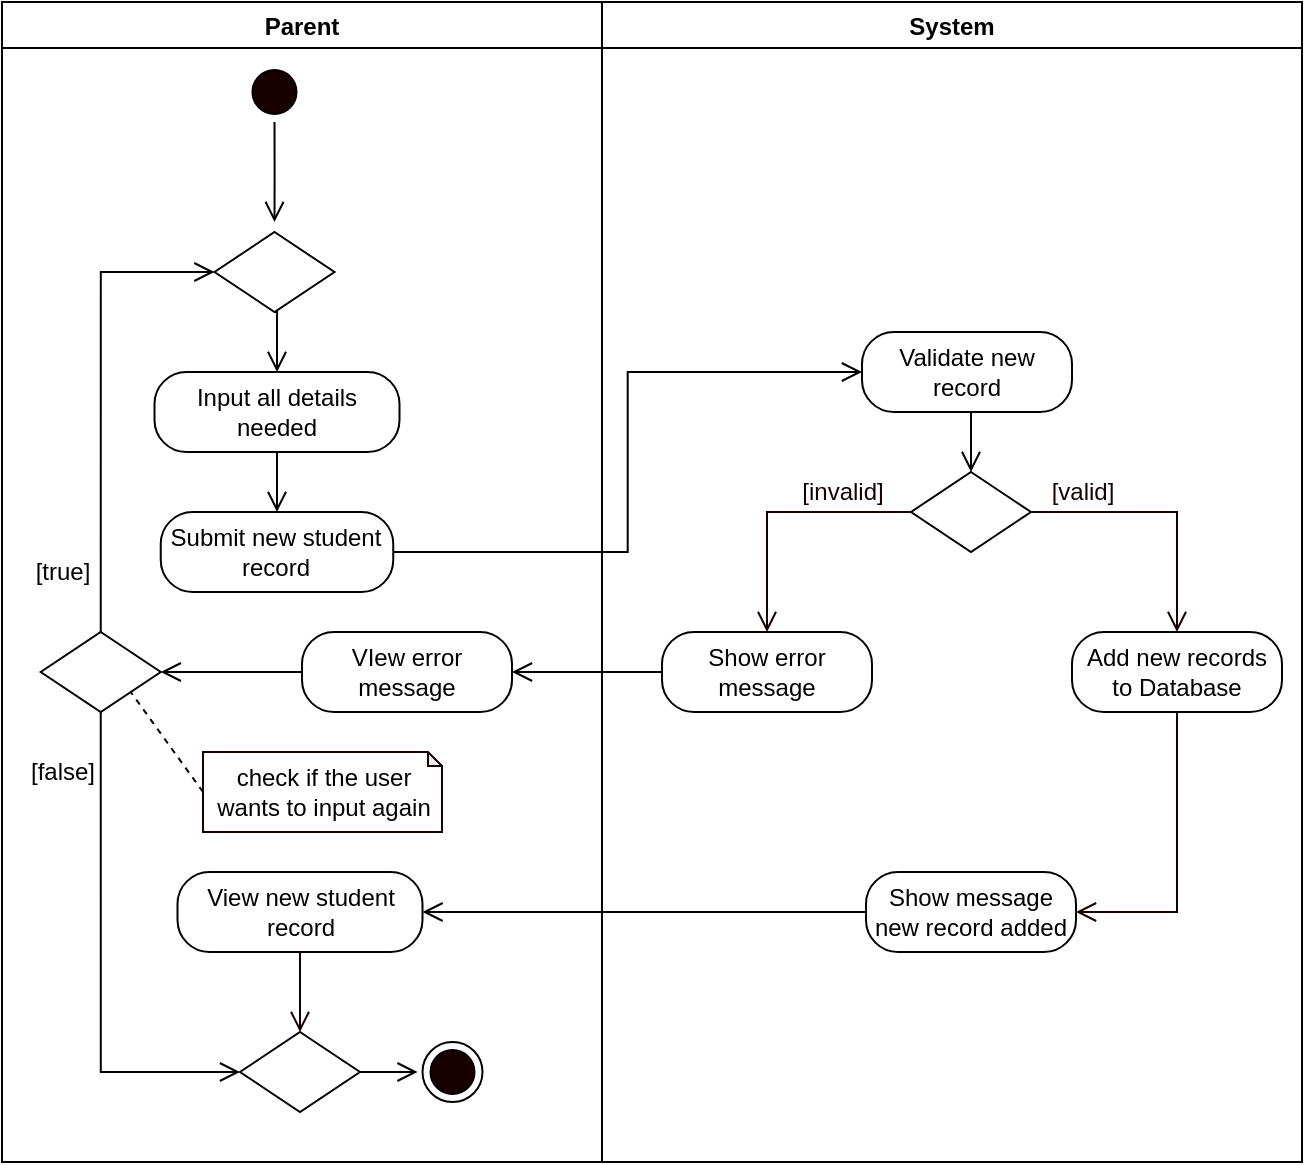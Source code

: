 <mxfile version="14.6.13" type="device" pages="12"><diagram id="zk9nEPhnH81QHomrVlvs" name="Create Student Profile "><mxGraphModel dx="926" dy="626" grid="1" gridSize="10" guides="1" tooltips="1" connect="1" arrows="1" fold="1" page="1" pageScale="1" pageWidth="850" pageHeight="1100" math="0" shadow="0"><root><mxCell id="0"/><mxCell id="1" parent="0"/><mxCell id="USVBhKkSUctFPurJ5AGa-1" value="Parent" style="swimlane;startSize=23;" parent="1" vertex="1"><mxGeometry x="40" y="10" width="300" height="580" as="geometry"/></mxCell><mxCell id="USVBhKkSUctFPurJ5AGa-2" style="edgeStyle=orthogonalEdgeStyle;rounded=0;orthogonalLoop=1;jettySize=auto;html=1;exitX=0.5;exitY=1;exitDx=0;exitDy=0;entryX=0.5;entryY=0;entryDx=0;entryDy=0;endArrow=open;endFill=0;endSize=8;" parent="USVBhKkSUctFPurJ5AGa-1" source="USVBhKkSUctFPurJ5AGa-3" edge="1"><mxGeometry relative="1" as="geometry"><mxPoint x="136.25" y="110" as="targetPoint"/></mxGeometry></mxCell><mxCell id="USVBhKkSUctFPurJ5AGa-3" value="" style="ellipse;html=1;shape=startState;fillColor=#190000;" parent="USVBhKkSUctFPurJ5AGa-1" vertex="1"><mxGeometry x="121.25" y="30" width="30" height="30" as="geometry"/></mxCell><mxCell id="USVBhKkSUctFPurJ5AGa-6" style="edgeStyle=orthogonalEdgeStyle;rounded=0;orthogonalLoop=1;jettySize=auto;html=1;exitX=0.5;exitY=1;exitDx=0;exitDy=0;entryX=0.5;entryY=0;entryDx=0;entryDy=0;endArrow=open;endFill=0;endSize=8;" parent="USVBhKkSUctFPurJ5AGa-1" source="USVBhKkSUctFPurJ5AGa-7" target="USVBhKkSUctFPurJ5AGa-8" edge="1"><mxGeometry relative="1" as="geometry"/></mxCell><mxCell id="USVBhKkSUctFPurJ5AGa-7" value="Input all details needed" style="rounded=1;whiteSpace=wrap;html=1;arcSize=40;" parent="USVBhKkSUctFPurJ5AGa-1" vertex="1"><mxGeometry x="76.25" y="185" width="122.5" height="40" as="geometry"/></mxCell><mxCell id="USVBhKkSUctFPurJ5AGa-8" value="Submit new student record" style="rounded=1;whiteSpace=wrap;html=1;arcSize=40;" parent="USVBhKkSUctFPurJ5AGa-1" vertex="1"><mxGeometry x="79.37" y="255" width="116.25" height="40" as="geometry"/></mxCell><mxCell id="USVBhKkSUctFPurJ5AGa-9" style="edgeStyle=orthogonalEdgeStyle;rounded=0;orthogonalLoop=1;jettySize=auto;html=1;exitX=0.5;exitY=1;exitDx=0;exitDy=0;entryX=0.5;entryY=0;entryDx=0;entryDy=0;endArrow=open;endFill=0;endSize=8;" parent="USVBhKkSUctFPurJ5AGa-1" source="USVBhKkSUctFPurJ5AGa-10" target="USVBhKkSUctFPurJ5AGa-7" edge="1"><mxGeometry relative="1" as="geometry"/></mxCell><mxCell id="USVBhKkSUctFPurJ5AGa-10" value="" style="rhombus;whiteSpace=wrap;html=1;" parent="USVBhKkSUctFPurJ5AGa-1" vertex="1"><mxGeometry x="106.25" y="115" width="60" height="40" as="geometry"/></mxCell><mxCell id="USVBhKkSUctFPurJ5AGa-11" value="View new student record" style="rounded=1;whiteSpace=wrap;html=1;arcSize=40;" parent="USVBhKkSUctFPurJ5AGa-1" vertex="1"><mxGeometry x="87.75" y="435" width="122.5" height="40" as="geometry"/></mxCell><mxCell id="USVBhKkSUctFPurJ5AGa-12" value="" style="ellipse;html=1;shape=endState;fillColor=#190000;" parent="USVBhKkSUctFPurJ5AGa-1" vertex="1"><mxGeometry x="210.25" y="520" width="30" height="30" as="geometry"/></mxCell><mxCell id="USVBhKkSUctFPurJ5AGa-13" style="edgeStyle=orthogonalEdgeStyle;rounded=0;orthogonalLoop=1;jettySize=auto;html=1;exitX=0.5;exitY=1;exitDx=0;exitDy=0;fontColor=#FFFFFF;endArrow=open;endFill=0;endSize=8;strokeColor=#190000;entryX=0.5;entryY=0;entryDx=0;entryDy=0;" parent="USVBhKkSUctFPurJ5AGa-1" source="USVBhKkSUctFPurJ5AGa-11" edge="1"><mxGeometry relative="1" as="geometry"><mxPoint x="149" y="515" as="targetPoint"/></mxGeometry></mxCell><mxCell id="DTjIxbiBsBPVOZNKD1Pr-2" style="edgeStyle=orthogonalEdgeStyle;rounded=0;orthogonalLoop=1;jettySize=auto;html=1;exitX=0.5;exitY=0;exitDx=0;exitDy=0;entryX=0;entryY=0.5;entryDx=0;entryDy=0;endArrow=open;endFill=0;endSize=8;" parent="USVBhKkSUctFPurJ5AGa-1" source="0_f-h5t0nRtSJCa_nDmq-1" target="USVBhKkSUctFPurJ5AGa-10" edge="1"><mxGeometry relative="1" as="geometry"/></mxCell><mxCell id="DTjIxbiBsBPVOZNKD1Pr-3" style="edgeStyle=orthogonalEdgeStyle;rounded=0;orthogonalLoop=1;jettySize=auto;html=1;exitX=0.5;exitY=1;exitDx=0;exitDy=0;entryX=0;entryY=0.5;entryDx=0;entryDy=0;endArrow=open;endFill=0;endSize=8;" parent="USVBhKkSUctFPurJ5AGa-1" source="0_f-h5t0nRtSJCa_nDmq-1" target="0_f-h5t0nRtSJCa_nDmq-8" edge="1"><mxGeometry relative="1" as="geometry"/></mxCell><mxCell id="0_f-h5t0nRtSJCa_nDmq-1" value="" style="rhombus;whiteSpace=wrap;html=1;" parent="USVBhKkSUctFPurJ5AGa-1" vertex="1"><mxGeometry x="19.37" y="315" width="60" height="40" as="geometry"/></mxCell><mxCell id="0_f-h5t0nRtSJCa_nDmq-5" value="[true]" style="text;html=1;align=center;verticalAlign=middle;resizable=0;points=[];autosize=1;strokeColor=none;" parent="USVBhKkSUctFPurJ5AGa-1" vertex="1"><mxGeometry x="10" y="275" width="40" height="20" as="geometry"/></mxCell><mxCell id="0_f-h5t0nRtSJCa_nDmq-8" value="" style="rhombus;whiteSpace=wrap;html=1;" parent="USVBhKkSUctFPurJ5AGa-1" vertex="1"><mxGeometry x="119" y="515" width="60" height="40" as="geometry"/></mxCell><mxCell id="0_f-h5t0nRtSJCa_nDmq-12" style="rounded=0;orthogonalLoop=1;jettySize=auto;html=1;exitX=0;exitY=0.5;exitDx=0;exitDy=0;exitPerimeter=0;entryX=1;entryY=1;entryDx=0;entryDy=0;endArrow=none;endFill=0;endSize=8;dashed=1;" parent="USVBhKkSUctFPurJ5AGa-1" source="0_f-h5t0nRtSJCa_nDmq-11" target="0_f-h5t0nRtSJCa_nDmq-1" edge="1"><mxGeometry relative="1" as="geometry"/></mxCell><mxCell id="0_f-h5t0nRtSJCa_nDmq-11" value="check if the user &lt;br&gt;wants to input again" style="shape=note;whiteSpace=wrap;html=1;backgroundOutline=1;darkOpacity=0.05;strokeColor=#190000;size=7;" parent="USVBhKkSUctFPurJ5AGa-1" vertex="1"><mxGeometry x="100.5" y="375" width="119.5" height="40" as="geometry"/></mxCell><mxCell id="DTjIxbiBsBPVOZNKD1Pr-5" style="edgeStyle=orthogonalEdgeStyle;rounded=0;orthogonalLoop=1;jettySize=auto;html=1;exitX=0;exitY=0.5;exitDx=0;exitDy=0;entryX=1;entryY=0.5;entryDx=0;entryDy=0;endArrow=open;endFill=0;endSize=8;" parent="USVBhKkSUctFPurJ5AGa-1" source="DTjIxbiBsBPVOZNKD1Pr-1" target="0_f-h5t0nRtSJCa_nDmq-1" edge="1"><mxGeometry relative="1" as="geometry"/></mxCell><mxCell id="DTjIxbiBsBPVOZNKD1Pr-1" value="VIew error message" style="rounded=1;whiteSpace=wrap;html=1;arcSize=40;" parent="USVBhKkSUctFPurJ5AGa-1" vertex="1"><mxGeometry x="150" y="315" width="105" height="40" as="geometry"/></mxCell><mxCell id="0_f-h5t0nRtSJCa_nDmq-7" value="[false]" style="text;html=1;align=center;verticalAlign=middle;resizable=0;points=[];autosize=1;strokeColor=none;" parent="USVBhKkSUctFPurJ5AGa-1" vertex="1"><mxGeometry x="5" y="375" width="50" height="20" as="geometry"/></mxCell><mxCell id="USVBhKkSUctFPurJ5AGa-14" value="System" style="swimlane;" parent="1" vertex="1"><mxGeometry x="340" y="10" width="350" height="580" as="geometry"/></mxCell><mxCell id="USVBhKkSUctFPurJ5AGa-15" value="Validate new record" style="rounded=1;whiteSpace=wrap;html=1;arcSize=40;" parent="USVBhKkSUctFPurJ5AGa-14" vertex="1"><mxGeometry x="130" y="165" width="105" height="40" as="geometry"/></mxCell><mxCell id="USVBhKkSUctFPurJ5AGa-16" value="" style="rhombus;whiteSpace=wrap;html=1;" parent="USVBhKkSUctFPurJ5AGa-14" vertex="1"><mxGeometry x="154.5" y="235" width="60" height="40" as="geometry"/></mxCell><mxCell id="USVBhKkSUctFPurJ5AGa-17" style="edgeStyle=orthogonalEdgeStyle;rounded=0;orthogonalLoop=1;jettySize=auto;html=1;exitX=0.5;exitY=1;exitDx=0;exitDy=0;entryX=0.5;entryY=0;entryDx=0;entryDy=0;endArrow=open;endFill=0;endSize=8;" parent="USVBhKkSUctFPurJ5AGa-14" source="USVBhKkSUctFPurJ5AGa-15" target="USVBhKkSUctFPurJ5AGa-16" edge="1"><mxGeometry relative="1" as="geometry"/></mxCell><mxCell id="USVBhKkSUctFPurJ5AGa-18" value="&lt;font color=&quot;#190000&quot;&gt;[valid]&lt;/font&gt;" style="text;html=1;align=center;verticalAlign=middle;resizable=0;points=[];autosize=1;strokeColor=none;fontColor=#FFFFFF;" parent="USVBhKkSUctFPurJ5AGa-14" vertex="1"><mxGeometry x="214.5" y="235" width="50" height="20" as="geometry"/></mxCell><mxCell id="USVBhKkSUctFPurJ5AGa-19" value="&lt;font color=&quot;#190000&quot;&gt;[invalid]&lt;/font&gt;" style="text;html=1;align=center;verticalAlign=middle;resizable=0;points=[];autosize=1;strokeColor=none;fontColor=#FFFFFF;" parent="USVBhKkSUctFPurJ5AGa-14" vertex="1"><mxGeometry x="90" y="235" width="60" height="20" as="geometry"/></mxCell><mxCell id="USVBhKkSUctFPurJ5AGa-20" value="Show error message" style="rounded=1;whiteSpace=wrap;html=1;arcSize=40;" parent="USVBhKkSUctFPurJ5AGa-14" vertex="1"><mxGeometry x="30" y="315" width="105" height="40" as="geometry"/></mxCell><mxCell id="USVBhKkSUctFPurJ5AGa-21" style="edgeStyle=orthogonalEdgeStyle;rounded=0;orthogonalLoop=1;jettySize=auto;html=1;exitX=0.5;exitY=1;exitDx=0;exitDy=0;entryX=1;entryY=0.5;entryDx=0;entryDy=0;fontColor=#FFFFFF;endArrow=open;endFill=0;endSize=8;strokeColor=#190000;" parent="USVBhKkSUctFPurJ5AGa-14" source="USVBhKkSUctFPurJ5AGa-22" target="USVBhKkSUctFPurJ5AGa-25" edge="1"><mxGeometry relative="1" as="geometry"/></mxCell><mxCell id="USVBhKkSUctFPurJ5AGa-22" value="Add new records to Database" style="rounded=1;whiteSpace=wrap;html=1;arcSize=40;" parent="USVBhKkSUctFPurJ5AGa-14" vertex="1"><mxGeometry x="235" y="315" width="105" height="40" as="geometry"/></mxCell><mxCell id="USVBhKkSUctFPurJ5AGa-23" style="edgeStyle=orthogonalEdgeStyle;rounded=0;orthogonalLoop=1;jettySize=auto;html=1;exitX=0;exitY=0.5;exitDx=0;exitDy=0;fontColor=#FFFFFF;endArrow=open;endFill=0;endSize=8;strokeColor=#190000;entryX=0.5;entryY=0;entryDx=0;entryDy=0;" parent="USVBhKkSUctFPurJ5AGa-14" source="USVBhKkSUctFPurJ5AGa-16" target="USVBhKkSUctFPurJ5AGa-20" edge="1"><mxGeometry relative="1" as="geometry"><mxPoint x="80" y="295" as="targetPoint"/></mxGeometry></mxCell><mxCell id="USVBhKkSUctFPurJ5AGa-24" style="edgeStyle=orthogonalEdgeStyle;rounded=0;orthogonalLoop=1;jettySize=auto;html=1;exitX=1;exitY=0.5;exitDx=0;exitDy=0;fontColor=#FFFFFF;endArrow=open;endFill=0;endSize=8;strokeColor=#190000;entryX=0.5;entryY=0;entryDx=0;entryDy=0;" parent="USVBhKkSUctFPurJ5AGa-14" source="USVBhKkSUctFPurJ5AGa-16" target="USVBhKkSUctFPurJ5AGa-22" edge="1"><mxGeometry relative="1" as="geometry"><mxPoint x="280" y="295" as="targetPoint"/></mxGeometry></mxCell><mxCell id="USVBhKkSUctFPurJ5AGa-25" value="Show message new record added" style="rounded=1;whiteSpace=wrap;html=1;arcSize=40;" parent="USVBhKkSUctFPurJ5AGa-14" vertex="1"><mxGeometry x="132" y="435" width="105" height="40" as="geometry"/></mxCell><mxCell id="USVBhKkSUctFPurJ5AGa-32" style="edgeStyle=orthogonalEdgeStyle;rounded=0;orthogonalLoop=1;jettySize=auto;html=1;exitX=1;exitY=0.5;exitDx=0;exitDy=0;entryX=0;entryY=0.5;entryDx=0;entryDy=0;endArrow=open;endFill=0;endSize=8;" parent="1" source="USVBhKkSUctFPurJ5AGa-8" target="USVBhKkSUctFPurJ5AGa-15" edge="1"><mxGeometry relative="1" as="geometry"/></mxCell><mxCell id="0_f-h5t0nRtSJCa_nDmq-10" style="edgeStyle=orthogonalEdgeStyle;rounded=0;orthogonalLoop=1;jettySize=auto;html=1;exitX=1;exitY=0.5;exitDx=0;exitDy=0;endArrow=open;endFill=0;endSize=8;" parent="1" source="0_f-h5t0nRtSJCa_nDmq-8" edge="1"><mxGeometry relative="1" as="geometry"><mxPoint x="247.75" y="545.095" as="targetPoint"/></mxGeometry></mxCell><mxCell id="DTjIxbiBsBPVOZNKD1Pr-4" style="edgeStyle=orthogonalEdgeStyle;rounded=0;orthogonalLoop=1;jettySize=auto;html=1;exitX=0;exitY=0.5;exitDx=0;exitDy=0;entryX=1;entryY=0.5;entryDx=0;entryDy=0;endArrow=open;endFill=0;endSize=8;" parent="1" source="USVBhKkSUctFPurJ5AGa-20" target="DTjIxbiBsBPVOZNKD1Pr-1" edge="1"><mxGeometry relative="1" as="geometry"/></mxCell><mxCell id="DTjIxbiBsBPVOZNKD1Pr-7" style="edgeStyle=orthogonalEdgeStyle;rounded=0;orthogonalLoop=1;jettySize=auto;html=1;exitX=0;exitY=0.5;exitDx=0;exitDy=0;endArrow=open;endFill=0;endSize=8;" parent="1" source="USVBhKkSUctFPurJ5AGa-25" target="USVBhKkSUctFPurJ5AGa-11" edge="1"><mxGeometry relative="1" as="geometry"/></mxCell></root></mxGraphModel></diagram><diagram id="qSGwM8rK3DVZRhXLWnMH" name="Delete Student Profile"><mxGraphModel dx="926" dy="626" grid="1" gridSize="10" guides="1" tooltips="1" connect="1" arrows="1" fold="1" page="1" pageScale="1" pageWidth="850" pageHeight="1100" math="0" shadow="0"><root><mxCell id="6FvubjuTa8hbOA9EJiZP-0"/><mxCell id="6FvubjuTa8hbOA9EJiZP-1" parent="6FvubjuTa8hbOA9EJiZP-0"/><mxCell id="_LewKbTlso9XJ9iJVzFF-0" value="Parent" style="swimlane;startSize=23;" parent="6FvubjuTa8hbOA9EJiZP-1" vertex="1"><mxGeometry x="120" y="10" width="320" height="670" as="geometry"/></mxCell><mxCell id="RjyZewewCgE4MnZbNnr0-31" value="Go to Manage Student Profile" style="rounded=1;whiteSpace=wrap;html=1;arcSize=40;" parent="_LewKbTlso9XJ9iJVzFF-0" vertex="1"><mxGeometry x="66" y="110" width="141.13" height="40" as="geometry"/></mxCell><mxCell id="iksYeYr546hdNGnGsJ5V-0" style="edgeStyle=orthogonalEdgeStyle;rounded=0;orthogonalLoop=1;jettySize=auto;html=1;exitX=0.5;exitY=1;exitDx=0;exitDy=0;entryX=0.5;entryY=0;entryDx=0;entryDy=0;endArrow=open;endFill=0;endSize=8;" parent="_LewKbTlso9XJ9iJVzFF-0" source="iksYeYr546hdNGnGsJ5V-1" target="RjyZewewCgE4MnZbNnr0-31" edge="1"><mxGeometry relative="1" as="geometry"><mxPoint x="137" y="120" as="targetPoint"/></mxGeometry></mxCell><mxCell id="iksYeYr546hdNGnGsJ5V-1" value="" style="ellipse;html=1;shape=startState;fillColor=#190000;" parent="_LewKbTlso9XJ9iJVzFF-0" vertex="1"><mxGeometry x="122" y="40" width="30" height="30" as="geometry"/></mxCell><mxCell id="VY7VzoOTwiJeCromthCk-22" value="Select student profile" style="rounded=1;whiteSpace=wrap;html=1;arcSize=40;" parent="_LewKbTlso9XJ9iJVzFF-0" vertex="1"><mxGeometry x="85.12" y="180" width="105" height="40" as="geometry"/></mxCell><mxCell id="_savOoq7pyggRTcxM9rB-2" value="Choose Delete" style="rounded=1;whiteSpace=wrap;html=1;arcSize=40;" parent="_LewKbTlso9XJ9iJVzFF-0" vertex="1"><mxGeometry x="85.12" y="280" width="105" height="40" as="geometry"/></mxCell><mxCell id="RjyZewewCgE4MnZbNnr0-60" value="View message" style="rounded=1;whiteSpace=wrap;html=1;arcSize=40;" parent="_LewKbTlso9XJ9iJVzFF-0" vertex="1"><mxGeometry x="160.13" y="530" width="120" height="40" as="geometry"/></mxCell><mxCell id="RjyZewewCgE4MnZbNnr0-62" value="" style="rhombus;whiteSpace=wrap;html=1;" parent="_LewKbTlso9XJ9iJVzFF-0" vertex="1"><mxGeometry x="66" y="530" width="60" height="40" as="geometry"/></mxCell><mxCell id="RjyZewewCgE4MnZbNnr0-59" style="edgeStyle=orthogonalEdgeStyle;rounded=0;orthogonalLoop=1;jettySize=auto;html=1;exitX=0;exitY=0.5;exitDx=0;exitDy=0;entryX=1;entryY=0.5;entryDx=0;entryDy=0;endArrow=open;endFill=0;endSize=8;" parent="_LewKbTlso9XJ9iJVzFF-0" source="RjyZewewCgE4MnZbNnr0-60" target="RjyZewewCgE4MnZbNnr0-62" edge="1"><mxGeometry relative="1" as="geometry"/></mxCell><mxCell id="RjyZewewCgE4MnZbNnr0-55" value="" style="ellipse;html=1;shape=endState;fillColor=#190000;" parent="_LewKbTlso9XJ9iJVzFF-0" vertex="1"><mxGeometry x="81" y="620" width="30" height="30" as="geometry"/></mxCell><mxCell id="RjyZewewCgE4MnZbNnr0-61" style="edgeStyle=orthogonalEdgeStyle;rounded=0;orthogonalLoop=1;jettySize=auto;html=1;exitX=0.5;exitY=1;exitDx=0;exitDy=0;entryX=0.5;entryY=0;entryDx=0;entryDy=0;endArrow=open;endFill=0;endSize=8;" parent="_LewKbTlso9XJ9iJVzFF-0" source="RjyZewewCgE4MnZbNnr0-62" target="RjyZewewCgE4MnZbNnr0-55" edge="1"><mxGeometry relative="1" as="geometry"/></mxCell><mxCell id="RjyZewewCgE4MnZbNnr0-54" value="[cancel deletion]" style="text;html=1;align=center;verticalAlign=middle;resizable=0;points=[];autosize=1;strokeColor=none;" parent="_LewKbTlso9XJ9iJVzFF-0" vertex="1"><mxGeometry x="94.25" y="490" width="100" height="20" as="geometry"/></mxCell><mxCell id="_LewKbTlso9XJ9iJVzFF-14" value="System" style="swimlane;" parent="6FvubjuTa8hbOA9EJiZP-1" vertex="1"><mxGeometry x="440" y="10" width="290" height="670" as="geometry"/></mxCell><mxCell id="VY7VzoOTwiJeCromthCk-13" value="Display student profile/s" style="rounded=1;whiteSpace=wrap;html=1;arcSize=40;" parent="_LewKbTlso9XJ9iJVzFF-14" vertex="1"><mxGeometry x="102.5" y="110" width="105" height="40" as="geometry"/></mxCell><mxCell id="_savOoq7pyggRTcxM9rB-0" value="Display action menu" style="rounded=1;whiteSpace=wrap;html=1;arcSize=40;" parent="_LewKbTlso9XJ9iJVzFF-14" vertex="1"><mxGeometry x="95.62" y="230" width="105" height="40" as="geometry"/></mxCell><mxCell id="_savOoq7pyggRTcxM9rB-5" style="edgeStyle=orthogonalEdgeStyle;rounded=0;orthogonalLoop=1;jettySize=auto;html=1;exitX=0.5;exitY=1;exitDx=0;exitDy=0;entryX=1;entryY=0.5;entryDx=0;entryDy=0;endArrow=open;endFill=0;endSize=8;" parent="_LewKbTlso9XJ9iJVzFF-14" source="_savOoq7pyggRTcxM9rB-4" target="RjyZewewCgE4MnZbNnr0-58" edge="1"><mxGeometry relative="1" as="geometry"/></mxCell><mxCell id="_savOoq7pyggRTcxM9rB-4" value="Display confirm dialog box" style="rounded=1;whiteSpace=wrap;html=1;arcSize=40;" parent="_LewKbTlso9XJ9iJVzFF-14" vertex="1"><mxGeometry x="95.62" y="320" width="114.38" height="40" as="geometry"/></mxCell><mxCell id="RjyZewewCgE4MnZbNnr0-52" value="" style="rhombus;whiteSpace=wrap;html=1;" parent="_LewKbTlso9XJ9iJVzFF-14" vertex="1"><mxGeometry x="-200.63" y="440" width="60" height="40" as="geometry"/></mxCell><mxCell id="RjyZewewCgE4MnZbNnr0-53" value="[confirm deletion]" style="text;html=1;align=center;verticalAlign=middle;resizable=0;points=[];autosize=1;strokeColor=none;" parent="_LewKbTlso9XJ9iJVzFF-14" vertex="1"><mxGeometry x="-140.63" y="440" width="110" height="20" as="geometry"/></mxCell><mxCell id="RjyZewewCgE4MnZbNnr0-57" style="edgeStyle=orthogonalEdgeStyle;rounded=0;orthogonalLoop=1;jettySize=auto;html=1;exitX=0.5;exitY=1;exitDx=0;exitDy=0;entryX=0.5;entryY=0;entryDx=0;entryDy=0;endArrow=open;endFill=0;endSize=8;" parent="_LewKbTlso9XJ9iJVzFF-14" source="RjyZewewCgE4MnZbNnr0-58" target="RjyZewewCgE4MnZbNnr0-52" edge="1"><mxGeometry relative="1" as="geometry"/></mxCell><mxCell id="RjyZewewCgE4MnZbNnr0-58" value="Choose answer in dialog box" style="rounded=1;whiteSpace=wrap;html=1;arcSize=40;" parent="_LewKbTlso9XJ9iJVzFF-14" vertex="1"><mxGeometry x="-226.88" y="370" width="120" height="40" as="geometry"/></mxCell><mxCell id="RjyZewewCgE4MnZbNnr0-64" value="Mark the student profile as deleted in database" style="rounded=1;whiteSpace=wrap;html=1;arcSize=40;" parent="_LewKbTlso9XJ9iJVzFF-14" vertex="1"><mxGeometry x="86.87" y="440" width="137.5" height="40" as="geometry"/></mxCell><mxCell id="RjyZewewCgE4MnZbNnr0-65" value="Show message of successful deletion" style="rounded=1;whiteSpace=wrap;html=1;arcSize=40;" parent="_LewKbTlso9XJ9iJVzFF-14" vertex="1"><mxGeometry x="95.62" y="530" width="120" height="40" as="geometry"/></mxCell><mxCell id="RjyZewewCgE4MnZbNnr0-66" style="edgeStyle=orthogonalEdgeStyle;rounded=0;orthogonalLoop=1;jettySize=auto;html=1;exitX=1;exitY=0.5;exitDx=0;exitDy=0;endArrow=open;endFill=0;endSize=8;entryX=0;entryY=0.5;entryDx=0;entryDy=0;" parent="_LewKbTlso9XJ9iJVzFF-14" source="RjyZewewCgE4MnZbNnr0-52" target="RjyZewewCgE4MnZbNnr0-64" edge="1"><mxGeometry relative="1" as="geometry"><mxPoint x="-106.88" y="490" as="targetPoint"/></mxGeometry></mxCell><mxCell id="RjyZewewCgE4MnZbNnr0-67" style="edgeStyle=orthogonalEdgeStyle;rounded=0;orthogonalLoop=1;jettySize=auto;html=1;exitX=0.5;exitY=1;exitDx=0;exitDy=0;endArrow=open;endFill=0;endSize=8;" parent="_LewKbTlso9XJ9iJVzFF-14" source="RjyZewewCgE4MnZbNnr0-64" edge="1"><mxGeometry relative="1" as="geometry"><mxPoint x="155.62" y="530" as="targetPoint"/></mxGeometry></mxCell><mxCell id="RjyZewewCgE4MnZbNnr0-69" style="edgeStyle=orthogonalEdgeStyle;rounded=0;orthogonalLoop=1;jettySize=auto;html=1;exitX=0;exitY=0.5;exitDx=0;exitDy=0;endArrow=open;endFill=0;" parent="_LewKbTlso9XJ9iJVzFF-14" source="RjyZewewCgE4MnZbNnr0-65" edge="1"><mxGeometry relative="1" as="geometry"><mxPoint x="-36.88" y="550" as="targetPoint"/></mxGeometry></mxCell><mxCell id="RjyZewewCgE4MnZbNnr0-30" style="edgeStyle=orthogonalEdgeStyle;rounded=0;orthogonalLoop=1;jettySize=auto;html=1;exitX=1;exitY=0.5;exitDx=0;exitDy=0;endArrow=open;endFill=0;endSize=8;" parent="6FvubjuTa8hbOA9EJiZP-1" source="RjyZewewCgE4MnZbNnr0-31" edge="1"><mxGeometry relative="1" as="geometry"><mxPoint x="540" y="140" as="targetPoint"/></mxGeometry></mxCell><mxCell id="VY7VzoOTwiJeCromthCk-21" style="edgeStyle=orthogonalEdgeStyle;rounded=0;orthogonalLoop=1;jettySize=auto;html=1;exitX=0.5;exitY=1;exitDx=0;exitDy=0;endArrow=open;endFill=0;endSize=8;entryX=1;entryY=0.5;entryDx=0;entryDy=0;" parent="6FvubjuTa8hbOA9EJiZP-1" source="VY7VzoOTwiJeCromthCk-13" target="VY7VzoOTwiJeCromthCk-22" edge="1"><mxGeometry relative="1" as="geometry"><mxPoint x="520" y="560" as="targetPoint"/></mxGeometry></mxCell><mxCell id="VY7VzoOTwiJeCromthCk-24" style="edgeStyle=orthogonalEdgeStyle;rounded=0;orthogonalLoop=1;jettySize=auto;html=1;exitX=0.5;exitY=1;exitDx=0;exitDy=0;endArrow=open;endFill=0;endSize=8;entryX=0;entryY=0.5;entryDx=0;entryDy=0;" parent="6FvubjuTa8hbOA9EJiZP-1" source="VY7VzoOTwiJeCromthCk-22" target="_savOoq7pyggRTcxM9rB-0" edge="1"><mxGeometry relative="1" as="geometry"><mxPoint x="258.12" y="270" as="targetPoint"/></mxGeometry></mxCell><mxCell id="_savOoq7pyggRTcxM9rB-1" style="edgeStyle=orthogonalEdgeStyle;rounded=0;orthogonalLoop=1;jettySize=auto;html=1;exitX=0.5;exitY=1;exitDx=0;exitDy=0;endArrow=open;endFill=0;endSize=8;entryX=1;entryY=0.5;entryDx=0;entryDy=0;" parent="6FvubjuTa8hbOA9EJiZP-1" source="_savOoq7pyggRTcxM9rB-0" target="_savOoq7pyggRTcxM9rB-2" edge="1"><mxGeometry relative="1" as="geometry"><mxPoint x="333.12" y="320" as="targetPoint"/></mxGeometry></mxCell><mxCell id="_savOoq7pyggRTcxM9rB-3" style="edgeStyle=orthogonalEdgeStyle;rounded=0;orthogonalLoop=1;jettySize=auto;html=1;exitX=0.5;exitY=1;exitDx=0;exitDy=0;endArrow=open;endFill=0;endSize=8;entryX=0;entryY=0.5;entryDx=0;entryDy=0;" parent="6FvubjuTa8hbOA9EJiZP-1" source="_savOoq7pyggRTcxM9rB-2" target="_savOoq7pyggRTcxM9rB-4" edge="1"><mxGeometry relative="1" as="geometry"><mxPoint x="583.12" y="350" as="targetPoint"/></mxGeometry></mxCell><mxCell id="RjyZewewCgE4MnZbNnr0-56" style="edgeStyle=orthogonalEdgeStyle;rounded=0;orthogonalLoop=1;jettySize=auto;html=1;exitX=0;exitY=0.5;exitDx=0;exitDy=0;endArrow=open;endFill=0;endSize=8;entryX=0.5;entryY=0;entryDx=0;entryDy=0;" parent="6FvubjuTa8hbOA9EJiZP-1" source="RjyZewewCgE4MnZbNnr0-52" target="RjyZewewCgE4MnZbNnr0-62" edge="1"><mxGeometry relative="1" as="geometry"><mxPoint x="233.12" y="580" as="targetPoint"/></mxGeometry></mxCell></root></mxGraphModel></diagram><diagram id="n9s89WkSo2q3hKrNZ8oL" name="Modify Student Profile"><mxGraphModel dx="926" dy="626" grid="1" gridSize="10" guides="1" tooltips="1" connect="1" arrows="1" fold="1" page="1" pageScale="1" pageWidth="850" pageHeight="1100" math="0" shadow="0"><root><mxCell id="cjMwbqanJNs3DB5WI-55-0"/><mxCell id="cjMwbqanJNs3DB5WI-55-1" parent="cjMwbqanJNs3DB5WI-55-0"/><mxCell id="GO2CmR3FlK-960CNZnJA-0" value="Parent" style="swimlane;startSize=23;" parent="cjMwbqanJNs3DB5WI-55-1" vertex="1"><mxGeometry x="40" y="10" width="300" height="910" as="geometry"/></mxCell><mxCell id="jSBEmGEqxGN6ot_zU2Rv-15" value="Choose Modify" style="rounded=1;whiteSpace=wrap;html=1;arcSize=40;" parent="GO2CmR3FlK-960CNZnJA-0" vertex="1"><mxGeometry x="97.5" y="280" width="105" height="40" as="geometry"/></mxCell><mxCell id="bK_wkTHWmX31GMovUdaZ-0" value="View error message" style="rounded=1;whiteSpace=wrap;html=1;arcSize=40;" parent="GO2CmR3FlK-960CNZnJA-0" vertex="1"><mxGeometry x="167.01" y="610" width="105" height="40" as="geometry"/></mxCell><mxCell id="GO2CmR3FlK-960CNZnJA-6" value="Submit updated information" style="rounded=1;whiteSpace=wrap;html=1;arcSize=40;" parent="GO2CmR3FlK-960CNZnJA-0" vertex="1"><mxGeometry x="119.38" y="550" width="116.25" height="40" as="geometry"/></mxCell><mxCell id="GO2CmR3FlK-960CNZnJA-5" value="Modify selected information" style="rounded=1;whiteSpace=wrap;html=1;arcSize=40;" parent="GO2CmR3FlK-960CNZnJA-0" vertex="1"><mxGeometry x="115.0" y="480" width="122.5" height="40" as="geometry"/></mxCell><mxCell id="GO2CmR3FlK-960CNZnJA-7" style="edgeStyle=orthogonalEdgeStyle;rounded=0;orthogonalLoop=1;jettySize=auto;html=1;exitX=0.5;exitY=1;exitDx=0;exitDy=0;entryX=0.5;entryY=0;entryDx=0;entryDy=0;endArrow=open;endFill=0;endSize=8;" parent="GO2CmR3FlK-960CNZnJA-0" source="GO2CmR3FlK-960CNZnJA-8" target="GO2CmR3FlK-960CNZnJA-5" edge="1"><mxGeometry relative="1" as="geometry"/></mxCell><mxCell id="GO2CmR3FlK-960CNZnJA-8" value="" style="rhombus;whiteSpace=wrap;html=1;" parent="GO2CmR3FlK-960CNZnJA-0" vertex="1"><mxGeometry x="146.25" y="410" width="60" height="40" as="geometry"/></mxCell><mxCell id="GO2CmR3FlK-960CNZnJA-4" style="edgeStyle=orthogonalEdgeStyle;rounded=0;orthogonalLoop=1;jettySize=auto;html=1;exitX=0.5;exitY=1;exitDx=0;exitDy=0;entryX=0.5;entryY=0;entryDx=0;entryDy=0;endArrow=open;endFill=0;endSize=8;" parent="GO2CmR3FlK-960CNZnJA-0" source="GO2CmR3FlK-960CNZnJA-5" target="GO2CmR3FlK-960CNZnJA-6" edge="1"><mxGeometry relative="1" as="geometry"/></mxCell><mxCell id="RZ_OO6fjElILJ9unezXf-0" value="[true]" style="text;html=1;align=center;verticalAlign=middle;resizable=0;points=[];autosize=1;strokeColor=none;" parent="GO2CmR3FlK-960CNZnJA-0" vertex="1"><mxGeometry x="45.0" y="580" width="40" height="20" as="geometry"/></mxCell><mxCell id="RZ_OO6fjElILJ9unezXf-1" value="[false]" style="text;html=1;align=center;verticalAlign=middle;resizable=0;points=[];autosize=1;strokeColor=none;" parent="GO2CmR3FlK-960CNZnJA-0" vertex="1"><mxGeometry x="40.0" y="640" width="50" height="20" as="geometry"/></mxCell><mxCell id="IKw56Akc8mpqwg8puZZx-1" style="edgeStyle=orthogonalEdgeStyle;rounded=0;orthogonalLoop=1;jettySize=auto;html=1;exitX=0.5;exitY=1;exitDx=0;exitDy=0;entryX=0.5;entryY=0;entryDx=0;entryDy=0;endArrow=open;endFill=0;endSize=8;" parent="GO2CmR3FlK-960CNZnJA-0" source="Zh4IcyaTmMGmsQPlGPWX-6" target="GO2CmR3FlK-960CNZnJA-10" edge="1"><mxGeometry relative="1" as="geometry"/></mxCell><mxCell id="Zh4IcyaTmMGmsQPlGPWX-6" value="" style="rhombus;whiteSpace=wrap;html=1;" parent="GO2CmR3FlK-960CNZnJA-0" vertex="1"><mxGeometry x="25.0" y="760" width="60" height="40" as="geometry"/></mxCell><mxCell id="GO2CmR3FlK-960CNZnJA-10" value="" style="ellipse;html=1;shape=endState;fillColor=#190000;" parent="GO2CmR3FlK-960CNZnJA-0" vertex="1"><mxGeometry x="40.0" y="840" width="30" height="30" as="geometry"/></mxCell><mxCell id="GO2CmR3FlK-960CNZnJA-9" value="View updated student information" style="rounded=1;whiteSpace=wrap;html=1;arcSize=40;" parent="GO2CmR3FlK-960CNZnJA-0" vertex="1"><mxGeometry x="146.25" y="760" width="122.5" height="40" as="geometry"/></mxCell><mxCell id="GO2CmR3FlK-960CNZnJA-11" style="edgeStyle=orthogonalEdgeStyle;rounded=0;orthogonalLoop=1;jettySize=auto;html=1;exitX=0;exitY=0.5;exitDx=0;exitDy=0;fontColor=#FFFFFF;endArrow=open;endFill=0;endSize=8;strokeColor=#190000;entryX=1;entryY=0.5;entryDx=0;entryDy=0;" parent="GO2CmR3FlK-960CNZnJA-0" source="GO2CmR3FlK-960CNZnJA-9" target="Zh4IcyaTmMGmsQPlGPWX-6" edge="1"><mxGeometry relative="1" as="geometry"><mxPoint x="175.75" y="775" as="targetPoint"/></mxGeometry></mxCell><mxCell id="Zh4IcyaTmMGmsQPlGPWX-1" value="check if&amp;nbsp; user wants to re-enter information" style="shape=note;whiteSpace=wrap;html=1;backgroundOutline=1;darkOpacity=0.05;strokeColor=#190000;size=7;" parent="GO2CmR3FlK-960CNZnJA-0" vertex="1"><mxGeometry x="143.0" y="680" width="125.75" height="40" as="geometry"/></mxCell><mxCell id="Zh4IcyaTmMGmsQPlGPWX-0" value="" style="rhombus;whiteSpace=wrap;html=1;" parent="GO2CmR3FlK-960CNZnJA-0" vertex="1"><mxGeometry x="56.25" y="610" width="60" height="40" as="geometry"/></mxCell><mxCell id="Zh4IcyaTmMGmsQPlGPWX-5" style="edgeStyle=orthogonalEdgeStyle;rounded=0;orthogonalLoop=1;jettySize=auto;html=1;exitX=0;exitY=0.5;exitDx=0;exitDy=0;entryX=1;entryY=0.5;entryDx=0;entryDy=0;endArrow=open;endFill=0;endSize=8;" parent="GO2CmR3FlK-960CNZnJA-0" source="bK_wkTHWmX31GMovUdaZ-0" target="Zh4IcyaTmMGmsQPlGPWX-0" edge="1"><mxGeometry relative="1" as="geometry"/></mxCell><mxCell id="bK_wkTHWmX31GMovUdaZ-2" style="edgeStyle=orthogonalEdgeStyle;rounded=0;orthogonalLoop=1;jettySize=auto;html=1;exitX=0.5;exitY=0;exitDx=0;exitDy=0;entryX=0;entryY=0.5;entryDx=0;entryDy=0;endArrow=open;endFill=0;endSize=8;" parent="GO2CmR3FlK-960CNZnJA-0" source="Zh4IcyaTmMGmsQPlGPWX-0" target="GO2CmR3FlK-960CNZnJA-8" edge="1"><mxGeometry relative="1" as="geometry"/></mxCell><mxCell id="bK_wkTHWmX31GMovUdaZ-3" style="edgeStyle=orthogonalEdgeStyle;rounded=0;orthogonalLoop=1;jettySize=auto;html=1;exitX=0.5;exitY=1;exitDx=0;exitDy=0;endArrow=open;endFill=0;endSize=8;entryX=0.5;entryY=0;entryDx=0;entryDy=0;" parent="GO2CmR3FlK-960CNZnJA-0" source="Zh4IcyaTmMGmsQPlGPWX-0" target="Zh4IcyaTmMGmsQPlGPWX-6" edge="1"><mxGeometry relative="1" as="geometry"><mxPoint x="70" y="760" as="targetPoint"/></mxGeometry></mxCell><mxCell id="Zh4IcyaTmMGmsQPlGPWX-3" style="edgeStyle=none;rounded=0;orthogonalLoop=1;jettySize=auto;html=1;exitX=0;exitY=0.5;exitDx=0;exitDy=0;exitPerimeter=0;entryX=1;entryY=1;entryDx=0;entryDy=0;dashed=1;endArrow=none;endFill=0;endSize=8;" parent="GO2CmR3FlK-960CNZnJA-0" source="Zh4IcyaTmMGmsQPlGPWX-1" target="Zh4IcyaTmMGmsQPlGPWX-0" edge="1"><mxGeometry relative="1" as="geometry"/></mxCell><mxCell id="jSBEmGEqxGN6ot_zU2Rv-14" value="Select student profile" style="rounded=1;whiteSpace=wrap;html=1;arcSize=40;" parent="GO2CmR3FlK-960CNZnJA-0" vertex="1"><mxGeometry x="97.5" y="180" width="105" height="40" as="geometry"/></mxCell><mxCell id="jSBEmGEqxGN6ot_zU2Rv-0" value="Go to Manage Student Profile" style="rounded=1;whiteSpace=wrap;html=1;arcSize=40;" parent="GO2CmR3FlK-960CNZnJA-0" vertex="1"><mxGeometry x="85" y="115" width="136.13" height="40" as="geometry"/></mxCell><mxCell id="GO2CmR3FlK-960CNZnJA-14" value="System" style="swimlane;" parent="cjMwbqanJNs3DB5WI-55-1" vertex="1"><mxGeometry x="340" y="10" width="360" height="910" as="geometry"/></mxCell><mxCell id="GO2CmR3FlK-960CNZnJA-15" value="Validate updated information" style="rounded=1;whiteSpace=wrap;html=1;arcSize=40;" parent="GO2CmR3FlK-960CNZnJA-14" vertex="1"><mxGeometry x="125.0" y="460" width="105" height="40" as="geometry"/></mxCell><mxCell id="GO2CmR3FlK-960CNZnJA-16" value="" style="rhombus;whiteSpace=wrap;html=1;" parent="GO2CmR3FlK-960CNZnJA-14" vertex="1"><mxGeometry x="149.5" y="530" width="60" height="40" as="geometry"/></mxCell><mxCell id="GO2CmR3FlK-960CNZnJA-17" style="edgeStyle=orthogonalEdgeStyle;rounded=0;orthogonalLoop=1;jettySize=auto;html=1;exitX=0.5;exitY=1;exitDx=0;exitDy=0;entryX=0.5;entryY=0;entryDx=0;entryDy=0;endArrow=open;endFill=0;endSize=8;" parent="GO2CmR3FlK-960CNZnJA-14" source="GO2CmR3FlK-960CNZnJA-15" target="GO2CmR3FlK-960CNZnJA-16" edge="1"><mxGeometry relative="1" as="geometry"/></mxCell><mxCell id="GO2CmR3FlK-960CNZnJA-18" value="&lt;font color=&quot;#190000&quot;&gt;[valid]&lt;/font&gt;" style="text;html=1;align=center;verticalAlign=middle;resizable=0;points=[];autosize=1;strokeColor=none;fontColor=#FFFFFF;" parent="GO2CmR3FlK-960CNZnJA-14" vertex="1"><mxGeometry x="209.5" y="530" width="50" height="20" as="geometry"/></mxCell><mxCell id="GO2CmR3FlK-960CNZnJA-19" value="&lt;font color=&quot;#190000&quot;&gt;[invalid]&lt;/font&gt;" style="text;html=1;align=center;verticalAlign=middle;resizable=0;points=[];autosize=1;strokeColor=none;fontColor=#FFFFFF;" parent="GO2CmR3FlK-960CNZnJA-14" vertex="1"><mxGeometry x="85.0" y="530" width="60" height="20" as="geometry"/></mxCell><mxCell id="GO2CmR3FlK-960CNZnJA-20" value="Show error message" style="rounded=1;whiteSpace=wrap;html=1;arcSize=40;" parent="GO2CmR3FlK-960CNZnJA-14" vertex="1"><mxGeometry x="25.0" y="610" width="105" height="40" as="geometry"/></mxCell><mxCell id="GO2CmR3FlK-960CNZnJA-22" value="Update records in database" style="rounded=1;whiteSpace=wrap;html=1;arcSize=40;" parent="GO2CmR3FlK-960CNZnJA-14" vertex="1"><mxGeometry x="230.0" y="610" width="105" height="40" as="geometry"/></mxCell><mxCell id="GO2CmR3FlK-960CNZnJA-23" style="edgeStyle=orthogonalEdgeStyle;rounded=0;orthogonalLoop=1;jettySize=auto;html=1;exitX=0;exitY=0.5;exitDx=0;exitDy=0;fontColor=#FFFFFF;endArrow=open;endFill=0;endSize=8;strokeColor=#190000;entryX=0.5;entryY=0;entryDx=0;entryDy=0;" parent="GO2CmR3FlK-960CNZnJA-14" source="GO2CmR3FlK-960CNZnJA-16" target="GO2CmR3FlK-960CNZnJA-20" edge="1"><mxGeometry relative="1" as="geometry"><mxPoint x="75.0" y="590" as="targetPoint"/></mxGeometry></mxCell><mxCell id="GO2CmR3FlK-960CNZnJA-24" style="edgeStyle=orthogonalEdgeStyle;rounded=0;orthogonalLoop=1;jettySize=auto;html=1;exitX=1;exitY=0.5;exitDx=0;exitDy=0;fontColor=#FFFFFF;endArrow=open;endFill=0;endSize=8;strokeColor=#190000;entryX=0.5;entryY=0;entryDx=0;entryDy=0;" parent="GO2CmR3FlK-960CNZnJA-14" source="GO2CmR3FlK-960CNZnJA-16" target="GO2CmR3FlK-960CNZnJA-22" edge="1"><mxGeometry relative="1" as="geometry"><mxPoint x="275.0" y="590" as="targetPoint"/></mxGeometry></mxCell><mxCell id="GO2CmR3FlK-960CNZnJA-25" value="Show message of successful modifying" style="rounded=1;whiteSpace=wrap;html=1;arcSize=40;" parent="GO2CmR3FlK-960CNZnJA-14" vertex="1"><mxGeometry x="100.0" y="755" width="115" height="50" as="geometry"/></mxCell><mxCell id="GO2CmR3FlK-960CNZnJA-26" value="Display form with value" style="rounded=1;whiteSpace=wrap;html=1;arcSize=40;" parent="GO2CmR3FlK-960CNZnJA-14" vertex="1"><mxGeometry x="117.5" y="370" width="120" height="40" as="geometry"/></mxCell><mxCell id="GO2CmR3FlK-960CNZnJA-21" style="edgeStyle=orthogonalEdgeStyle;rounded=0;orthogonalLoop=1;jettySize=auto;html=1;exitX=0.5;exitY=1;exitDx=0;exitDy=0;entryX=1;entryY=0.5;entryDx=0;entryDy=0;fontColor=#FFFFFF;endArrow=open;endFill=0;endSize=8;strokeColor=#190000;" parent="GO2CmR3FlK-960CNZnJA-14" source="GO2CmR3FlK-960CNZnJA-22" target="GO2CmR3FlK-960CNZnJA-25" edge="1"><mxGeometry relative="1" as="geometry"/></mxCell><mxCell id="jSBEmGEqxGN6ot_zU2Rv-26" value="Display action menu" style="rounded=1;whiteSpace=wrap;html=1;arcSize=40;" parent="GO2CmR3FlK-960CNZnJA-14" vertex="1"><mxGeometry x="132.5" y="240" width="105" height="40" as="geometry"/></mxCell><mxCell id="jSBEmGEqxGN6ot_zU2Rv-1" style="edgeStyle=orthogonalEdgeStyle;rounded=0;orthogonalLoop=1;jettySize=auto;html=1;exitX=0.5;exitY=1;exitDx=0;exitDy=0;entryX=0.5;entryY=0;entryDx=0;entryDy=0;endArrow=open;endFill=0;endSize=8;" parent="cjMwbqanJNs3DB5WI-55-1" source="jSBEmGEqxGN6ot_zU2Rv-2" target="jSBEmGEqxGN6ot_zU2Rv-0" edge="1"><mxGeometry relative="1" as="geometry"><mxPoint x="72" y="125" as="targetPoint"/></mxGeometry></mxCell><mxCell id="jSBEmGEqxGN6ot_zU2Rv-2" value="" style="ellipse;html=1;shape=startState;fillColor=#190000;" parent="cjMwbqanJNs3DB5WI-55-1" vertex="1"><mxGeometry x="177" y="55" width="30" height="30" as="geometry"/></mxCell><mxCell id="jSBEmGEqxGN6ot_zU2Rv-23" value="Display student profile/s" style="rounded=1;whiteSpace=wrap;html=1;arcSize=40;" parent="cjMwbqanJNs3DB5WI-55-1" vertex="1"><mxGeometry x="480" y="125" width="105" height="40" as="geometry"/></mxCell><mxCell id="jSBEmGEqxGN6ot_zU2Rv-27" style="edgeStyle=orthogonalEdgeStyle;rounded=0;orthogonalLoop=1;jettySize=auto;html=1;exitX=1;exitY=0.5;exitDx=0;exitDy=0;entryX=0;entryY=0.5;entryDx=0;entryDy=0;endArrow=open;endFill=0;endSize=8;" parent="cjMwbqanJNs3DB5WI-55-1" source="jSBEmGEqxGN6ot_zU2Rv-0" target="jSBEmGEqxGN6ot_zU2Rv-23" edge="1"><mxGeometry relative="1" as="geometry"><mxPoint x="470" y="145" as="targetPoint"/></mxGeometry></mxCell><mxCell id="jSBEmGEqxGN6ot_zU2Rv-31" style="edgeStyle=orthogonalEdgeStyle;rounded=0;orthogonalLoop=1;jettySize=auto;html=1;exitX=0.5;exitY=1;exitDx=0;exitDy=0;endArrow=open;endFill=0;endSize=8;entryX=1;entryY=0.5;entryDx=0;entryDy=0;" parent="cjMwbqanJNs3DB5WI-55-1" source="jSBEmGEqxGN6ot_zU2Rv-23" target="jSBEmGEqxGN6ot_zU2Rv-14" edge="1"><mxGeometry relative="1" as="geometry"><mxPoint x="455" y="565" as="targetPoint"/></mxGeometry></mxCell><mxCell id="jSBEmGEqxGN6ot_zU2Rv-32" style="edgeStyle=orthogonalEdgeStyle;rounded=0;orthogonalLoop=1;jettySize=auto;html=1;exitX=0.5;exitY=1;exitDx=0;exitDy=0;endArrow=open;endFill=0;endSize=8;entryX=0;entryY=0.5;entryDx=0;entryDy=0;" parent="cjMwbqanJNs3DB5WI-55-1" source="jSBEmGEqxGN6ot_zU2Rv-14" target="jSBEmGEqxGN6ot_zU2Rv-26" edge="1"><mxGeometry relative="1" as="geometry"><mxPoint x="200" y="235" as="targetPoint"/></mxGeometry></mxCell><mxCell id="jSBEmGEqxGN6ot_zU2Rv-33" style="edgeStyle=orthogonalEdgeStyle;rounded=0;orthogonalLoop=1;jettySize=auto;html=1;exitX=0.5;exitY=1;exitDx=0;exitDy=0;endArrow=open;endFill=0;endSize=8;entryX=1;entryY=0.5;entryDx=0;entryDy=0;" parent="cjMwbqanJNs3DB5WI-55-1" source="jSBEmGEqxGN6ot_zU2Rv-26" target="jSBEmGEqxGN6ot_zU2Rv-15" edge="1"><mxGeometry relative="1" as="geometry"><mxPoint x="275" y="285" as="targetPoint"/></mxGeometry></mxCell><mxCell id="jSBEmGEqxGN6ot_zU2Rv-34" style="edgeStyle=orthogonalEdgeStyle;rounded=0;orthogonalLoop=1;jettySize=auto;html=1;exitX=0.5;exitY=1;exitDx=0;exitDy=0;endArrow=open;endFill=0;endSize=8;entryX=0.444;entryY=-0.075;entryDx=0;entryDy=0;entryPerimeter=0;" parent="cjMwbqanJNs3DB5WI-55-1" source="jSBEmGEqxGN6ot_zU2Rv-15" target="GO2CmR3FlK-960CNZnJA-26" edge="1"><mxGeometry relative="1" as="geometry"><mxPoint x="477.5" y="315" as="targetPoint"/></mxGeometry></mxCell><mxCell id="bK_wkTHWmX31GMovUdaZ-1" style="edgeStyle=orthogonalEdgeStyle;rounded=0;orthogonalLoop=1;jettySize=auto;html=1;exitX=0;exitY=0.5;exitDx=0;exitDy=0;entryX=1;entryY=0.5;entryDx=0;entryDy=0;endArrow=open;endFill=0;endSize=8;" parent="cjMwbqanJNs3DB5WI-55-1" source="GO2CmR3FlK-960CNZnJA-20" target="bK_wkTHWmX31GMovUdaZ-0" edge="1"><mxGeometry relative="1" as="geometry"/></mxCell><mxCell id="GO2CmR3FlK-960CNZnJA-29" style="edgeStyle=orthogonalEdgeStyle;rounded=0;orthogonalLoop=1;jettySize=auto;html=1;exitX=1;exitY=0.5;exitDx=0;exitDy=0;entryX=0;entryY=0.5;entryDx=0;entryDy=0;endArrow=open;endFill=0;endSize=8;" parent="cjMwbqanJNs3DB5WI-55-1" source="GO2CmR3FlK-960CNZnJA-6" target="GO2CmR3FlK-960CNZnJA-15" edge="1"><mxGeometry relative="1" as="geometry"><Array as="points"><mxPoint x="320" y="580"/><mxPoint x="320" y="490"/></Array></mxGeometry></mxCell><mxCell id="GO2CmR3FlK-960CNZnJA-28" style="edgeStyle=orthogonalEdgeStyle;rounded=0;orthogonalLoop=1;jettySize=auto;html=1;exitX=0;exitY=0.5;exitDx=0;exitDy=0;endArrow=open;endFill=0;endSize=8;entryX=0.5;entryY=0;entryDx=0;entryDy=0;" parent="cjMwbqanJNs3DB5WI-55-1" source="GO2CmR3FlK-960CNZnJA-26" target="GO2CmR3FlK-960CNZnJA-8" edge="1"><mxGeometry relative="1" as="geometry"><mxPoint x="433.7" y="500" as="targetPoint"/></mxGeometry></mxCell><mxCell id="GO2CmR3FlK-960CNZnJA-31" style="edgeStyle=orthogonalEdgeStyle;rounded=0;orthogonalLoop=1;jettySize=auto;html=1;exitX=0;exitY=0.5;exitDx=0;exitDy=0;endArrow=open;endFill=0;endSize=8;entryX=1;entryY=0.5;entryDx=0;entryDy=0;" parent="cjMwbqanJNs3DB5WI-55-1" source="GO2CmR3FlK-960CNZnJA-25" target="GO2CmR3FlK-960CNZnJA-9" edge="1"><mxGeometry relative="1" as="geometry"><mxPoint x="300.0" y="705" as="targetPoint"/></mxGeometry></mxCell></root></mxGraphModel></diagram><diagram id="8KeVdoAAIIfAntVT_hVG" name="ResetPassword"><mxGraphModel dx="926" dy="626" grid="1" gridSize="10" guides="1" tooltips="1" connect="1" arrows="1" fold="1" page="1" pageScale="1" pageWidth="850" pageHeight="1100" math="0" shadow="0"><root><mxCell id="rPOCZbVvyAolXIEEcs_V-0"/><mxCell id="rPOCZbVvyAolXIEEcs_V-1" parent="rPOCZbVvyAolXIEEcs_V-0"/><mxCell id="hvnI_WJmjJ6BdcuPyPCw-0" value="Parent" style="swimlane;startSize=23;" parent="rPOCZbVvyAolXIEEcs_V-1" vertex="1"><mxGeometry x="40" y="10" width="330" height="1020" as="geometry"/></mxCell><mxCell id="hvnI_WJmjJ6BdcuPyPCw-1" style="edgeStyle=orthogonalEdgeStyle;rounded=0;orthogonalLoop=1;jettySize=auto;html=1;exitX=0.5;exitY=1;exitDx=0;exitDy=0;entryX=0.5;entryY=0;entryDx=0;entryDy=0;endArrow=open;endFill=0;endSize=8;" parent="hvnI_WJmjJ6BdcuPyPCw-0" source="hvnI_WJmjJ6BdcuPyPCw-2" target="hvnI_WJmjJ6BdcuPyPCw-8" edge="1"><mxGeometry relative="1" as="geometry"><mxPoint x="169.44" y="110" as="targetPoint"/></mxGeometry></mxCell><mxCell id="hvnI_WJmjJ6BdcuPyPCw-2" value="" style="ellipse;html=1;shape=startState;fillColor=#190000;" parent="hvnI_WJmjJ6BdcuPyPCw-0" vertex="1"><mxGeometry x="154.44" y="30" width="30" height="30" as="geometry"/></mxCell><mxCell id="hvnI_WJmjJ6BdcuPyPCw-4" style="edgeStyle=orthogonalEdgeStyle;rounded=0;orthogonalLoop=1;jettySize=auto;html=1;exitX=0.5;exitY=1;exitDx=0;exitDy=0;entryX=0.5;entryY=0;entryDx=0;entryDy=0;endArrow=open;endFill=0;endSize=8;" parent="hvnI_WJmjJ6BdcuPyPCw-0" source="hvnI_WJmjJ6BdcuPyPCw-5" target="hvnI_WJmjJ6BdcuPyPCw-6" edge="1"><mxGeometry relative="1" as="geometry"/></mxCell><mxCell id="hvnI_WJmjJ6BdcuPyPCw-5" value="Input the email address used in registration" style="rounded=1;whiteSpace=wrap;html=1;arcSize=40;" parent="hvnI_WJmjJ6BdcuPyPCw-0" vertex="1"><mxGeometry x="103.19" y="170" width="130.56" height="40" as="geometry"/></mxCell><mxCell id="hvnI_WJmjJ6BdcuPyPCw-6" value="Submit details" style="rounded=1;whiteSpace=wrap;html=1;arcSize=40;" parent="hvnI_WJmjJ6BdcuPyPCw-0" vertex="1"><mxGeometry x="112.56" y="240" width="116.25" height="40" as="geometry"/></mxCell><mxCell id="hvnI_WJmjJ6BdcuPyPCw-7" style="edgeStyle=orthogonalEdgeStyle;rounded=0;orthogonalLoop=1;jettySize=auto;html=1;exitX=0.5;exitY=1;exitDx=0;exitDy=0;entryX=0.5;entryY=0;entryDx=0;entryDy=0;endArrow=open;endFill=0;endSize=8;" parent="hvnI_WJmjJ6BdcuPyPCw-0" source="hvnI_WJmjJ6BdcuPyPCw-8" target="hvnI_WJmjJ6BdcuPyPCw-5" edge="1"><mxGeometry relative="1" as="geometry"/></mxCell><mxCell id="hvnI_WJmjJ6BdcuPyPCw-8" value="" style="rhombus;whiteSpace=wrap;html=1;" parent="hvnI_WJmjJ6BdcuPyPCw-0" vertex="1"><mxGeometry x="139.44" y="100" width="60" height="40" as="geometry"/></mxCell><mxCell id="hvnI_WJmjJ6BdcuPyPCw-23" value="Open link in the email message" style="rounded=1;whiteSpace=wrap;html=1;arcSize=40;" parent="hvnI_WJmjJ6BdcuPyPCw-0" vertex="1"><mxGeometry x="126.32" y="370" width="115" height="40" as="geometry"/></mxCell><mxCell id="tBLBkErlAIAcx2m3qQB8-2" style="edgeStyle=orthogonalEdgeStyle;rounded=0;orthogonalLoop=1;jettySize=auto;html=1;exitX=0.5;exitY=1;exitDx=0;exitDy=0;entryX=0.5;entryY=0;entryDx=0;entryDy=0;endArrow=open;endFill=0;endSize=8;" parent="hvnI_WJmjJ6BdcuPyPCw-0" source="hvnI_WJmjJ6BdcuPyPCw-33" target="tBLBkErlAIAcx2m3qQB8-0" edge="1"><mxGeometry relative="1" as="geometry"/></mxCell><mxCell id="hvnI_WJmjJ6BdcuPyPCw-33" value="Input new password" style="rounded=1;whiteSpace=wrap;html=1;arcSize=40;" parent="hvnI_WJmjJ6BdcuPyPCw-0" vertex="1"><mxGeometry x="123.19" y="530" width="115" height="40" as="geometry"/></mxCell><mxCell id="hvnI_WJmjJ6BdcuPyPCw-34" value="Submit new password" style="rounded=1;whiteSpace=wrap;html=1;arcSize=40;" parent="hvnI_WJmjJ6BdcuPyPCw-0" vertex="1"><mxGeometry x="123.19" y="690" width="116.25" height="40" as="geometry"/></mxCell><mxCell id="UFB63RbCdEMShemAOPES-0" value="" style="rhombus;whiteSpace=wrap;html=1;" parent="hvnI_WJmjJ6BdcuPyPCw-0" vertex="1"><mxGeometry x="43.19" y="300" width="60" height="40" as="geometry"/></mxCell><mxCell id="hvnI_WJmjJ6BdcuPyPCw-28" style="edgeStyle=orthogonalEdgeStyle;rounded=0;orthogonalLoop=1;jettySize=auto;html=1;exitX=0.5;exitY=0;exitDx=0;exitDy=0;endArrow=open;endFill=0;endSize=8;entryX=0;entryY=0.5;entryDx=0;entryDy=0;" parent="hvnI_WJmjJ6BdcuPyPCw-0" source="UFB63RbCdEMShemAOPES-0" target="hvnI_WJmjJ6BdcuPyPCw-8" edge="1"><mxGeometry relative="1" as="geometry"><mxPoint x="63.19" y="160.0" as="targetPoint"/></mxGeometry></mxCell><mxCell id="UFB63RbCdEMShemAOPES-2" style="edgeStyle=orthogonalEdgeStyle;rounded=0;orthogonalLoop=1;jettySize=auto;html=1;exitX=0;exitY=0.5;exitDx=0;exitDy=0;endArrow=open;endFill=0;endSize=8;entryX=0;entryY=0.5;entryDx=0;entryDy=0;" parent="hvnI_WJmjJ6BdcuPyPCw-0" source="UFB63RbCdEMShemAOPES-0" target="pfMHOvNXwKR51byPit34-12" edge="1"><mxGeometry relative="1" as="geometry"><mxPoint x="73.19" y="410" as="targetPoint"/></mxGeometry></mxCell><mxCell id="634WEQnN5g8VNwgBxhx9-0" value="[true]" style="text;html=1;align=center;verticalAlign=middle;resizable=0;points=[];autosize=1;strokeColor=none;" parent="hvnI_WJmjJ6BdcuPyPCw-0" vertex="1"><mxGeometry x="72.56" y="280" width="40" height="20" as="geometry"/></mxCell><mxCell id="634WEQnN5g8VNwgBxhx9-1" value="[false]" style="text;html=1;align=center;verticalAlign=middle;resizable=0;points=[];autosize=1;strokeColor=none;" parent="hvnI_WJmjJ6BdcuPyPCw-0" vertex="1"><mxGeometry x="22.56" y="340" width="50" height="20" as="geometry"/></mxCell><mxCell id="634WEQnN5g8VNwgBxhx9-13" style="edgeStyle=orthogonalEdgeStyle;rounded=0;orthogonalLoop=1;jettySize=auto;html=1;exitX=0.5;exitY=1;exitDx=0;exitDy=0;endArrow=open;endFill=0;endSize=8;" parent="hvnI_WJmjJ6BdcuPyPCw-0" source="634WEQnN5g8VNwgBxhx9-12" target="hvnI_WJmjJ6BdcuPyPCw-33" edge="1"><mxGeometry relative="1" as="geometry"/></mxCell><mxCell id="634WEQnN5g8VNwgBxhx9-12" value="" style="rhombus;whiteSpace=wrap;html=1;" parent="hvnI_WJmjJ6BdcuPyPCw-0" vertex="1"><mxGeometry x="150.69" y="460" width="60" height="40" as="geometry"/></mxCell><mxCell id="pfMHOvNXwKR51byPit34-6" style="edgeStyle=orthogonalEdgeStyle;rounded=0;orthogonalLoop=1;jettySize=auto;html=1;exitX=0;exitY=0.5;exitDx=0;exitDy=0;entryX=0;entryY=0.5;entryDx=0;entryDy=0;endArrow=open;endFill=0;endSize=8;" parent="hvnI_WJmjJ6BdcuPyPCw-0" source="3ZyeEVgwEUI30SH1if-n-0" target="634WEQnN5g8VNwgBxhx9-12" edge="1"><mxGeometry relative="1" as="geometry"><Array as="points"><mxPoint x="70" y="780"/><mxPoint x="70" y="480"/></Array></mxGeometry></mxCell><mxCell id="3ZyeEVgwEUI30SH1if-n-0" value="" style="rhombus;whiteSpace=wrap;html=1;" parent="hvnI_WJmjJ6BdcuPyPCw-0" vertex="1"><mxGeometry x="92.63" y="760" width="60" height="40" as="geometry"/></mxCell><mxCell id="3ZyeEVgwEUI30SH1if-n-6" value="[true]" style="text;html=1;align=center;verticalAlign=middle;resizable=0;points=[];autosize=1;strokeColor=none;" parent="hvnI_WJmjJ6BdcuPyPCw-0" vertex="1"><mxGeometry x="69.51" y="740" width="40" height="20" as="geometry"/></mxCell><mxCell id="pfMHOvNXwKR51byPit34-2" style="edgeStyle=none;rounded=0;orthogonalLoop=1;jettySize=auto;html=1;exitX=0;exitY=0.5;exitDx=0;exitDy=0;entryX=1;entryY=0.5;entryDx=0;entryDy=0;endArrow=open;endFill=0;endSize=8;" parent="hvnI_WJmjJ6BdcuPyPCw-0" source="pfMHOvNXwKR51byPit34-0" target="UFB63RbCdEMShemAOPES-0" edge="1"><mxGeometry relative="1" as="geometry"/></mxCell><mxCell id="pfMHOvNXwKR51byPit34-0" value="View error message" style="rounded=1;whiteSpace=wrap;html=1;arcSize=40;" parent="hvnI_WJmjJ6BdcuPyPCw-0" vertex="1"><mxGeometry x="199.44" y="300" width="105" height="40" as="geometry"/></mxCell><mxCell id="pfMHOvNXwKR51byPit34-5" style="edgeStyle=none;rounded=0;orthogonalLoop=1;jettySize=auto;html=1;exitX=0;exitY=0.5;exitDx=0;exitDy=0;entryX=1;entryY=0.5;entryDx=0;entryDy=0;endArrow=open;endFill=0;endSize=8;" parent="hvnI_WJmjJ6BdcuPyPCw-0" source="pfMHOvNXwKR51byPit34-3" target="3ZyeEVgwEUI30SH1if-n-0" edge="1"><mxGeometry relative="1" as="geometry"/></mxCell><mxCell id="pfMHOvNXwKR51byPit34-3" value="View error message" style="rounded=1;whiteSpace=wrap;html=1;arcSize=40;" parent="hvnI_WJmjJ6BdcuPyPCw-0" vertex="1"><mxGeometry x="182.63" y="760" width="105" height="40" as="geometry"/></mxCell><mxCell id="3ZyeEVgwEUI30SH1if-n-4" value="[false]" style="text;html=1;align=center;verticalAlign=middle;resizable=0;points=[];autosize=1;strokeColor=none;" parent="hvnI_WJmjJ6BdcuPyPCw-0" vertex="1"><mxGeometry x="117.63" y="810" width="50" height="20" as="geometry"/></mxCell><mxCell id="pfMHOvNXwKR51byPit34-13" style="edgeStyle=orthogonalEdgeStyle;rounded=0;orthogonalLoop=1;jettySize=auto;html=1;exitX=0;exitY=0.5;exitDx=0;exitDy=0;entryX=1;entryY=0.5;entryDx=0;entryDy=0;endArrow=open;endFill=0;endSize=8;" parent="hvnI_WJmjJ6BdcuPyPCw-0" source="pfMHOvNXwKR51byPit34-10" target="pfMHOvNXwKR51byPit34-12" edge="1"><mxGeometry relative="1" as="geometry"/></mxCell><mxCell id="pfMHOvNXwKR51byPit34-10" value="View message" style="rounded=1;whiteSpace=wrap;html=1;arcSize=40;" parent="hvnI_WJmjJ6BdcuPyPCw-0" vertex="1"><mxGeometry x="185.63" y="890" width="105" height="40" as="geometry"/></mxCell><mxCell id="pfMHOvNXwKR51byPit34-16" style="edgeStyle=orthogonalEdgeStyle;rounded=0;orthogonalLoop=1;jettySize=auto;html=1;exitX=0.5;exitY=1;exitDx=0;exitDy=0;endArrow=open;endFill=0;endSize=8;entryX=0.5;entryY=0;entryDx=0;entryDy=0;" parent="hvnI_WJmjJ6BdcuPyPCw-0" source="pfMHOvNXwKR51byPit34-12" target="pfMHOvNXwKR51byPit34-14" edge="1"><mxGeometry relative="1" as="geometry"><mxPoint x="116.38" y="950" as="targetPoint"/></mxGeometry></mxCell><mxCell id="pfMHOvNXwKR51byPit34-12" value="" style="rhombus;whiteSpace=wrap;html=1;" parent="hvnI_WJmjJ6BdcuPyPCw-0" vertex="1"><mxGeometry x="92.63" y="890" width="60" height="40" as="geometry"/></mxCell><mxCell id="pfMHOvNXwKR51byPit34-14" value="" style="ellipse;html=1;shape=endState;fillColor=#190000;" parent="hvnI_WJmjJ6BdcuPyPCw-0" vertex="1"><mxGeometry x="107.63" y="960" width="30" height="30" as="geometry"/></mxCell><mxCell id="tBLBkErlAIAcx2m3qQB8-1" style="edgeStyle=orthogonalEdgeStyle;rounded=0;orthogonalLoop=1;jettySize=auto;html=1;exitX=0.5;exitY=1;exitDx=0;exitDy=0;entryX=0.5;entryY=0;entryDx=0;entryDy=0;endArrow=open;endFill=0;endSize=8;" parent="hvnI_WJmjJ6BdcuPyPCw-0" source="tBLBkErlAIAcx2m3qQB8-0" target="hvnI_WJmjJ6BdcuPyPCw-34" edge="1"><mxGeometry relative="1" as="geometry"/></mxCell><mxCell id="tBLBkErlAIAcx2m3qQB8-0" value="Re-enter new password" style="rounded=1;whiteSpace=wrap;html=1;arcSize=40;" parent="hvnI_WJmjJ6BdcuPyPCw-0" vertex="1"><mxGeometry x="123.19" y="610" width="115" height="40" as="geometry"/></mxCell><mxCell id="pfMHOvNXwKR51byPit34-7" style="edgeStyle=orthogonalEdgeStyle;rounded=0;orthogonalLoop=1;jettySize=auto;html=1;exitX=0.5;exitY=1;exitDx=0;exitDy=0;endArrow=open;endFill=0;endSize=8;entryX=0.5;entryY=0;entryDx=0;entryDy=0;" parent="hvnI_WJmjJ6BdcuPyPCw-0" source="3ZyeEVgwEUI30SH1if-n-0" target="pfMHOvNXwKR51byPit34-12" edge="1"><mxGeometry relative="1" as="geometry"><mxPoint x="122.38" y="850" as="targetPoint"/></mxGeometry></mxCell><mxCell id="NiPhAWtgLY8KuoeRAygV-0" value="check if&amp;nbsp; user wants to re-enter password" style="shape=note;whiteSpace=wrap;html=1;backgroundOutline=1;darkOpacity=0.05;strokeColor=#190000;size=7;" parent="hvnI_WJmjJ6BdcuPyPCw-0" vertex="1"><mxGeometry x="172.25" y="820" width="125.75" height="40" as="geometry"/></mxCell><mxCell id="NiPhAWtgLY8KuoeRAygV-1" style="edgeStyle=none;rounded=0;orthogonalLoop=1;jettySize=auto;html=1;exitX=0;exitY=0.5;exitDx=0;exitDy=0;exitPerimeter=0;entryX=1;entryY=1;entryDx=0;entryDy=0;dashed=1;endArrow=none;endFill=0;endSize=8;" parent="hvnI_WJmjJ6BdcuPyPCw-0" source="NiPhAWtgLY8KuoeRAygV-0" edge="1"><mxGeometry relative="1" as="geometry"><mxPoint x="137.63" y="790" as="targetPoint"/></mxGeometry></mxCell><mxCell id="NiPhAWtgLY8KuoeRAygV-28" style="rounded=0;orthogonalLoop=1;jettySize=auto;html=1;exitX=0;exitY=0;exitDx=59.375;exitDy=0;exitPerimeter=0;entryX=1;entryY=1;entryDx=0;entryDy=0;endArrow=none;endFill=0;endSize=8;dashed=1;" parent="hvnI_WJmjJ6BdcuPyPCw-0" source="NiPhAWtgLY8KuoeRAygV-26" target="UFB63RbCdEMShemAOPES-0" edge="1"><mxGeometry relative="1" as="geometry"/></mxCell><mxCell id="NiPhAWtgLY8KuoeRAygV-26" value="check if&amp;nbsp; user wants to reinput email&amp;nbsp;" style="shape=note;whiteSpace=wrap;html=1;backgroundOutline=1;darkOpacity=0.05;strokeColor=#190000;size=7;" parent="hvnI_WJmjJ6BdcuPyPCw-0" vertex="1"><mxGeometry x="34.62" y="420" width="125.75" height="40" as="geometry"/></mxCell><mxCell id="hvnI_WJmjJ6BdcuPyPCw-12" value="System" style="swimlane;" parent="rPOCZbVvyAolXIEEcs_V-1" vertex="1"><mxGeometry x="370" y="10" width="350" height="1020" as="geometry"/></mxCell><mxCell id="hvnI_WJmjJ6BdcuPyPCw-13" value="Validate email address" style="rounded=1;whiteSpace=wrap;html=1;arcSize=40;" parent="hvnI_WJmjJ6BdcuPyPCw-12" vertex="1"><mxGeometry x="130" y="150" width="105" height="40" as="geometry"/></mxCell><mxCell id="hvnI_WJmjJ6BdcuPyPCw-14" value="" style="rhombus;whiteSpace=wrap;html=1;" parent="hvnI_WJmjJ6BdcuPyPCw-12" vertex="1"><mxGeometry x="154.5" y="220" width="60" height="40" as="geometry"/></mxCell><mxCell id="hvnI_WJmjJ6BdcuPyPCw-15" style="edgeStyle=orthogonalEdgeStyle;rounded=0;orthogonalLoop=1;jettySize=auto;html=1;exitX=0.5;exitY=1;exitDx=0;exitDy=0;entryX=0.5;entryY=0;entryDx=0;entryDy=0;endArrow=open;endFill=0;endSize=8;" parent="hvnI_WJmjJ6BdcuPyPCw-12" source="hvnI_WJmjJ6BdcuPyPCw-13" target="hvnI_WJmjJ6BdcuPyPCw-14" edge="1"><mxGeometry relative="1" as="geometry"/></mxCell><mxCell id="hvnI_WJmjJ6BdcuPyPCw-16" value="&lt;font color=&quot;#190000&quot;&gt;[valid]&lt;/font&gt;" style="text;html=1;align=center;verticalAlign=middle;resizable=0;points=[];autosize=1;strokeColor=none;fontColor=#FFFFFF;" parent="hvnI_WJmjJ6BdcuPyPCw-12" vertex="1"><mxGeometry x="214.5" y="220" width="50" height="20" as="geometry"/></mxCell><mxCell id="hvnI_WJmjJ6BdcuPyPCw-17" value="&lt;font color=&quot;#190000&quot;&gt;[invalid]&lt;/font&gt;" style="text;html=1;align=center;verticalAlign=middle;resizable=0;points=[];autosize=1;strokeColor=none;fontColor=#FFFFFF;" parent="hvnI_WJmjJ6BdcuPyPCw-12" vertex="1"><mxGeometry x="90" y="220" width="60" height="20" as="geometry"/></mxCell><mxCell id="hvnI_WJmjJ6BdcuPyPCw-18" value="Show error message" style="rounded=1;whiteSpace=wrap;html=1;arcSize=40;" parent="hvnI_WJmjJ6BdcuPyPCw-12" vertex="1"><mxGeometry x="30" y="300" width="105" height="40" as="geometry"/></mxCell><mxCell id="hvnI_WJmjJ6BdcuPyPCw-20" value="Send reset password email message" style="rounded=1;whiteSpace=wrap;html=1;arcSize=40;" parent="hvnI_WJmjJ6BdcuPyPCw-12" vertex="1"><mxGeometry x="220" y="300" width="120" height="40" as="geometry"/></mxCell><mxCell id="hvnI_WJmjJ6BdcuPyPCw-21" style="edgeStyle=orthogonalEdgeStyle;rounded=0;orthogonalLoop=1;jettySize=auto;html=1;exitX=0;exitY=0.5;exitDx=0;exitDy=0;fontColor=#FFFFFF;endArrow=open;endFill=0;endSize=8;strokeColor=#190000;entryX=0.5;entryY=0;entryDx=0;entryDy=0;" parent="hvnI_WJmjJ6BdcuPyPCw-12" source="hvnI_WJmjJ6BdcuPyPCw-14" target="hvnI_WJmjJ6BdcuPyPCw-18" edge="1"><mxGeometry relative="1" as="geometry"><mxPoint x="80" y="280" as="targetPoint"/></mxGeometry></mxCell><mxCell id="hvnI_WJmjJ6BdcuPyPCw-22" style="edgeStyle=orthogonalEdgeStyle;rounded=0;orthogonalLoop=1;jettySize=auto;html=1;exitX=1;exitY=0.5;exitDx=0;exitDy=0;fontColor=#FFFFFF;endArrow=open;endFill=0;endSize=8;strokeColor=#190000;entryX=0.5;entryY=0;entryDx=0;entryDy=0;" parent="hvnI_WJmjJ6BdcuPyPCw-12" source="hvnI_WJmjJ6BdcuPyPCw-14" target="hvnI_WJmjJ6BdcuPyPCw-20" edge="1"><mxGeometry relative="1" as="geometry"><mxPoint x="280" y="280" as="targetPoint"/></mxGeometry></mxCell><mxCell id="hvnI_WJmjJ6BdcuPyPCw-31" value="Display change password form" style="rounded=1;whiteSpace=wrap;html=1;arcSize=40;" parent="hvnI_WJmjJ6BdcuPyPCw-12" vertex="1"><mxGeometry x="125" y="410" width="115" height="40" as="geometry"/></mxCell><mxCell id="634WEQnN5g8VNwgBxhx9-11" style="edgeStyle=orthogonalEdgeStyle;rounded=0;orthogonalLoop=1;jettySize=auto;html=1;exitX=0.5;exitY=1;exitDx=0;exitDy=0;entryX=0.5;entryY=0;entryDx=0;entryDy=0;endArrow=open;endFill=0;endSize=8;" parent="hvnI_WJmjJ6BdcuPyPCw-12" source="634WEQnN5g8VNwgBxhx9-2" target="634WEQnN5g8VNwgBxhx9-4" edge="1"><mxGeometry relative="1" as="geometry"/></mxCell><mxCell id="634WEQnN5g8VNwgBxhx9-2" value="Validate password" style="rounded=1;whiteSpace=wrap;html=1;arcSize=40;" parent="hvnI_WJmjJ6BdcuPyPCw-12" vertex="1"><mxGeometry x="122.5" y="550" width="105" height="40" as="geometry"/></mxCell><mxCell id="634WEQnN5g8VNwgBxhx9-4" value="" style="rhombus;whiteSpace=wrap;html=1;" parent="hvnI_WJmjJ6BdcuPyPCw-12" vertex="1"><mxGeometry x="145" y="660" width="60" height="40" as="geometry"/></mxCell><mxCell id="634WEQnN5g8VNwgBxhx9-5" value="&lt;font color=&quot;#190000&quot;&gt;[valid]&lt;/font&gt;" style="text;html=1;align=center;verticalAlign=middle;resizable=0;points=[];autosize=1;strokeColor=none;fontColor=#FFFFFF;" parent="hvnI_WJmjJ6BdcuPyPCw-12" vertex="1"><mxGeometry x="205" y="660" width="50" height="20" as="geometry"/></mxCell><mxCell id="634WEQnN5g8VNwgBxhx9-6" value="&lt;font color=&quot;#190000&quot;&gt;[invalid]&lt;/font&gt;" style="text;html=1;align=center;verticalAlign=middle;resizable=0;points=[];autosize=1;strokeColor=none;fontColor=#FFFFFF;" parent="hvnI_WJmjJ6BdcuPyPCw-12" vertex="1"><mxGeometry x="80.5" y="660" width="60" height="20" as="geometry"/></mxCell><mxCell id="634WEQnN5g8VNwgBxhx9-7" value="Show error message" style="rounded=1;whiteSpace=wrap;html=1;arcSize=40;" parent="hvnI_WJmjJ6BdcuPyPCw-12" vertex="1"><mxGeometry x="23" y="710" width="105" height="40" as="geometry"/></mxCell><mxCell id="pfMHOvNXwKR51byPit34-9" style="edgeStyle=orthogonalEdgeStyle;rounded=0;orthogonalLoop=1;jettySize=auto;html=1;exitX=0.5;exitY=1;exitDx=0;exitDy=0;entryX=1;entryY=0.5;entryDx=0;entryDy=0;endArrow=open;endFill=0;endSize=8;" parent="hvnI_WJmjJ6BdcuPyPCw-12" source="634WEQnN5g8VNwgBxhx9-8" target="BLeoD6GtckMkcGSltV2--2" edge="1"><mxGeometry relative="1" as="geometry"/></mxCell><mxCell id="634WEQnN5g8VNwgBxhx9-8" value="Update password&amp;nbsp; in database" style="rounded=1;whiteSpace=wrap;html=1;arcSize=40;" parent="hvnI_WJmjJ6BdcuPyPCw-12" vertex="1"><mxGeometry x="228" y="710" width="105" height="40" as="geometry"/></mxCell><mxCell id="634WEQnN5g8VNwgBxhx9-9" style="edgeStyle=orthogonalEdgeStyle;rounded=0;orthogonalLoop=1;jettySize=auto;html=1;exitX=0;exitY=0.5;exitDx=0;exitDy=0;fontColor=#FFFFFF;endArrow=open;endFill=0;endSize=8;strokeColor=#190000;entryX=0.5;entryY=0;entryDx=0;entryDy=0;" parent="hvnI_WJmjJ6BdcuPyPCw-12" source="634WEQnN5g8VNwgBxhx9-4" target="634WEQnN5g8VNwgBxhx9-7" edge="1"><mxGeometry relative="1" as="geometry"><mxPoint x="-269.5" y="710" as="targetPoint"/></mxGeometry></mxCell><mxCell id="634WEQnN5g8VNwgBxhx9-10" style="edgeStyle=orthogonalEdgeStyle;rounded=0;orthogonalLoop=1;jettySize=auto;html=1;exitX=1;exitY=0.5;exitDx=0;exitDy=0;fontColor=#FFFFFF;endArrow=open;endFill=0;endSize=8;strokeColor=#190000;entryX=0.5;entryY=0;entryDx=0;entryDy=0;" parent="hvnI_WJmjJ6BdcuPyPCw-12" source="634WEQnN5g8VNwgBxhx9-4" target="634WEQnN5g8VNwgBxhx9-8" edge="1"><mxGeometry relative="1" as="geometry"><mxPoint x="-69.5" y="710" as="targetPoint"/></mxGeometry></mxCell><mxCell id="pfMHOvNXwKR51byPit34-8" value="Show password changed message" style="rounded=1;whiteSpace=wrap;html=1;arcSize=40;" parent="hvnI_WJmjJ6BdcuPyPCw-12" vertex="1"><mxGeometry x="97.5" y="890" width="117" height="40" as="geometry"/></mxCell><mxCell id="BLeoD6GtckMkcGSltV2--3" style="edgeStyle=orthogonalEdgeStyle;rounded=0;orthogonalLoop=1;jettySize=auto;html=1;exitX=0.5;exitY=1;exitDx=0;exitDy=0;entryX=0.5;entryY=0;entryDx=0;entryDy=0;endArrow=open;endFill=0;endSize=8;" parent="hvnI_WJmjJ6BdcuPyPCw-12" source="BLeoD6GtckMkcGSltV2--2" target="pfMHOvNXwKR51byPit34-8" edge="1"><mxGeometry relative="1" as="geometry"/></mxCell><mxCell id="BLeoD6GtckMkcGSltV2--2" value="Redirect to login page" style="rounded=1;whiteSpace=wrap;html=1;arcSize=40;" parent="hvnI_WJmjJ6BdcuPyPCw-12" vertex="1"><mxGeometry x="97.5" y="810" width="117" height="40" as="geometry"/></mxCell><mxCell id="hvnI_WJmjJ6BdcuPyPCw-27" style="edgeStyle=orthogonalEdgeStyle;rounded=0;orthogonalLoop=1;jettySize=auto;html=1;exitX=1;exitY=0.5;exitDx=0;exitDy=0;entryX=0;entryY=0.5;entryDx=0;entryDy=0;endArrow=open;endFill=0;endSize=8;" parent="rPOCZbVvyAolXIEEcs_V-1" source="hvnI_WJmjJ6BdcuPyPCw-6" target="hvnI_WJmjJ6BdcuPyPCw-13" edge="1"><mxGeometry relative="1" as="geometry"/></mxCell><mxCell id="hvnI_WJmjJ6BdcuPyPCw-19" style="edgeStyle=orthogonalEdgeStyle;rounded=0;orthogonalLoop=1;jettySize=auto;html=1;exitX=0.5;exitY=1;exitDx=0;exitDy=0;entryX=1;entryY=0.5;entryDx=0;entryDy=0;fontColor=#FFFFFF;endArrow=open;endFill=0;endSize=8;strokeColor=#190000;" parent="rPOCZbVvyAolXIEEcs_V-1" source="hvnI_WJmjJ6BdcuPyPCw-20" target="hvnI_WJmjJ6BdcuPyPCw-23" edge="1"><mxGeometry relative="1" as="geometry"/></mxCell><mxCell id="hvnI_WJmjJ6BdcuPyPCw-30" style="edgeStyle=orthogonalEdgeStyle;rounded=0;orthogonalLoop=1;jettySize=auto;html=1;exitX=0.5;exitY=1;exitDx=0;exitDy=0;endArrow=open;endFill=0;endSize=8;entryX=0;entryY=0.5;entryDx=0;entryDy=0;" parent="rPOCZbVvyAolXIEEcs_V-1" source="hvnI_WJmjJ6BdcuPyPCw-23" target="hvnI_WJmjJ6BdcuPyPCw-31" edge="1"><mxGeometry relative="1" as="geometry"><mxPoint x="440" y="470" as="targetPoint"/></mxGeometry></mxCell><mxCell id="hvnI_WJmjJ6BdcuPyPCw-32" style="edgeStyle=orthogonalEdgeStyle;rounded=0;orthogonalLoop=1;jettySize=auto;html=1;exitX=0.5;exitY=1;exitDx=0;exitDy=0;endArrow=open;endFill=0;endSize=8;entryX=1;entryY=0.5;entryDx=0;entryDy=0;" parent="rPOCZbVvyAolXIEEcs_V-1" source="hvnI_WJmjJ6BdcuPyPCw-31" target="634WEQnN5g8VNwgBxhx9-12" edge="1"><mxGeometry relative="1" as="geometry"><mxPoint x="310" y="520" as="targetPoint"/></mxGeometry></mxCell><mxCell id="634WEQnN5g8VNwgBxhx9-3" style="edgeStyle=orthogonalEdgeStyle;rounded=0;orthogonalLoop=1;jettySize=auto;html=1;exitX=1;exitY=0.5;exitDx=0;exitDy=0;endArrow=open;endFill=0;endSize=8;entryX=0;entryY=0.5;entryDx=0;entryDy=0;" parent="rPOCZbVvyAolXIEEcs_V-1" source="hvnI_WJmjJ6BdcuPyPCw-34" target="634WEQnN5g8VNwgBxhx9-2" edge="1"><mxGeometry relative="1" as="geometry"><Array as="points"><mxPoint x="350" y="720"/><mxPoint x="350" y="580"/></Array></mxGeometry></mxCell><mxCell id="pfMHOvNXwKR51byPit34-1" style="edgeStyle=none;rounded=0;orthogonalLoop=1;jettySize=auto;html=1;exitX=0;exitY=0.5;exitDx=0;exitDy=0;entryX=1;entryY=0.5;entryDx=0;entryDy=0;endArrow=open;endFill=0;endSize=8;" parent="rPOCZbVvyAolXIEEcs_V-1" source="hvnI_WJmjJ6BdcuPyPCw-18" target="pfMHOvNXwKR51byPit34-0" edge="1"><mxGeometry relative="1" as="geometry"/></mxCell><mxCell id="pfMHOvNXwKR51byPit34-4" style="edgeStyle=orthogonalEdgeStyle;rounded=0;orthogonalLoop=1;jettySize=auto;html=1;exitX=0.5;exitY=1;exitDx=0;exitDy=0;entryX=1;entryY=0.5;entryDx=0;entryDy=0;endArrow=open;endFill=0;endSize=8;" parent="rPOCZbVvyAolXIEEcs_V-1" source="634WEQnN5g8VNwgBxhx9-7" target="pfMHOvNXwKR51byPit34-3" edge="1"><mxGeometry relative="1" as="geometry"/></mxCell><mxCell id="BLeoD6GtckMkcGSltV2--4" style="edgeStyle=orthogonalEdgeStyle;rounded=0;orthogonalLoop=1;jettySize=auto;html=1;exitX=0;exitY=0.5;exitDx=0;exitDy=0;entryX=1;entryY=0.5;entryDx=0;entryDy=0;endArrow=open;endFill=0;endSize=8;" parent="rPOCZbVvyAolXIEEcs_V-1" source="pfMHOvNXwKR51byPit34-8" target="pfMHOvNXwKR51byPit34-10" edge="1"><mxGeometry relative="1" as="geometry"/></mxCell></root></mxGraphModel></diagram><diagram id="eRTvF0ouVHO6oMwFDWdI" name="Change Password"><mxGraphModel dx="926" dy="626" grid="1" gridSize="10" guides="1" tooltips="1" connect="1" arrows="1" fold="1" page="1" pageScale="1" pageWidth="850" pageHeight="1100" math="0" shadow="0"><root><mxCell id="0YUUV6dHV9s-AtsjEOBv-0"/><mxCell id="0YUUV6dHV9s-AtsjEOBv-1" parent="0YUUV6dHV9s-AtsjEOBv-0"/><mxCell id="l9A307QSwkEP7hhwISzZ-0" value="Parent" style="swimlane;startSize=23;" parent="0YUUV6dHV9s-AtsjEOBv-1" vertex="1"><mxGeometry x="40" y="10" width="300" height="740" as="geometry"/></mxCell><mxCell id="l9A307QSwkEP7hhwISzZ-1" style="edgeStyle=orthogonalEdgeStyle;rounded=0;orthogonalLoop=1;jettySize=auto;html=1;exitX=0.5;exitY=1;exitDx=0;exitDy=0;entryX=0.5;entryY=0;entryDx=0;entryDy=0;endArrow=open;endFill=0;endSize=8;" parent="l9A307QSwkEP7hhwISzZ-0" source="l9A307QSwkEP7hhwISzZ-2" target="l9A307QSwkEP7hhwISzZ-8" edge="1"><mxGeometry relative="1" as="geometry"><mxPoint x="136.25" y="110" as="targetPoint"/></mxGeometry></mxCell><mxCell id="l9A307QSwkEP7hhwISzZ-2" value="" style="ellipse;html=1;shape=startState;fillColor=#190000;" parent="l9A307QSwkEP7hhwISzZ-0" vertex="1"><mxGeometry x="121.25" y="30" width="30" height="30" as="geometry"/></mxCell><mxCell id="l9A307QSwkEP7hhwISzZ-46" style="edgeStyle=orthogonalEdgeStyle;rounded=0;orthogonalLoop=1;jettySize=auto;html=1;exitX=0.5;exitY=1;exitDx=0;exitDy=0;endArrow=open;endFill=0;endSize=8;" parent="l9A307QSwkEP7hhwISzZ-0" source="l9A307QSwkEP7hhwISzZ-5" target="l9A307QSwkEP7hhwISzZ-45" edge="1"><mxGeometry relative="1" as="geometry"/></mxCell><mxCell id="l9A307QSwkEP7hhwISzZ-5" value="Input old password" style="rounded=1;whiteSpace=wrap;html=1;arcSize=40;" parent="l9A307QSwkEP7hhwISzZ-0" vertex="1"><mxGeometry x="75.75" y="180" width="122.5" height="40" as="geometry"/></mxCell><mxCell id="l9A307QSwkEP7hhwISzZ-6" value="Submit details" style="rounded=1;whiteSpace=wrap;html=1;arcSize=40;" parent="l9A307QSwkEP7hhwISzZ-0" vertex="1"><mxGeometry x="78.88" y="410" width="116.25" height="40" as="geometry"/></mxCell><mxCell id="l9A307QSwkEP7hhwISzZ-7" style="edgeStyle=orthogonalEdgeStyle;rounded=0;orthogonalLoop=1;jettySize=auto;html=1;exitX=0.5;exitY=1;exitDx=0;exitDy=0;entryX=0.5;entryY=0;entryDx=0;entryDy=0;endArrow=open;endFill=0;endSize=8;" parent="l9A307QSwkEP7hhwISzZ-0" source="l9A307QSwkEP7hhwISzZ-8" target="l9A307QSwkEP7hhwISzZ-5" edge="1"><mxGeometry relative="1" as="geometry"/></mxCell><mxCell id="l9A307QSwkEP7hhwISzZ-8" value="" style="rhombus;whiteSpace=wrap;html=1;" parent="l9A307QSwkEP7hhwISzZ-0" vertex="1"><mxGeometry x="105.75" y="110" width="60" height="40" as="geometry"/></mxCell><mxCell id="CDF2ug5wLBjSqxRtXhHH-0" style="edgeStyle=orthogonalEdgeStyle;rounded=0;orthogonalLoop=1;jettySize=auto;html=1;exitX=0.5;exitY=1;exitDx=0;exitDy=0;entryX=0.5;entryY=0;entryDx=0;entryDy=0;endArrow=open;endFill=0;endSize=8;" parent="l9A307QSwkEP7hhwISzZ-0" source="l9A307QSwkEP7hhwISzZ-45" target="ZHKeXrSMBgvUxyLg1Nqg-0" edge="1"><mxGeometry relative="1" as="geometry"/></mxCell><mxCell id="l9A307QSwkEP7hhwISzZ-45" value="Input new password" style="rounded=1;whiteSpace=wrap;html=1;arcSize=40;" parent="l9A307QSwkEP7hhwISzZ-0" vertex="1"><mxGeometry x="75.75" y="260" width="122.5" height="40" as="geometry"/></mxCell><mxCell id="NmkCuSTVlYkWwebtqP9D-0" value="" style="rhombus;whiteSpace=wrap;html=1;" parent="l9A307QSwkEP7hhwISzZ-0" vertex="1"><mxGeometry x="65.75" y="500" width="60" height="40" as="geometry"/></mxCell><mxCell id="l9A307QSwkEP7hhwISzZ-48" style="edgeStyle=orthogonalEdgeStyle;rounded=0;orthogonalLoop=1;jettySize=auto;html=1;entryX=0;entryY=0.5;entryDx=0;entryDy=0;endArrow=open;endFill=0;endSize=8;exitX=0;exitY=0.5;exitDx=0;exitDy=0;" parent="l9A307QSwkEP7hhwISzZ-0" source="NmkCuSTVlYkWwebtqP9D-0" target="l9A307QSwkEP7hhwISzZ-8" edge="1"><mxGeometry relative="1" as="geometry"><mxPoint x="138" y="450" as="sourcePoint"/><Array as="points"><mxPoint x="32" y="520"/><mxPoint x="32" y="130"/></Array></mxGeometry></mxCell><mxCell id="NmkCuSTVlYkWwebtqP9D-3" value="" style="ellipse;html=1;shape=endState;fillColor=#190000;" parent="l9A307QSwkEP7hhwISzZ-0" vertex="1"><mxGeometry x="80.75" y="690" width="30" height="30" as="geometry"/></mxCell><mxCell id="WVsQRhuu9QxNfiiYIZug-0" value="[true]" style="text;html=1;align=center;verticalAlign=middle;resizable=0;points=[];autosize=1;strokeColor=none;" parent="l9A307QSwkEP7hhwISzZ-0" vertex="1"><mxGeometry x="38.25" y="500" width="40" height="20" as="geometry"/></mxCell><mxCell id="WVsQRhuu9QxNfiiYIZug-1" value="[false]" style="text;html=1;align=center;verticalAlign=middle;resizable=0;points=[];autosize=1;strokeColor=none;" parent="l9A307QSwkEP7hhwISzZ-0" vertex="1"><mxGeometry x="52" y="550" width="50" height="20" as="geometry"/></mxCell><mxCell id="VUCjlIenDa6wYrHKWMU6-1" style="rounded=0;orthogonalLoop=1;jettySize=auto;html=1;exitX=0;exitY=0;exitDx=0;exitDy=0;exitPerimeter=0;entryX=1;entryY=1;entryDx=0;entryDy=0;endArrow=none;endFill=0;endSize=8;dashed=1;" parent="l9A307QSwkEP7hhwISzZ-0" source="VUCjlIenDa6wYrHKWMU6-0" target="NmkCuSTVlYkWwebtqP9D-0" edge="1"><mxGeometry relative="1" as="geometry"/></mxCell><mxCell id="VUCjlIenDa6wYrHKWMU6-0" value="check if the user wants to input again" style="shape=note;whiteSpace=wrap;html=1;backgroundOutline=1;darkOpacity=0.05;strokeColor=#190000;size=7;" parent="l9A307QSwkEP7hhwISzZ-0" vertex="1"><mxGeometry x="132" y="560" width="126.25" height="40" as="geometry"/></mxCell><mxCell id="YZNiKUmRBCacggR6cnjL-1" style="edgeStyle=orthogonalEdgeStyle;rounded=0;orthogonalLoop=1;jettySize=auto;html=1;exitX=0;exitY=0.5;exitDx=0;exitDy=0;entryX=1;entryY=0.5;entryDx=0;entryDy=0;endArrow=open;endFill=0;endSize=8;" parent="l9A307QSwkEP7hhwISzZ-0" source="YZNiKUmRBCacggR6cnjL-0" target="NmkCuSTVlYkWwebtqP9D-0" edge="1"><mxGeometry relative="1" as="geometry"/></mxCell><mxCell id="YZNiKUmRBCacggR6cnjL-0" value="View error message" style="rounded=1;whiteSpace=wrap;html=1;arcSize=40;" parent="l9A307QSwkEP7hhwISzZ-0" vertex="1"><mxGeometry x="168.25" y="500" width="105" height="40" as="geometry"/></mxCell><mxCell id="YZNiKUmRBCacggR6cnjL-5" style="edgeStyle=orthogonalEdgeStyle;rounded=0;orthogonalLoop=1;jettySize=auto;html=1;exitX=0;exitY=0.5;exitDx=0;exitDy=0;entryX=1;entryY=0.5;entryDx=0;entryDy=0;endArrow=open;endFill=0;endSize=8;" parent="l9A307QSwkEP7hhwISzZ-0" source="YZNiKUmRBCacggR6cnjL-2" target="YZNiKUmRBCacggR6cnjL-4" edge="1"><mxGeometry relative="1" as="geometry"/></mxCell><mxCell id="YZNiKUmRBCacggR6cnjL-2" value="View message" style="rounded=1;whiteSpace=wrap;html=1;arcSize=40;" parent="l9A307QSwkEP7hhwISzZ-0" vertex="1"><mxGeometry x="168.25" y="610" width="105" height="40" as="geometry"/></mxCell><mxCell id="YZNiKUmRBCacggR6cnjL-6" style="edgeStyle=orthogonalEdgeStyle;rounded=0;orthogonalLoop=1;jettySize=auto;html=1;exitX=0.5;exitY=1;exitDx=0;exitDy=0;entryX=0.5;entryY=0;entryDx=0;entryDy=0;endArrow=open;endFill=0;endSize=8;" parent="l9A307QSwkEP7hhwISzZ-0" source="YZNiKUmRBCacggR6cnjL-4" target="NmkCuSTVlYkWwebtqP9D-3" edge="1"><mxGeometry relative="1" as="geometry"/></mxCell><mxCell id="YZNiKUmRBCacggR6cnjL-4" value="" style="rhombus;whiteSpace=wrap;html=1;" parent="l9A307QSwkEP7hhwISzZ-0" vertex="1"><mxGeometry x="65.75" y="610" width="60" height="40" as="geometry"/></mxCell><mxCell id="NmkCuSTVlYkWwebtqP9D-2" style="edgeStyle=orthogonalEdgeStyle;rounded=0;orthogonalLoop=1;jettySize=auto;html=1;exitX=0.5;exitY=1;exitDx=0;exitDy=0;endArrow=open;endFill=0;endSize=8;entryX=0.5;entryY=0;entryDx=0;entryDy=0;" parent="l9A307QSwkEP7hhwISzZ-0" source="NmkCuSTVlYkWwebtqP9D-0" target="YZNiKUmRBCacggR6cnjL-4" edge="1"><mxGeometry relative="1" as="geometry"><mxPoint x="95.833" y="590" as="targetPoint"/></mxGeometry></mxCell><mxCell id="CDF2ug5wLBjSqxRtXhHH-1" style="edgeStyle=orthogonalEdgeStyle;rounded=0;orthogonalLoop=1;jettySize=auto;html=1;exitX=0.5;exitY=1;exitDx=0;exitDy=0;entryX=0.5;entryY=0;entryDx=0;entryDy=0;endArrow=open;endFill=0;endSize=8;" parent="l9A307QSwkEP7hhwISzZ-0" source="ZHKeXrSMBgvUxyLg1Nqg-0" target="l9A307QSwkEP7hhwISzZ-6" edge="1"><mxGeometry relative="1" as="geometry"/></mxCell><mxCell id="ZHKeXrSMBgvUxyLg1Nqg-0" value="Re-enter new password" style="rounded=1;whiteSpace=wrap;html=1;arcSize=40;" parent="l9A307QSwkEP7hhwISzZ-0" vertex="1"><mxGeometry x="75" y="335" width="122.5" height="40" as="geometry"/></mxCell><mxCell id="l9A307QSwkEP7hhwISzZ-15" value="System" style="swimlane;" parent="0YUUV6dHV9s-AtsjEOBv-1" vertex="1"><mxGeometry x="340" y="10" width="360" height="740" as="geometry"/></mxCell><mxCell id="l9A307QSwkEP7hhwISzZ-16" value="Validate old password" style="rounded=1;whiteSpace=wrap;html=1;arcSize=40;" parent="l9A307QSwkEP7hhwISzZ-15" vertex="1"><mxGeometry x="132" y="180" width="105" height="40" as="geometry"/></mxCell><mxCell id="l9A307QSwkEP7hhwISzZ-17" value="" style="rhombus;whiteSpace=wrap;html=1;" parent="l9A307QSwkEP7hhwISzZ-15" vertex="1"><mxGeometry x="156.5" y="250" width="60" height="40" as="geometry"/></mxCell><mxCell id="l9A307QSwkEP7hhwISzZ-18" style="edgeStyle=orthogonalEdgeStyle;rounded=0;orthogonalLoop=1;jettySize=auto;html=1;exitX=0.5;exitY=1;exitDx=0;exitDy=0;entryX=0.5;entryY=0;entryDx=0;entryDy=0;endArrow=open;endFill=0;endSize=8;" parent="l9A307QSwkEP7hhwISzZ-15" source="l9A307QSwkEP7hhwISzZ-16" target="l9A307QSwkEP7hhwISzZ-17" edge="1"><mxGeometry relative="1" as="geometry"/></mxCell><mxCell id="l9A307QSwkEP7hhwISzZ-19" value="&lt;font color=&quot;#190000&quot;&gt;[valid]&lt;/font&gt;" style="text;html=1;align=center;verticalAlign=middle;resizable=0;points=[];autosize=1;strokeColor=none;fontColor=#FFFFFF;" parent="l9A307QSwkEP7hhwISzZ-15" vertex="1"><mxGeometry x="216.5" y="250" width="50" height="20" as="geometry"/></mxCell><mxCell id="l9A307QSwkEP7hhwISzZ-20" value="&lt;font color=&quot;#190000&quot;&gt;[invalid]&lt;/font&gt;" style="text;html=1;align=center;verticalAlign=middle;resizable=0;points=[];autosize=1;strokeColor=none;fontColor=#FFFFFF;" parent="l9A307QSwkEP7hhwISzZ-15" vertex="1"><mxGeometry x="92" y="250" width="60" height="20" as="geometry"/></mxCell><mxCell id="l9A307QSwkEP7hhwISzZ-21" value="Show error message" style="rounded=1;whiteSpace=wrap;html=1;arcSize=40;" parent="l9A307QSwkEP7hhwISzZ-15" vertex="1"><mxGeometry x="35" y="410" width="105" height="40" as="geometry"/></mxCell><mxCell id="l9A307QSwkEP7hhwISzZ-23" style="edgeStyle=orthogonalEdgeStyle;rounded=0;orthogonalLoop=1;jettySize=auto;html=1;exitX=0;exitY=0.5;exitDx=0;exitDy=0;fontColor=#FFFFFF;endArrow=open;endFill=0;endSize=8;strokeColor=#190000;entryX=0.5;entryY=0;entryDx=0;entryDy=0;" parent="l9A307QSwkEP7hhwISzZ-15" source="l9A307QSwkEP7hhwISzZ-17" target="l9A307QSwkEP7hhwISzZ-58" edge="1"><mxGeometry relative="1" as="geometry"><mxPoint x="88" y="400" as="targetPoint"/></mxGeometry></mxCell><mxCell id="l9A307QSwkEP7hhwISzZ-24" style="edgeStyle=orthogonalEdgeStyle;rounded=0;orthogonalLoop=1;jettySize=auto;html=1;exitX=1;exitY=0.5;exitDx=0;exitDy=0;fontColor=#FFFFFF;endArrow=open;endFill=0;endSize=8;strokeColor=#190000;entryX=0.5;entryY=0;entryDx=0;entryDy=0;" parent="l9A307QSwkEP7hhwISzZ-15" source="l9A307QSwkEP7hhwISzZ-17" edge="1"><mxGeometry relative="1" as="geometry"><mxPoint x="289.5" y="330.0" as="targetPoint"/></mxGeometry></mxCell><mxCell id="l9A307QSwkEP7hhwISzZ-49" value="Validate new password" style="rounded=1;whiteSpace=wrap;html=1;arcSize=40;" parent="l9A307QSwkEP7hhwISzZ-15" vertex="1"><mxGeometry x="236.5" y="330" width="105" height="40" as="geometry"/></mxCell><mxCell id="l9A307QSwkEP7hhwISzZ-50" value="" style="rhombus;whiteSpace=wrap;html=1;" parent="l9A307QSwkEP7hhwISzZ-15" vertex="1"><mxGeometry x="261" y="400" width="60" height="40" as="geometry"/></mxCell><mxCell id="l9A307QSwkEP7hhwISzZ-51" style="edgeStyle=orthogonalEdgeStyle;rounded=0;orthogonalLoop=1;jettySize=auto;html=1;exitX=0.5;exitY=1;exitDx=0;exitDy=0;entryX=0.5;entryY=0;entryDx=0;entryDy=0;endArrow=open;endFill=0;endSize=8;" parent="l9A307QSwkEP7hhwISzZ-15" source="l9A307QSwkEP7hhwISzZ-49" target="l9A307QSwkEP7hhwISzZ-50" edge="1"><mxGeometry relative="1" as="geometry"/></mxCell><mxCell id="l9A307QSwkEP7hhwISzZ-52" value="&lt;font color=&quot;#190000&quot;&gt;[valid]&lt;/font&gt;" style="text;html=1;align=center;verticalAlign=middle;resizable=0;points=[];autosize=1;strokeColor=none;fontColor=#FFFFFF;" parent="l9A307QSwkEP7hhwISzZ-15" vertex="1"><mxGeometry x="291.5" y="460" width="50" height="20" as="geometry"/></mxCell><mxCell id="l9A307QSwkEP7hhwISzZ-53" value="&lt;font color=&quot;#190000&quot;&gt;[invalid]&lt;/font&gt;" style="text;html=1;align=center;verticalAlign=middle;resizable=0;points=[];autosize=1;strokeColor=none;fontColor=#FFFFFF;" parent="l9A307QSwkEP7hhwISzZ-15" vertex="1"><mxGeometry x="196.5" y="400" width="60" height="20" as="geometry"/></mxCell><mxCell id="l9A307QSwkEP7hhwISzZ-55" value="Show message of successful changing the password" style="rounded=1;whiteSpace=wrap;html=1;arcSize=40;" parent="l9A307QSwkEP7hhwISzZ-15" vertex="1"><mxGeometry x="104.25" y="610" width="151.5" height="40" as="geometry"/></mxCell><mxCell id="l9A307QSwkEP7hhwISzZ-56" style="edgeStyle=orthogonalEdgeStyle;rounded=0;orthogonalLoop=1;jettySize=auto;html=1;exitX=0;exitY=0.5;exitDx=0;exitDy=0;fontColor=#FFFFFF;endArrow=open;endFill=0;endSize=8;strokeColor=#190000;entryX=1;entryY=0.5;entryDx=0;entryDy=0;" parent="l9A307QSwkEP7hhwISzZ-15" source="l9A307QSwkEP7hhwISzZ-50" target="l9A307QSwkEP7hhwISzZ-58" edge="1"><mxGeometry relative="1" as="geometry"><mxPoint x="192" y="550" as="targetPoint"/></mxGeometry></mxCell><mxCell id="l9A307QSwkEP7hhwISzZ-57" style="edgeStyle=orthogonalEdgeStyle;rounded=0;orthogonalLoop=1;jettySize=auto;html=1;exitX=0.5;exitY=1;exitDx=0;exitDy=0;fontColor=#FFFFFF;endArrow=open;endFill=0;endSize=8;strokeColor=#190000;" parent="l9A307QSwkEP7hhwISzZ-15" source="l9A307QSwkEP7hhwISzZ-50" target="AdemE2Dw6M1NMxkHsAfY-0" edge="1"><mxGeometry relative="1" as="geometry"><mxPoint x="46.5" y="450" as="targetPoint"/></mxGeometry></mxCell><mxCell id="l9A307QSwkEP7hhwISzZ-59" style="edgeStyle=orthogonalEdgeStyle;rounded=0;orthogonalLoop=1;jettySize=auto;html=1;exitX=0.5;exitY=1;exitDx=0;exitDy=0;endArrow=open;endFill=0;endSize=8;" parent="l9A307QSwkEP7hhwISzZ-15" source="l9A307QSwkEP7hhwISzZ-58" target="l9A307QSwkEP7hhwISzZ-21" edge="1"><mxGeometry relative="1" as="geometry"/></mxCell><mxCell id="l9A307QSwkEP7hhwISzZ-58" value="" style="rhombus;whiteSpace=wrap;html=1;" parent="l9A307QSwkEP7hhwISzZ-15" vertex="1"><mxGeometry x="57" y="330" width="60" height="40" as="geometry"/></mxCell><mxCell id="AdemE2Dw6M1NMxkHsAfY-1" style="edgeStyle=orthogonalEdgeStyle;rounded=0;orthogonalLoop=1;jettySize=auto;html=1;exitX=0.5;exitY=1;exitDx=0;exitDy=0;entryX=0.5;entryY=0;entryDx=0;entryDy=0;endArrow=open;endFill=0;endSize=8;" parent="l9A307QSwkEP7hhwISzZ-15" source="AdemE2Dw6M1NMxkHsAfY-0" target="l9A307QSwkEP7hhwISzZ-55" edge="1"><mxGeometry relative="1" as="geometry"/></mxCell><mxCell id="AdemE2Dw6M1NMxkHsAfY-0" value="Redirect to login page" style="rounded=1;whiteSpace=wrap;html=1;arcSize=40;" parent="l9A307QSwkEP7hhwISzZ-15" vertex="1"><mxGeometry x="112.13" y="510" width="135.75" height="40" as="geometry"/></mxCell><mxCell id="l9A307QSwkEP7hhwISzZ-60" style="edgeStyle=orthogonalEdgeStyle;rounded=0;orthogonalLoop=1;jettySize=auto;html=1;exitX=1;exitY=0.5;exitDx=0;exitDy=0;entryX=0;entryY=0.5;entryDx=0;entryDy=0;endArrow=open;endFill=0;endSize=8;" parent="0YUUV6dHV9s-AtsjEOBv-1" source="l9A307QSwkEP7hhwISzZ-6" target="l9A307QSwkEP7hhwISzZ-16" edge="1"><mxGeometry relative="1" as="geometry"><Array as="points"><mxPoint x="320" y="440"/><mxPoint x="320" y="210"/></Array></mxGeometry></mxCell><mxCell id="NmkCuSTVlYkWwebtqP9D-1" style="edgeStyle=orthogonalEdgeStyle;rounded=0;orthogonalLoop=1;jettySize=auto;html=1;exitX=0.5;exitY=1;exitDx=0;exitDy=0;endArrow=open;endFill=0;endSize=8;entryX=1;entryY=0.5;entryDx=0;entryDy=0;" parent="0YUUV6dHV9s-AtsjEOBv-1" source="l9A307QSwkEP7hhwISzZ-21" target="YZNiKUmRBCacggR6cnjL-0" edge="1"><mxGeometry relative="1" as="geometry"><mxPoint x="352" y="440" as="targetPoint"/></mxGeometry></mxCell><mxCell id="YZNiKUmRBCacggR6cnjL-3" style="edgeStyle=orthogonalEdgeStyle;rounded=0;orthogonalLoop=1;jettySize=auto;html=1;exitX=0;exitY=0.5;exitDx=0;exitDy=0;endArrow=open;endFill=0;endSize=8;entryX=1;entryY=0.5;entryDx=0;entryDy=0;" parent="0YUUV6dHV9s-AtsjEOBv-1" source="l9A307QSwkEP7hhwISzZ-55" target="YZNiKUmRBCacggR6cnjL-2" edge="1"><mxGeometry relative="1" as="geometry"/></mxCell></root></mxGraphModel></diagram><diagram id="Zfkd9FX9QW6cC_XyS_zK" name="Update User Profile"><mxGraphModel dx="926" dy="626" grid="1" gridSize="10" guides="1" tooltips="1" connect="1" arrows="1" fold="1" page="1" pageScale="1" pageWidth="850" pageHeight="1100" math="0" shadow="0"><root><mxCell id="Tfliv5q6oaQSJVLd-4YE-0"/><mxCell id="Tfliv5q6oaQSJVLd-4YE-1" parent="Tfliv5q6oaQSJVLd-4YE-0"/><mxCell id="S3jggVnFG8PHrmZ-CNy8-0" value="Parent" style="swimlane;startSize=23;" parent="Tfliv5q6oaQSJVLd-4YE-1" vertex="1"><mxGeometry x="40" y="10" width="300" height="540" as="geometry"/></mxCell><mxCell id="S3jggVnFG8PHrmZ-CNy8-1" style="edgeStyle=orthogonalEdgeStyle;rounded=0;orthogonalLoop=1;jettySize=auto;html=1;exitX=0.5;exitY=1;exitDx=0;exitDy=0;entryX=0.5;entryY=0;entryDx=0;entryDy=0;endArrow=open;endFill=0;endSize=8;" parent="S3jggVnFG8PHrmZ-CNy8-0" source="S3jggVnFG8PHrmZ-CNy8-2" target="S3jggVnFG8PHrmZ-CNy8-8" edge="1"><mxGeometry relative="1" as="geometry"><mxPoint x="136.25" y="110" as="targetPoint"/></mxGeometry></mxCell><mxCell id="S3jggVnFG8PHrmZ-CNy8-2" value="" style="ellipse;html=1;shape=startState;fillColor=#190000;" parent="S3jggVnFG8PHrmZ-CNy8-0" vertex="1"><mxGeometry x="121.25" y="30" width="30" height="30" as="geometry"/></mxCell><mxCell id="S3jggVnFG8PHrmZ-CNy8-4" style="edgeStyle=orthogonalEdgeStyle;rounded=0;orthogonalLoop=1;jettySize=auto;html=1;exitX=0.5;exitY=1;exitDx=0;exitDy=0;entryX=0.5;entryY=0;entryDx=0;entryDy=0;endArrow=open;endFill=0;endSize=8;" parent="S3jggVnFG8PHrmZ-CNy8-0" source="S3jggVnFG8PHrmZ-CNy8-5" target="S3jggVnFG8PHrmZ-CNy8-6" edge="1"><mxGeometry relative="1" as="geometry"/></mxCell><mxCell id="S3jggVnFG8PHrmZ-CNy8-5" value="Modify selected information" style="rounded=1;whiteSpace=wrap;html=1;arcSize=40;" parent="S3jggVnFG8PHrmZ-CNy8-0" vertex="1"><mxGeometry x="76.25" y="175" width="122.5" height="40" as="geometry"/></mxCell><mxCell id="S3jggVnFG8PHrmZ-CNy8-6" value="Submit updated information" style="rounded=1;whiteSpace=wrap;html=1;arcSize=40;" parent="S3jggVnFG8PHrmZ-CNy8-0" vertex="1"><mxGeometry x="79.37" y="245" width="116.25" height="40" as="geometry"/></mxCell><mxCell id="S3jggVnFG8PHrmZ-CNy8-7" style="edgeStyle=orthogonalEdgeStyle;rounded=0;orthogonalLoop=1;jettySize=auto;html=1;exitX=0.5;exitY=1;exitDx=0;exitDy=0;entryX=0.5;entryY=0;entryDx=0;entryDy=0;endArrow=open;endFill=0;endSize=8;" parent="S3jggVnFG8PHrmZ-CNy8-0" source="S3jggVnFG8PHrmZ-CNy8-8" target="S3jggVnFG8PHrmZ-CNy8-5" edge="1"><mxGeometry relative="1" as="geometry"/></mxCell><mxCell id="S3jggVnFG8PHrmZ-CNy8-8" value="" style="rhombus;whiteSpace=wrap;html=1;" parent="S3jggVnFG8PHrmZ-CNy8-0" vertex="1"><mxGeometry x="106.25" y="105" width="60" height="40" as="geometry"/></mxCell><mxCell id="ehv3CKloHaPgdRAxa5Wu-5" style="edgeStyle=orthogonalEdgeStyle;rounded=0;orthogonalLoop=1;jettySize=auto;html=1;exitX=0;exitY=0.5;exitDx=0;exitDy=0;entryX=1;entryY=0.5;entryDx=0;entryDy=0;endArrow=open;endFill=0;endSize=8;" parent="S3jggVnFG8PHrmZ-CNy8-0" source="S3jggVnFG8PHrmZ-CNy8-9" target="ehv3CKloHaPgdRAxa5Wu-4" edge="1"><mxGeometry relative="1" as="geometry"/></mxCell><mxCell id="S3jggVnFG8PHrmZ-CNy8-9" value="View updated user profile" style="rounded=1;whiteSpace=wrap;html=1;arcSize=40;" parent="S3jggVnFG8PHrmZ-CNy8-0" vertex="1"><mxGeometry x="130" y="410" width="122.5" height="40" as="geometry"/></mxCell><mxCell id="S3jggVnFG8PHrmZ-CNy8-10" value="" style="ellipse;html=1;shape=endState;fillColor=#190000;" parent="S3jggVnFG8PHrmZ-CNy8-0" vertex="1"><mxGeometry x="90" y="475" width="30" height="30" as="geometry"/></mxCell><mxCell id="ehv3CKloHaPgdRAxa5Wu-2" style="edgeStyle=orthogonalEdgeStyle;rounded=0;orthogonalLoop=1;jettySize=auto;html=1;exitX=0.5;exitY=0;exitDx=0;exitDy=0;entryX=0;entryY=0.5;entryDx=0;entryDy=0;endArrow=open;endFill=0;endSize=8;" parent="S3jggVnFG8PHrmZ-CNy8-0" source="ehv3CKloHaPgdRAxa5Wu-0" target="S3jggVnFG8PHrmZ-CNy8-8" edge="1"><mxGeometry relative="1" as="geometry"/></mxCell><mxCell id="ehv3CKloHaPgdRAxa5Wu-0" value="" style="rhombus;whiteSpace=wrap;html=1;" parent="S3jggVnFG8PHrmZ-CNy8-0" vertex="1"><mxGeometry x="14.37" y="305" width="60" height="40" as="geometry"/></mxCell><mxCell id="ehv3CKloHaPgdRAxa5Wu-6" style="edgeStyle=orthogonalEdgeStyle;rounded=0;orthogonalLoop=1;jettySize=auto;html=1;exitX=0.5;exitY=1;exitDx=0;exitDy=0;entryX=0;entryY=0.5;entryDx=0;entryDy=0;endArrow=open;endFill=0;endSize=8;" parent="S3jggVnFG8PHrmZ-CNy8-0" source="ehv3CKloHaPgdRAxa5Wu-4" target="S3jggVnFG8PHrmZ-CNy8-10" edge="1"><mxGeometry relative="1" as="geometry"/></mxCell><mxCell id="ehv3CKloHaPgdRAxa5Wu-4" value="" style="rhombus;whiteSpace=wrap;html=1;" parent="S3jggVnFG8PHrmZ-CNy8-0" vertex="1"><mxGeometry x="14.37" y="410" width="60" height="40" as="geometry"/></mxCell><mxCell id="ehv3CKloHaPgdRAxa5Wu-3" style="edgeStyle=orthogonalEdgeStyle;rounded=0;orthogonalLoop=1;jettySize=auto;html=1;exitX=0.5;exitY=1;exitDx=0;exitDy=0;endArrow=open;endFill=0;endSize=8;entryX=0.5;entryY=0;entryDx=0;entryDy=0;" parent="S3jggVnFG8PHrmZ-CNy8-0" source="ehv3CKloHaPgdRAxa5Wu-0" target="ehv3CKloHaPgdRAxa5Wu-4" edge="1"><mxGeometry relative="1" as="geometry"><mxPoint x="70" y="395" as="targetPoint"/></mxGeometry></mxCell><mxCell id="jo7zluXFsUxuRqmp0hsR-1" style="rounded=0;orthogonalLoop=1;jettySize=auto;html=1;exitX=0;exitY=0.5;exitDx=0;exitDy=0;exitPerimeter=0;entryX=1;entryY=1;entryDx=0;entryDy=0;endArrow=none;endFill=0;endSize=8;dashed=1;" parent="S3jggVnFG8PHrmZ-CNy8-0" source="jo7zluXFsUxuRqmp0hsR-0" target="ehv3CKloHaPgdRAxa5Wu-0" edge="1"><mxGeometry relative="1" as="geometry"/></mxCell><mxCell id="jo7zluXFsUxuRqmp0hsR-0" value="check if the user wants to input again" style="shape=note;whiteSpace=wrap;html=1;backgroundOutline=1;darkOpacity=0.05;strokeColor=#190000;size=7;" parent="S3jggVnFG8PHrmZ-CNy8-0" vertex="1"><mxGeometry x="90" y="355" width="132.62" height="40" as="geometry"/></mxCell><mxCell id="jo7zluXFsUxuRqmp0hsR-3" value="[false]" style="text;html=1;align=center;verticalAlign=middle;resizable=0;points=[];autosize=1;strokeColor=none;" parent="S3jggVnFG8PHrmZ-CNy8-0" vertex="1"><mxGeometry x="-0.63" y="355" width="50" height="20" as="geometry"/></mxCell><mxCell id="jo7zluXFsUxuRqmp0hsR-2" value="[true]" style="text;html=1;align=center;verticalAlign=middle;resizable=0;points=[];autosize=1;strokeColor=none;" parent="S3jggVnFG8PHrmZ-CNy8-0" vertex="1"><mxGeometry x="9.37" y="275" width="40" height="20" as="geometry"/></mxCell><mxCell id="eIFgOFuRtCUwXfD-FJWK-2" style="edgeStyle=orthogonalEdgeStyle;rounded=0;orthogonalLoop=1;jettySize=auto;html=1;exitX=0;exitY=0.5;exitDx=0;exitDy=0;entryX=1;entryY=0.5;entryDx=0;entryDy=0;endArrow=open;endFill=0;endSize=8;" parent="S3jggVnFG8PHrmZ-CNy8-0" source="eIFgOFuRtCUwXfD-FJWK-0" target="ehv3CKloHaPgdRAxa5Wu-0" edge="1"><mxGeometry relative="1" as="geometry"/></mxCell><mxCell id="eIFgOFuRtCUwXfD-FJWK-0" value="View error message" style="rounded=1;whiteSpace=wrap;html=1;arcSize=40;" parent="S3jggVnFG8PHrmZ-CNy8-0" vertex="1"><mxGeometry x="138.75" y="305" width="105" height="40" as="geometry"/></mxCell><mxCell id="S3jggVnFG8PHrmZ-CNy8-12" value="System" style="swimlane;" parent="Tfliv5q6oaQSJVLd-4YE-1" vertex="1"><mxGeometry x="340" y="10" width="350" height="540" as="geometry"/></mxCell><mxCell id="S3jggVnFG8PHrmZ-CNy8-13" value="Validate updated information" style="rounded=1;whiteSpace=wrap;html=1;arcSize=40;" parent="S3jggVnFG8PHrmZ-CNy8-12" vertex="1"><mxGeometry x="130" y="155" width="105" height="40" as="geometry"/></mxCell><mxCell id="S3jggVnFG8PHrmZ-CNy8-14" value="" style="rhombus;whiteSpace=wrap;html=1;" parent="S3jggVnFG8PHrmZ-CNy8-12" vertex="1"><mxGeometry x="154.5" y="225" width="60" height="40" as="geometry"/></mxCell><mxCell id="S3jggVnFG8PHrmZ-CNy8-15" style="edgeStyle=orthogonalEdgeStyle;rounded=0;orthogonalLoop=1;jettySize=auto;html=1;exitX=0.5;exitY=1;exitDx=0;exitDy=0;entryX=0.5;entryY=0;entryDx=0;entryDy=0;endArrow=open;endFill=0;endSize=8;" parent="S3jggVnFG8PHrmZ-CNy8-12" source="S3jggVnFG8PHrmZ-CNy8-13" target="S3jggVnFG8PHrmZ-CNy8-14" edge="1"><mxGeometry relative="1" as="geometry"/></mxCell><mxCell id="S3jggVnFG8PHrmZ-CNy8-16" value="&lt;font color=&quot;#190000&quot;&gt;[valid]&lt;/font&gt;" style="text;html=1;align=center;verticalAlign=middle;resizable=0;points=[];autosize=1;strokeColor=none;fontColor=#FFFFFF;" parent="S3jggVnFG8PHrmZ-CNy8-12" vertex="1"><mxGeometry x="214.5" y="225" width="50" height="20" as="geometry"/></mxCell><mxCell id="S3jggVnFG8PHrmZ-CNy8-17" value="&lt;font color=&quot;#190000&quot;&gt;[invalid]&lt;/font&gt;" style="text;html=1;align=center;verticalAlign=middle;resizable=0;points=[];autosize=1;strokeColor=none;fontColor=#FFFFFF;" parent="S3jggVnFG8PHrmZ-CNy8-12" vertex="1"><mxGeometry x="90" y="225" width="60" height="20" as="geometry"/></mxCell><mxCell id="S3jggVnFG8PHrmZ-CNy8-18" value="Show error message" style="rounded=1;whiteSpace=wrap;html=1;arcSize=40;" parent="S3jggVnFG8PHrmZ-CNy8-12" vertex="1"><mxGeometry x="30" y="305" width="105" height="40" as="geometry"/></mxCell><mxCell id="S3jggVnFG8PHrmZ-CNy8-19" style="edgeStyle=orthogonalEdgeStyle;rounded=0;orthogonalLoop=1;jettySize=auto;html=1;exitX=0.5;exitY=1;exitDx=0;exitDy=0;entryX=1;entryY=0.5;entryDx=0;entryDy=0;fontColor=#FFFFFF;endArrow=open;endFill=0;endSize=8;strokeColor=#190000;" parent="S3jggVnFG8PHrmZ-CNy8-12" source="S3jggVnFG8PHrmZ-CNy8-20" target="S3jggVnFG8PHrmZ-CNy8-23" edge="1"><mxGeometry relative="1" as="geometry"/></mxCell><mxCell id="S3jggVnFG8PHrmZ-CNy8-20" value="Update records in database" style="rounded=1;whiteSpace=wrap;html=1;arcSize=40;" parent="S3jggVnFG8PHrmZ-CNy8-12" vertex="1"><mxGeometry x="235" y="305" width="105" height="40" as="geometry"/></mxCell><mxCell id="S3jggVnFG8PHrmZ-CNy8-21" style="edgeStyle=orthogonalEdgeStyle;rounded=0;orthogonalLoop=1;jettySize=auto;html=1;exitX=0;exitY=0.5;exitDx=0;exitDy=0;fontColor=#FFFFFF;endArrow=open;endFill=0;endSize=8;strokeColor=#190000;entryX=0.5;entryY=0;entryDx=0;entryDy=0;" parent="S3jggVnFG8PHrmZ-CNy8-12" source="S3jggVnFG8PHrmZ-CNy8-14" target="S3jggVnFG8PHrmZ-CNy8-18" edge="1"><mxGeometry relative="1" as="geometry"><mxPoint x="80" y="285" as="targetPoint"/></mxGeometry></mxCell><mxCell id="S3jggVnFG8PHrmZ-CNy8-22" style="edgeStyle=orthogonalEdgeStyle;rounded=0;orthogonalLoop=1;jettySize=auto;html=1;exitX=1;exitY=0.5;exitDx=0;exitDy=0;fontColor=#FFFFFF;endArrow=open;endFill=0;endSize=8;strokeColor=#190000;entryX=0.5;entryY=0;entryDx=0;entryDy=0;" parent="S3jggVnFG8PHrmZ-CNy8-12" source="S3jggVnFG8PHrmZ-CNy8-14" target="S3jggVnFG8PHrmZ-CNy8-20" edge="1"><mxGeometry relative="1" as="geometry"><mxPoint x="280" y="285" as="targetPoint"/></mxGeometry></mxCell><mxCell id="S3jggVnFG8PHrmZ-CNy8-23" value="Show message of successful modifying" style="rounded=1;whiteSpace=wrap;html=1;arcSize=40;" parent="S3jggVnFG8PHrmZ-CNy8-12" vertex="1"><mxGeometry x="127" y="405" width="115" height="50" as="geometry"/></mxCell><mxCell id="S3jggVnFG8PHrmZ-CNy8-27" style="edgeStyle=orthogonalEdgeStyle;rounded=0;orthogonalLoop=1;jettySize=auto;html=1;exitX=1;exitY=0.5;exitDx=0;exitDy=0;entryX=0;entryY=0.5;entryDx=0;entryDy=0;endArrow=open;endFill=0;endSize=8;" parent="Tfliv5q6oaQSJVLd-4YE-1" source="S3jggVnFG8PHrmZ-CNy8-6" target="S3jggVnFG8PHrmZ-CNy8-13" edge="1"><mxGeometry relative="1" as="geometry"/></mxCell><mxCell id="S3jggVnFG8PHrmZ-CNy8-29" style="edgeStyle=orthogonalEdgeStyle;rounded=0;orthogonalLoop=1;jettySize=auto;html=1;exitX=0;exitY=0.5;exitDx=0;exitDy=0;endArrow=open;endFill=0;endSize=8;entryX=1;entryY=0.5;entryDx=0;entryDy=0;" parent="Tfliv5q6oaQSJVLd-4YE-1" source="S3jggVnFG8PHrmZ-CNy8-23" target="S3jggVnFG8PHrmZ-CNy8-9" edge="1"><mxGeometry relative="1" as="geometry"><mxPoint x="290" y="440" as="targetPoint"/></mxGeometry></mxCell><mxCell id="eIFgOFuRtCUwXfD-FJWK-1" style="edgeStyle=orthogonalEdgeStyle;rounded=0;orthogonalLoop=1;jettySize=auto;html=1;exitX=0;exitY=0.5;exitDx=0;exitDy=0;entryX=1;entryY=0.5;entryDx=0;entryDy=0;endArrow=open;endFill=0;endSize=8;" parent="Tfliv5q6oaQSJVLd-4YE-1" source="S3jggVnFG8PHrmZ-CNy8-18" target="eIFgOFuRtCUwXfD-FJWK-0" edge="1"><mxGeometry relative="1" as="geometry"/></mxCell></root></mxGraphModel></diagram><diagram id="ZPLIiTRM8bOAgqCjS5Aj" name="Upload Video"><mxGraphModel dx="926" dy="626" grid="1" gridSize="10" guides="1" tooltips="1" connect="1" arrows="1" fold="1" page="1" pageScale="1" pageWidth="850" pageHeight="1100" math="0" shadow="0"><root><mxCell id="0mx5sNC3HsFugUW5Fox2-0"/><mxCell id="0mx5sNC3HsFugUW5Fox2-1" parent="0mx5sNC3HsFugUW5Fox2-0"/><mxCell id="M_vuWvc3H1Dybgly7bJm-0" value="Admin" style="swimlane;startSize=23;" parent="0mx5sNC3HsFugUW5Fox2-1" vertex="1"><mxGeometry x="40" y="10" width="300" height="720" as="geometry"/></mxCell><mxCell id="u2FKZ65CKlX5Dzq1oGMS-1" style="edgeStyle=orthogonalEdgeStyle;rounded=0;orthogonalLoop=1;jettySize=auto;html=1;exitX=0.5;exitY=1;exitDx=0;exitDy=0;endArrow=open;endFill=0;endSize=8;entryX=0.5;entryY=0;entryDx=0;entryDy=0;" parent="M_vuWvc3H1Dybgly7bJm-0" source="M_vuWvc3H1Dybgly7bJm-2" target="4CztS1ss0g4N71tr--k1-0" edge="1"><mxGeometry relative="1" as="geometry"><mxPoint x="145" y="100" as="targetPoint"/></mxGeometry></mxCell><mxCell id="M_vuWvc3H1Dybgly7bJm-2" value="" style="ellipse;html=1;shape=startState;fillColor=#190000;" parent="M_vuWvc3H1Dybgly7bJm-0" vertex="1"><mxGeometry x="130" y="30" width="30" height="30" as="geometry"/></mxCell><mxCell id="lQy36qLY-fqqQ7uSL8pt-6" style="edgeStyle=orthogonalEdgeStyle;rounded=0;orthogonalLoop=1;jettySize=auto;html=1;exitX=0.5;exitY=1;exitDx=0;exitDy=0;endArrow=open;endFill=0;endSize=8;" parent="M_vuWvc3H1Dybgly7bJm-0" source="4CztS1ss0g4N71tr--k1-0" target="lQy36qLY-fqqQ7uSL8pt-5" edge="1"><mxGeometry relative="1" as="geometry"/></mxCell><mxCell id="4CztS1ss0g4N71tr--k1-0" value="Input all video information" style="rounded=1;whiteSpace=wrap;html=1;arcSize=40;" parent="M_vuWvc3H1Dybgly7bJm-0" vertex="1"><mxGeometry x="85" y="110" width="120" height="40" as="geometry"/></mxCell><mxCell id="M_vuWvc3H1Dybgly7bJm-5" value="Select video to upload" style="rounded=1;whiteSpace=wrap;html=1;arcSize=40;" parent="M_vuWvc3H1Dybgly7bJm-0" vertex="1"><mxGeometry x="104.25" y="350" width="122.5" height="40" as="geometry"/></mxCell><mxCell id="M_vuWvc3H1Dybgly7bJm-7" style="edgeStyle=orthogonalEdgeStyle;rounded=0;orthogonalLoop=1;jettySize=auto;html=1;exitX=0.5;exitY=1;exitDx=0;exitDy=0;entryX=0.5;entryY=0;entryDx=0;entryDy=0;endArrow=open;endFill=0;endSize=8;" parent="M_vuWvc3H1Dybgly7bJm-0" source="M_vuWvc3H1Dybgly7bJm-8" target="M_vuWvc3H1Dybgly7bJm-5" edge="1"><mxGeometry relative="1" as="geometry"/></mxCell><mxCell id="M_vuWvc3H1Dybgly7bJm-8" value="" style="rhombus;whiteSpace=wrap;html=1;" parent="M_vuWvc3H1Dybgly7bJm-0" vertex="1"><mxGeometry x="135.5" y="270" width="60" height="40" as="geometry"/></mxCell><mxCell id="lQy36qLY-fqqQ7uSL8pt-1" style="edgeStyle=orthogonalEdgeStyle;rounded=0;orthogonalLoop=1;jettySize=auto;html=1;exitX=0;exitY=0.5;exitDx=0;exitDy=0;entryX=0;entryY=0.5;entryDx=0;entryDy=0;endArrow=open;endFill=0;endSize=8;" parent="M_vuWvc3H1Dybgly7bJm-0" source="lQy36qLY-fqqQ7uSL8pt-0" target="M_vuWvc3H1Dybgly7bJm-8" edge="1"><mxGeometry relative="1" as="geometry"><Array as="points"><mxPoint x="55.5" y="450"/><mxPoint x="55.5" y="290"/></Array></mxGeometry></mxCell><mxCell id="rf545CVZRbpbH9QxBh0j-3" style="edgeStyle=orthogonalEdgeStyle;rounded=0;orthogonalLoop=1;jettySize=auto;html=1;exitX=0.5;exitY=1;exitDx=0;exitDy=0;entryX=0.5;entryY=0;entryDx=0;entryDy=0;endArrow=open;endFill=0;endSize=8;" parent="M_vuWvc3H1Dybgly7bJm-0" source="lQy36qLY-fqqQ7uSL8pt-0" target="0XjKmOo3p_osA5M45EOl-4" edge="1"><mxGeometry relative="1" as="geometry"><Array as="points"><mxPoint x="126.5" y="490"/><mxPoint x="50.5" y="490"/><mxPoint x="50.5" y="512"/><mxPoint x="50.5" y="512"/></Array></mxGeometry></mxCell><mxCell id="lQy36qLY-fqqQ7uSL8pt-0" value="" style="rhombus;whiteSpace=wrap;html=1;" parent="M_vuWvc3H1Dybgly7bJm-0" vertex="1"><mxGeometry x="96.87" y="430" width="60" height="40" as="geometry"/></mxCell><mxCell id="lQy36qLY-fqqQ7uSL8pt-5" value="Submit information" style="rounded=1;whiteSpace=wrap;html=1;arcSize=40;" parent="M_vuWvc3H1Dybgly7bJm-0" vertex="1"><mxGeometry x="86.88" y="190" width="116.25" height="40" as="geometry"/></mxCell><mxCell id="FKKzrXExlB3jUEaXsckS-17" value="&lt;font color=&quot;#190000&quot;&gt;[true]&lt;/font&gt;" style="text;html=1;align=center;verticalAlign=middle;resizable=0;points=[];autosize=1;strokeColor=none;fontColor=#FFFFFF;" parent="M_vuWvc3H1Dybgly7bJm-0" vertex="1"><mxGeometry x="80.62" y="420" width="40" height="20" as="geometry"/></mxCell><mxCell id="M_vuWvc3H1Dybgly7bJm-10" value="" style="ellipse;html=1;shape=endState;fillColor=#190000;" parent="M_vuWvc3H1Dybgly7bJm-0" vertex="1"><mxGeometry x="35.5" y="650" width="30" height="30" as="geometry"/></mxCell><mxCell id="rf545CVZRbpbH9QxBh0j-2" style="edgeStyle=orthogonalEdgeStyle;rounded=0;orthogonalLoop=1;jettySize=auto;html=1;exitX=0;exitY=0.5;exitDx=0;exitDy=0;entryX=1;entryY=0.5;entryDx=0;entryDy=0;endArrow=open;endFill=0;endSize=8;" parent="M_vuWvc3H1Dybgly7bJm-0" source="0XjKmOo3p_osA5M45EOl-2" target="0XjKmOo3p_osA5M45EOl-4" edge="1"><mxGeometry relative="1" as="geometry"/></mxCell><mxCell id="0XjKmOo3p_osA5M45EOl-2" value="View message" style="rounded=1;whiteSpace=wrap;html=1;arcSize=40;" parent="M_vuWvc3H1Dybgly7bJm-0" vertex="1"><mxGeometry x="130" y="554" width="105" height="40" as="geometry"/></mxCell><mxCell id="FKKzrXExlB3jUEaXsckS-18" value="&lt;font color=&quot;#190000&quot;&gt;[false]&lt;/font&gt;" style="text;html=1;align=center;verticalAlign=middle;resizable=0;points=[];autosize=1;strokeColor=none;fontColor=#FFFFFF;" parent="M_vuWvc3H1Dybgly7bJm-0" vertex="1"><mxGeometry x="80" y="470" width="50" height="20" as="geometry"/></mxCell><mxCell id="rf545CVZRbpbH9QxBh0j-1" style="edgeStyle=orthogonalEdgeStyle;rounded=0;orthogonalLoop=1;jettySize=auto;html=1;exitX=0.5;exitY=1;exitDx=0;exitDy=0;entryX=0.5;entryY=0;entryDx=0;entryDy=0;endArrow=open;endFill=0;endSize=8;" parent="M_vuWvc3H1Dybgly7bJm-0" source="0XjKmOo3p_osA5M45EOl-4" target="M_vuWvc3H1Dybgly7bJm-10" edge="1"><mxGeometry relative="1" as="geometry"><Array as="points"/></mxGeometry></mxCell><mxCell id="0XjKmOo3p_osA5M45EOl-4" value="" style="rhombus;whiteSpace=wrap;html=1;" parent="M_vuWvc3H1Dybgly7bJm-0" vertex="1"><mxGeometry x="20" y="554" width="60" height="40" as="geometry"/></mxCell><mxCell id="AVWvvxOBOSAPUkvL_x4j-3" value="check if the user wants to reupload the video" style="shape=note;whiteSpace=wrap;html=1;backgroundOutline=1;darkOpacity=0.05;strokeColor=#190000;size=7;" parent="M_vuWvc3H1Dybgly7bJm-0" vertex="1"><mxGeometry x="135.5" y="490" width="120.12" height="40" as="geometry"/></mxCell><mxCell id="AVWvvxOBOSAPUkvL_x4j-2" style="rounded=0;orthogonalLoop=1;jettySize=auto;html=1;exitX=0;exitY=0;exitDx=56.56;exitDy=0;exitPerimeter=0;entryX=1;entryY=1;entryDx=0;entryDy=0;endArrow=none;endFill=0;endSize=8;dashed=1;" parent="M_vuWvc3H1Dybgly7bJm-0" source="AVWvvxOBOSAPUkvL_x4j-3" edge="1"><mxGeometry relative="1" as="geometry"><mxPoint x="139.88" y="460" as="targetPoint"/></mxGeometry></mxCell><mxCell id="M_vuWvc3H1Dybgly7bJm-12" value="System" style="swimlane;" parent="0mx5sNC3HsFugUW5Fox2-1" vertex="1"><mxGeometry x="340" y="10" width="350" height="720" as="geometry"/></mxCell><mxCell id="4CztS1ss0g4N71tr--k1-2" value="Display video upload form" style="rounded=1;whiteSpace=wrap;html=1;arcSize=40;" parent="M_vuWvc3H1Dybgly7bJm-12" vertex="1"><mxGeometry x="119.5" y="190" width="120" height="40" as="geometry"/></mxCell><mxCell id="M_vuWvc3H1Dybgly7bJm-13" value="Process uploading" style="rounded=1;whiteSpace=wrap;html=1;arcSize=40;" parent="M_vuWvc3H1Dybgly7bJm-12" vertex="1"><mxGeometry x="95" y="330" width="105" height="40" as="geometry"/></mxCell><mxCell id="M_vuWvc3H1Dybgly7bJm-14" value="" style="rhombus;whiteSpace=wrap;html=1;" parent="M_vuWvc3H1Dybgly7bJm-12" vertex="1"><mxGeometry x="119.5" y="405" width="60" height="40" as="geometry"/></mxCell><mxCell id="M_vuWvc3H1Dybgly7bJm-15" style="edgeStyle=orthogonalEdgeStyle;rounded=0;orthogonalLoop=1;jettySize=auto;html=1;exitX=0.5;exitY=1;exitDx=0;exitDy=0;entryX=0.5;entryY=0;entryDx=0;entryDy=0;endArrow=open;endFill=0;endSize=8;" parent="M_vuWvc3H1Dybgly7bJm-12" source="M_vuWvc3H1Dybgly7bJm-13" target="M_vuWvc3H1Dybgly7bJm-14" edge="1"><mxGeometry relative="1" as="geometry"/></mxCell><mxCell id="M_vuWvc3H1Dybgly7bJm-16" value="&lt;font color=&quot;#190000&quot;&gt;[success]&lt;/font&gt;" style="text;html=1;align=center;verticalAlign=middle;resizable=0;points=[];autosize=1;strokeColor=none;fontColor=#FFFFFF;" parent="M_vuWvc3H1Dybgly7bJm-12" vertex="1"><mxGeometry x="169.5" y="405" width="70" height="20" as="geometry"/></mxCell><mxCell id="M_vuWvc3H1Dybgly7bJm-17" value="&lt;font color=&quot;#190000&quot;&gt;[failed]&lt;/font&gt;" style="text;html=1;align=center;verticalAlign=middle;resizable=0;points=[];autosize=1;strokeColor=none;fontColor=#FFFFFF;" parent="M_vuWvc3H1Dybgly7bJm-12" vertex="1"><mxGeometry x="60" y="405" width="50" height="20" as="geometry"/></mxCell><mxCell id="M_vuWvc3H1Dybgly7bJm-18" value="Show error message" style="rounded=1;whiteSpace=wrap;html=1;arcSize=40;" parent="M_vuWvc3H1Dybgly7bJm-12" vertex="1"><mxGeometry x="-10" y="470" width="105" height="40" as="geometry"/></mxCell><mxCell id="M_vuWvc3H1Dybgly7bJm-21" style="edgeStyle=orthogonalEdgeStyle;rounded=0;orthogonalLoop=1;jettySize=auto;html=1;exitX=0;exitY=0.5;exitDx=0;exitDy=0;fontColor=#FFFFFF;endArrow=open;endFill=0;endSize=8;strokeColor=#190000;entryX=0.5;entryY=0;entryDx=0;entryDy=0;" parent="M_vuWvc3H1Dybgly7bJm-12" source="M_vuWvc3H1Dybgly7bJm-14" target="M_vuWvc3H1Dybgly7bJm-18" edge="1"><mxGeometry relative="1" as="geometry"><mxPoint x="45" y="465" as="targetPoint"/></mxGeometry></mxCell><mxCell id="FKKzrXExlB3jUEaXsckS-21" value="Save video to web files" style="rounded=1;whiteSpace=wrap;html=1;arcSize=40;" parent="M_vuWvc3H1Dybgly7bJm-12" vertex="1"><mxGeometry x="90.5" y="530" width="105" height="40" as="geometry"/></mxCell><mxCell id="FKKzrXExlB3jUEaXsckS-22" value="Save video details to database" style="rounded=1;whiteSpace=wrap;html=1;arcSize=40;" parent="M_vuWvc3H1Dybgly7bJm-12" vertex="1"><mxGeometry x="210.5" y="530" width="105" height="40" as="geometry"/></mxCell><mxCell id="0XjKmOo3p_osA5M45EOl-0" value="Show message of successful upload" style="rounded=1;whiteSpace=wrap;html=1;arcSize=40;" parent="M_vuWvc3H1Dybgly7bJm-12" vertex="1"><mxGeometry x="15.5" y="620" width="115.5" height="40" as="geometry"/></mxCell><mxCell id="M_vuWvc3H1Dybgly7bJm-27" style="edgeStyle=orthogonalEdgeStyle;rounded=0;orthogonalLoop=1;jettySize=auto;html=1;exitX=1;exitY=0.5;exitDx=0;exitDy=0;entryX=0;entryY=0.5;entryDx=0;entryDy=0;endArrow=open;endFill=0;endSize=8;" parent="0mx5sNC3HsFugUW5Fox2-1" source="M_vuWvc3H1Dybgly7bJm-5" target="M_vuWvc3H1Dybgly7bJm-13" edge="1"><mxGeometry relative="1" as="geometry"><mxPoint x="266.75" y="400" as="sourcePoint"/></mxGeometry></mxCell><mxCell id="M_vuWvc3H1Dybgly7bJm-28" style="edgeStyle=orthogonalEdgeStyle;rounded=0;orthogonalLoop=1;jettySize=auto;html=1;exitX=0;exitY=0.5;exitDx=0;exitDy=0;endArrow=open;endFill=0;endSize=8;entryX=1;entryY=0.5;entryDx=0;entryDy=0;" parent="0mx5sNC3HsFugUW5Fox2-1" source="M_vuWvc3H1Dybgly7bJm-18" target="lQy36qLY-fqqQ7uSL8pt-0" edge="1"><mxGeometry relative="1" as="geometry"><mxPoint x="29.94" y="350.0" as="targetPoint"/><Array as="points"><mxPoint x="295.5" y="500"/><mxPoint x="295.5" y="460"/></Array></mxGeometry></mxCell><mxCell id="4CztS1ss0g4N71tr--k1-5" style="edgeStyle=orthogonalEdgeStyle;rounded=0;orthogonalLoop=1;jettySize=auto;html=1;exitX=0.5;exitY=1;exitDx=0;exitDy=0;entryX=1;entryY=0.5;entryDx=0;entryDy=0;endArrow=open;endFill=0;endSize=8;" parent="0mx5sNC3HsFugUW5Fox2-1" source="4CztS1ss0g4N71tr--k1-2" target="M_vuWvc3H1Dybgly7bJm-8" edge="1"><mxGeometry relative="1" as="geometry"><mxPoint x="176.25" y="350" as="targetPoint"/><mxPoint x="620" y="440" as="sourcePoint"/></mxGeometry></mxCell><mxCell id="FKKzrXExlB3jUEaXsckS-10" style="edgeStyle=orthogonalEdgeStyle;rounded=0;orthogonalLoop=1;jettySize=auto;html=1;exitX=1;exitY=0.5;exitDx=0;exitDy=0;entryX=0;entryY=0.5;entryDx=0;entryDy=0;endArrow=open;endFill=0;endSize=8;" parent="0mx5sNC3HsFugUW5Fox2-1" source="lQy36qLY-fqqQ7uSL8pt-5" target="4CztS1ss0g4N71tr--k1-2" edge="1"><mxGeometry relative="1" as="geometry"><mxPoint x="459.5" y="200" as="targetPoint"/></mxGeometry></mxCell><mxCell id="FKKzrXExlB3jUEaXsckS-23" style="edgeStyle=orthogonalEdgeStyle;rounded=0;orthogonalLoop=1;jettySize=auto;html=1;exitX=0;exitY=0.5;exitDx=0;exitDy=0;exitPerimeter=0;entryX=0.5;entryY=0;entryDx=0;entryDy=0;endArrow=open;endFill=0;endSize=8;" parent="0mx5sNC3HsFugUW5Fox2-1" source="FKKzrXExlB3jUEaXsckS-19" target="FKKzrXExlB3jUEaXsckS-21" edge="1"><mxGeometry relative="1" as="geometry"/></mxCell><mxCell id="FKKzrXExlB3jUEaXsckS-24" style="edgeStyle=orthogonalEdgeStyle;rounded=0;orthogonalLoop=1;jettySize=auto;html=1;exitX=1;exitY=0.5;exitDx=0;exitDy=0;exitPerimeter=0;entryX=0.5;entryY=0;entryDx=0;entryDy=0;endArrow=open;endFill=0;endSize=8;" parent="0mx5sNC3HsFugUW5Fox2-1" source="FKKzrXExlB3jUEaXsckS-19" target="FKKzrXExlB3jUEaXsckS-22" edge="1"><mxGeometry relative="1" as="geometry"/></mxCell><mxCell id="FKKzrXExlB3jUEaXsckS-19" value="" style="shape=line;html=1;strokeWidth=6;strokeColor=#190000;" parent="0mx5sNC3HsFugUW5Fox2-1" vertex="1"><mxGeometry x="495.5" y="510" width="100" height="10" as="geometry"/></mxCell><mxCell id="M_vuWvc3H1Dybgly7bJm-22" style="edgeStyle=orthogonalEdgeStyle;rounded=0;orthogonalLoop=1;jettySize=auto;html=1;exitX=1;exitY=0.5;exitDx=0;exitDy=0;fontColor=#FFFFFF;endArrow=open;endFill=0;endSize=8;strokeColor=#190000;" parent="0mx5sNC3HsFugUW5Fox2-1" source="M_vuWvc3H1Dybgly7bJm-14" target="FKKzrXExlB3jUEaXsckS-19" edge="1"><mxGeometry relative="1" as="geometry"><mxPoint x="592.5" y="495" as="targetPoint"/></mxGeometry></mxCell><mxCell id="FKKzrXExlB3jUEaXsckS-25" value="" style="shape=line;html=1;strokeWidth=6;strokeColor=#190000;" parent="0mx5sNC3HsFugUW5Fox2-1" vertex="1"><mxGeometry x="495.5" y="610" width="100" height="10" as="geometry"/></mxCell><mxCell id="FKKzrXExlB3jUEaXsckS-26" style="edgeStyle=orthogonalEdgeStyle;rounded=0;orthogonalLoop=1;jettySize=auto;html=1;exitX=0.5;exitY=1;exitDx=0;exitDy=0;entryX=0.25;entryY=0.5;entryDx=0;entryDy=0;entryPerimeter=0;endArrow=open;endFill=0;endSize=8;" parent="0mx5sNC3HsFugUW5Fox2-1" source="FKKzrXExlB3jUEaXsckS-21" target="FKKzrXExlB3jUEaXsckS-25" edge="1"><mxGeometry relative="1" as="geometry"/></mxCell><mxCell id="FKKzrXExlB3jUEaXsckS-27" style="edgeStyle=orthogonalEdgeStyle;rounded=0;orthogonalLoop=1;jettySize=auto;html=1;exitX=0.5;exitY=1;exitDx=0;exitDy=0;entryX=0.75;entryY=0.5;entryDx=0;entryDy=0;entryPerimeter=0;endArrow=open;endFill=0;endSize=8;" parent="0mx5sNC3HsFugUW5Fox2-1" source="FKKzrXExlB3jUEaXsckS-22" target="FKKzrXExlB3jUEaXsckS-25" edge="1"><mxGeometry relative="1" as="geometry"/></mxCell><mxCell id="0XjKmOo3p_osA5M45EOl-1" style="edgeStyle=orthogonalEdgeStyle;rounded=0;orthogonalLoop=1;jettySize=auto;html=1;exitX=0;exitY=0.5;exitDx=0;exitDy=0;endArrow=open;endFill=0;endSize=8;entryX=1;entryY=0.5;entryDx=0;entryDy=0;" parent="0mx5sNC3HsFugUW5Fox2-1" source="0XjKmOo3p_osA5M45EOl-0" target="0XjKmOo3p_osA5M45EOl-2" edge="1"><mxGeometry relative="1" as="geometry"><mxPoint x="267.5" y="630" as="targetPoint"/><Array as="points"><mxPoint x="320" y="650"/><mxPoint x="320" y="584"/></Array></mxGeometry></mxCell><mxCell id="qTk9sJM9YYbtkGp_jb59-0" style="edgeStyle=orthogonalEdgeStyle;rounded=0;orthogonalLoop=1;jettySize=auto;html=1;exitX=0.51;exitY=0.5;exitDx=0;exitDy=0;entryX=1;entryY=0.5;entryDx=0;entryDy=0;endArrow=open;endFill=0;endSize=8;exitPerimeter=0;" parent="0mx5sNC3HsFugUW5Fox2-1" source="FKKzrXExlB3jUEaXsckS-25" target="0XjKmOo3p_osA5M45EOl-0" edge="1"><mxGeometry relative="1" as="geometry"><Array as="points"><mxPoint x="546.5" y="650"/></Array></mxGeometry></mxCell></root></mxGraphModel></diagram><diagram id="aUyjtSVqli1-AAF2oXyN" name="Modify Video Details"><mxGraphModel dx="926" dy="626" grid="1" gridSize="10" guides="1" tooltips="1" connect="1" arrows="1" fold="1" page="1" pageScale="1" pageWidth="850" pageHeight="1100" math="0" shadow="0"><root><mxCell id="6OjeayGFtKSUTjbvhRAT-0"/><mxCell id="6OjeayGFtKSUTjbvhRAT-1" parent="6OjeayGFtKSUTjbvhRAT-0"/><mxCell id="l-TJCbEVhE8rETNlxoSY-0" value="Admin" style="swimlane;startSize=23;" parent="6OjeayGFtKSUTjbvhRAT-1" vertex="1"><mxGeometry x="40" y="10" width="300" height="940" as="geometry"/></mxCell><mxCell id="l-TJCbEVhE8rETNlxoSY-4" style="edgeStyle=orthogonalEdgeStyle;rounded=0;orthogonalLoop=1;jettySize=auto;html=1;exitX=0.5;exitY=1;exitDx=0;exitDy=0;entryX=0.5;entryY=0;entryDx=0;entryDy=0;endArrow=open;endFill=0;endSize=8;" parent="l-TJCbEVhE8rETNlxoSY-0" source="l-TJCbEVhE8rETNlxoSY-5" target="l-TJCbEVhE8rETNlxoSY-6" edge="1"><mxGeometry relative="1" as="geometry"/></mxCell><mxCell id="l-TJCbEVhE8rETNlxoSY-5" value="Modify selected details" style="rounded=1;whiteSpace=wrap;html=1;arcSize=40;" parent="l-TJCbEVhE8rETNlxoSY-0" vertex="1"><mxGeometry x="86.25" y="530" width="122.5" height="40" as="geometry"/></mxCell><mxCell id="l-TJCbEVhE8rETNlxoSY-6" value="Submit updated details&amp;nbsp;" style="rounded=1;whiteSpace=wrap;html=1;arcSize=40;" parent="l-TJCbEVhE8rETNlxoSY-0" vertex="1"><mxGeometry x="89.37" y="600" width="116.25" height="40" as="geometry"/></mxCell><mxCell id="l-TJCbEVhE8rETNlxoSY-7" style="edgeStyle=orthogonalEdgeStyle;rounded=0;orthogonalLoop=1;jettySize=auto;html=1;exitX=0.5;exitY=1;exitDx=0;exitDy=0;entryX=0.5;entryY=0;entryDx=0;entryDy=0;endArrow=open;endFill=0;endSize=8;" parent="l-TJCbEVhE8rETNlxoSY-0" source="l-TJCbEVhE8rETNlxoSY-8" target="l-TJCbEVhE8rETNlxoSY-5" edge="1"><mxGeometry relative="1" as="geometry"/></mxCell><mxCell id="l-TJCbEVhE8rETNlxoSY-8" value="" style="rhombus;whiteSpace=wrap;html=1;" parent="l-TJCbEVhE8rETNlxoSY-0" vertex="1"><mxGeometry x="116.25" y="460" width="60" height="40" as="geometry"/></mxCell><mxCell id="l-TJCbEVhE8rETNlxoSY-9" style="edgeStyle=orthogonalEdgeStyle;rounded=0;orthogonalLoop=1;jettySize=auto;html=1;exitX=0;exitY=0.5;exitDx=0;exitDy=0;entryX=1;entryY=0.5;entryDx=0;entryDy=0;endArrow=open;endFill=0;endSize=8;" parent="l-TJCbEVhE8rETNlxoSY-0" source="l-TJCbEVhE8rETNlxoSY-10" target="l-TJCbEVhE8rETNlxoSY-15" edge="1"><mxGeometry relative="1" as="geometry"/></mxCell><mxCell id="l-TJCbEVhE8rETNlxoSY-10" value="View updated video details" style="rounded=1;whiteSpace=wrap;html=1;arcSize=40;" parent="l-TJCbEVhE8rETNlxoSY-0" vertex="1"><mxGeometry x="150" y="785" width="122.5" height="40" as="geometry"/></mxCell><mxCell id="l-TJCbEVhE8rETNlxoSY-11" value="" style="ellipse;html=1;shape=endState;fillColor=#190000;" parent="l-TJCbEVhE8rETNlxoSY-0" vertex="1"><mxGeometry x="60" y="870" width="30" height="30" as="geometry"/></mxCell><mxCell id="l-TJCbEVhE8rETNlxoSY-12" style="edgeStyle=orthogonalEdgeStyle;rounded=0;orthogonalLoop=1;jettySize=auto;html=1;exitX=0;exitY=0.5;exitDx=0;exitDy=0;entryX=0;entryY=0.5;entryDx=0;entryDy=0;endArrow=open;endFill=0;endSize=8;" parent="l-TJCbEVhE8rETNlxoSY-0" source="l-TJCbEVhE8rETNlxoSY-13" target="l-TJCbEVhE8rETNlxoSY-8" edge="1"><mxGeometry relative="1" as="geometry"><Array as="points"><mxPoint x="60" y="680"/><mxPoint x="60" y="480"/></Array></mxGeometry></mxCell><mxCell id="l-TJCbEVhE8rETNlxoSY-13" value="" style="rhombus;whiteSpace=wrap;html=1;" parent="l-TJCbEVhE8rETNlxoSY-0" vertex="1"><mxGeometry x="71.25" y="660" width="60" height="40" as="geometry"/></mxCell><mxCell id="l-TJCbEVhE8rETNlxoSY-14" style="edgeStyle=orthogonalEdgeStyle;rounded=0;orthogonalLoop=1;jettySize=auto;html=1;exitX=0.5;exitY=1;exitDx=0;exitDy=0;entryX=0.5;entryY=0;entryDx=0;entryDy=0;endArrow=open;endFill=0;endSize=8;" parent="l-TJCbEVhE8rETNlxoSY-0" source="l-TJCbEVhE8rETNlxoSY-15" target="l-TJCbEVhE8rETNlxoSY-11" edge="1"><mxGeometry relative="1" as="geometry"/></mxCell><mxCell id="l-TJCbEVhE8rETNlxoSY-15" value="" style="rhombus;whiteSpace=wrap;html=1;" parent="l-TJCbEVhE8rETNlxoSY-0" vertex="1"><mxGeometry x="44.37" y="785" width="60" height="40" as="geometry"/></mxCell><mxCell id="l-TJCbEVhE8rETNlxoSY-16" style="edgeStyle=orthogonalEdgeStyle;rounded=0;orthogonalLoop=1;jettySize=auto;html=1;exitX=0.5;exitY=1;exitDx=0;exitDy=0;endArrow=open;endFill=0;endSize=8;entryX=0.5;entryY=0;entryDx=0;entryDy=0;" parent="l-TJCbEVhE8rETNlxoSY-0" source="l-TJCbEVhE8rETNlxoSY-13" target="l-TJCbEVhE8rETNlxoSY-15" edge="1"><mxGeometry relative="1" as="geometry"><mxPoint x="80" y="750" as="targetPoint"/></mxGeometry></mxCell><mxCell id="l-TJCbEVhE8rETNlxoSY-17" style="rounded=0;orthogonalLoop=1;jettySize=auto;html=1;exitX=0;exitY=0.5;exitDx=0;exitDy=0;exitPerimeter=0;entryX=1;entryY=1;entryDx=0;entryDy=0;endArrow=none;endFill=0;endSize=8;dashed=1;" parent="l-TJCbEVhE8rETNlxoSY-0" source="l-TJCbEVhE8rETNlxoSY-18" target="l-TJCbEVhE8rETNlxoSY-13" edge="1"><mxGeometry relative="1" as="geometry"/></mxCell><mxCell id="l-TJCbEVhE8rETNlxoSY-18" value="check if the user wants to input again" style="shape=note;whiteSpace=wrap;html=1;backgroundOutline=1;darkOpacity=0.05;strokeColor=#190000;size=7;" parent="l-TJCbEVhE8rETNlxoSY-0" vertex="1"><mxGeometry x="154.37" y="710" width="97" height="50" as="geometry"/></mxCell><mxCell id="l-TJCbEVhE8rETNlxoSY-19" value="[false]" style="text;html=1;align=center;verticalAlign=middle;resizable=0;points=[];autosize=1;strokeColor=none;" parent="l-TJCbEVhE8rETNlxoSY-0" vertex="1"><mxGeometry x="54.37" y="710" width="50" height="20" as="geometry"/></mxCell><mxCell id="mriHMLw7R0ydxjG720Tm-2" style="edgeStyle=orthogonalEdgeStyle;rounded=0;orthogonalLoop=1;jettySize=auto;html=1;exitX=0;exitY=0.5;exitDx=0;exitDy=0;endArrow=open;endFill=0;endSize=8;" parent="l-TJCbEVhE8rETNlxoSY-0" source="mriHMLw7R0ydxjG720Tm-0" target="l-TJCbEVhE8rETNlxoSY-13" edge="1"><mxGeometry relative="1" as="geometry"/></mxCell><mxCell id="mriHMLw7R0ydxjG720Tm-0" value="View error message" style="rounded=1;whiteSpace=wrap;html=1;arcSize=40;" parent="l-TJCbEVhE8rETNlxoSY-0" vertex="1"><mxGeometry x="186.37" y="660" width="105" height="40" as="geometry"/></mxCell><mxCell id="l-TJCbEVhE8rETNlxoSY-38" value="[true]" style="text;html=1;align=center;verticalAlign=middle;resizable=0;points=[];autosize=1;strokeColor=none;" parent="l-TJCbEVhE8rETNlxoSY-0" vertex="1"><mxGeometry x="24.37" y="630" width="40" height="20" as="geometry"/></mxCell><mxCell id="W1uzhTFBK7nzizDmikDK-8" value="" style="rhombus;whiteSpace=wrap;html=1;" parent="l-TJCbEVhE8rETNlxoSY-0" vertex="1"><mxGeometry x="50" y="280" width="60" height="40" as="geometry"/></mxCell><mxCell id="W1uzhTFBK7nzizDmikDK-10" value="[cancel search]" style="text;html=1;align=center;verticalAlign=middle;resizable=0;points=[];autosize=1;strokeColor=none;rotation=0;" parent="l-TJCbEVhE8rETNlxoSY-0" vertex="1"><mxGeometry x="75" y="320" width="100" height="20" as="geometry"/></mxCell><mxCell id="W1uzhTFBK7nzizDmikDK-1" value="" style="ellipse;html=1;shape=startState;fillColor=#190000;" parent="l-TJCbEVhE8rETNlxoSY-0" vertex="1"><mxGeometry x="133.75" y="30" width="30" height="30" as="geometry"/></mxCell><mxCell id="W1uzhTFBK7nzizDmikDK-9" value="[search again]" style="text;html=1;align=center;verticalAlign=middle;resizable=0;points=[];autosize=1;strokeColor=none;rotation=0;" parent="l-TJCbEVhE8rETNlxoSY-0" vertex="1"><mxGeometry x="30" y="250" width="90" height="20" as="geometry"/></mxCell><mxCell id="W1uzhTFBK7nzizDmikDK-16" value="Click modify button of the selected video" style="rounded=1;whiteSpace=wrap;html=1;arcSize=40;" parent="l-TJCbEVhE8rETNlxoSY-0" vertex="1"><mxGeometry x="116.88" y="370" width="135" height="40" as="geometry"/></mxCell><mxCell id="W1uzhTFBK7nzizDmikDK-7" style="edgeStyle=orthogonalEdgeStyle;rounded=0;orthogonalLoop=1;jettySize=auto;html=1;exitX=0.5;exitY=1;exitDx=0;exitDy=0;endArrow=open;endFill=0;endSize=8;entryX=0;entryY=0.5;entryDx=0;entryDy=0;" parent="l-TJCbEVhE8rETNlxoSY-0" source="W1uzhTFBK7nzizDmikDK-8" target="l-TJCbEVhE8rETNlxoSY-15" edge="1"><mxGeometry relative="1" as="geometry"><mxPoint x="30" y="838" as="targetPoint"/><Array as="points"><mxPoint x="80" y="350"/><mxPoint x="24" y="350"/><mxPoint x="24" y="805"/></Array></mxGeometry></mxCell><mxCell id="l-TJCbEVhE8rETNlxoSY-20" value="System" style="swimlane;" parent="6OjeayGFtKSUTjbvhRAT-1" vertex="1"><mxGeometry x="340" y="10" width="350" height="940" as="geometry"/></mxCell><mxCell id="l-TJCbEVhE8rETNlxoSY-21" value="Validate updated details" style="rounded=1;whiteSpace=wrap;html=1;arcSize=40;" parent="l-TJCbEVhE8rETNlxoSY-20" vertex="1"><mxGeometry x="140" y="510" width="105" height="40" as="geometry"/></mxCell><mxCell id="l-TJCbEVhE8rETNlxoSY-22" value="" style="rhombus;whiteSpace=wrap;html=1;" parent="l-TJCbEVhE8rETNlxoSY-20" vertex="1"><mxGeometry x="164.5" y="580" width="60" height="40" as="geometry"/></mxCell><mxCell id="l-TJCbEVhE8rETNlxoSY-23" style="edgeStyle=orthogonalEdgeStyle;rounded=0;orthogonalLoop=1;jettySize=auto;html=1;exitX=0.5;exitY=1;exitDx=0;exitDy=0;entryX=0.5;entryY=0;entryDx=0;entryDy=0;endArrow=open;endFill=0;endSize=8;" parent="l-TJCbEVhE8rETNlxoSY-20" source="l-TJCbEVhE8rETNlxoSY-21" target="l-TJCbEVhE8rETNlxoSY-22" edge="1"><mxGeometry relative="1" as="geometry"/></mxCell><mxCell id="l-TJCbEVhE8rETNlxoSY-24" value="&lt;font color=&quot;#190000&quot;&gt;[valid]&lt;/font&gt;" style="text;html=1;align=center;verticalAlign=middle;resizable=0;points=[];autosize=1;strokeColor=none;fontColor=#FFFFFF;" parent="l-TJCbEVhE8rETNlxoSY-20" vertex="1"><mxGeometry x="224.5" y="580" width="50" height="20" as="geometry"/></mxCell><mxCell id="l-TJCbEVhE8rETNlxoSY-25" value="&lt;font color=&quot;#190000&quot;&gt;[invalid]&lt;/font&gt;" style="text;html=1;align=center;verticalAlign=middle;resizable=0;points=[];autosize=1;strokeColor=none;fontColor=#FFFFFF;" parent="l-TJCbEVhE8rETNlxoSY-20" vertex="1"><mxGeometry x="100" y="580" width="60" height="20" as="geometry"/></mxCell><mxCell id="l-TJCbEVhE8rETNlxoSY-26" value="Show error message" style="rounded=1;whiteSpace=wrap;html=1;arcSize=40;" parent="l-TJCbEVhE8rETNlxoSY-20" vertex="1"><mxGeometry x="40.0" y="660" width="105" height="40" as="geometry"/></mxCell><mxCell id="l-TJCbEVhE8rETNlxoSY-27" style="edgeStyle=orthogonalEdgeStyle;rounded=0;orthogonalLoop=1;jettySize=auto;html=1;exitX=0.5;exitY=1;exitDx=0;exitDy=0;entryX=1;entryY=0.5;entryDx=0;entryDy=0;fontColor=#FFFFFF;endArrow=open;endFill=0;endSize=8;strokeColor=#190000;" parent="l-TJCbEVhE8rETNlxoSY-20" source="l-TJCbEVhE8rETNlxoSY-28" target="l-TJCbEVhE8rETNlxoSY-31" edge="1"><mxGeometry relative="1" as="geometry"/></mxCell><mxCell id="l-TJCbEVhE8rETNlxoSY-28" value="Update video details in database" style="rounded=1;whiteSpace=wrap;html=1;arcSize=40;" parent="l-TJCbEVhE8rETNlxoSY-20" vertex="1"><mxGeometry x="240" y="660" width="105" height="40" as="geometry"/></mxCell><mxCell id="l-TJCbEVhE8rETNlxoSY-29" style="edgeStyle=orthogonalEdgeStyle;rounded=0;orthogonalLoop=1;jettySize=auto;html=1;exitX=0;exitY=0.5;exitDx=0;exitDy=0;fontColor=#FFFFFF;endArrow=open;endFill=0;endSize=8;strokeColor=#190000;entryX=0.5;entryY=0;entryDx=0;entryDy=0;" parent="l-TJCbEVhE8rETNlxoSY-20" source="l-TJCbEVhE8rETNlxoSY-22" target="l-TJCbEVhE8rETNlxoSY-26" edge="1"><mxGeometry relative="1" as="geometry"><mxPoint x="90" y="640" as="targetPoint"/></mxGeometry></mxCell><mxCell id="l-TJCbEVhE8rETNlxoSY-30" style="edgeStyle=orthogonalEdgeStyle;rounded=0;orthogonalLoop=1;jettySize=auto;html=1;exitX=1;exitY=0.5;exitDx=0;exitDy=0;fontColor=#FFFFFF;endArrow=open;endFill=0;endSize=8;strokeColor=#190000;entryX=0.5;entryY=0;entryDx=0;entryDy=0;" parent="l-TJCbEVhE8rETNlxoSY-20" source="l-TJCbEVhE8rETNlxoSY-22" target="l-TJCbEVhE8rETNlxoSY-28" edge="1"><mxGeometry relative="1" as="geometry"><mxPoint x="290" y="640" as="targetPoint"/></mxGeometry></mxCell><mxCell id="l-TJCbEVhE8rETNlxoSY-31" value="Show message of successful modifying" style="rounded=1;whiteSpace=wrap;html=1;arcSize=40;" parent="l-TJCbEVhE8rETNlxoSY-20" vertex="1"><mxGeometry x="121.74" y="785" width="127.63" height="40" as="geometry"/></mxCell><mxCell id="W1uzhTFBK7nzizDmikDK-3" value="Input title/keywords in search bar" style="rounded=1;whiteSpace=wrap;html=1;arcSize=40;" parent="l-TJCbEVhE8rETNlxoSY-20" vertex="1"><mxGeometry x="-211.25" y="180" width="120" height="40" as="geometry"/></mxCell><mxCell id="W1uzhTFBK7nzizDmikDK-4" style="edgeStyle=orthogonalEdgeStyle;rounded=0;orthogonalLoop=1;jettySize=auto;html=1;exitX=0.5;exitY=1;exitDx=0;exitDy=0;entryX=0.5;entryY=0;entryDx=0;entryDy=0;endArrow=open;endFill=0;endSize=8;" parent="l-TJCbEVhE8rETNlxoSY-20" source="W1uzhTFBK7nzizDmikDK-5" target="W1uzhTFBK7nzizDmikDK-3" edge="1"><mxGeometry relative="1" as="geometry"><mxPoint x="-222.25" y="-215" as="targetPoint"/></mxGeometry></mxCell><mxCell id="W1uzhTFBK7nzizDmikDK-5" value="" style="rhombus;whiteSpace=wrap;html=1;" parent="l-TJCbEVhE8rETNlxoSY-20" vertex="1"><mxGeometry x="-181.25" y="90" width="60" height="40" as="geometry"/></mxCell><mxCell id="W1uzhTFBK7nzizDmikDK-14" value="View no found video message" style="rounded=1;whiteSpace=wrap;html=1;arcSize=40;" parent="l-TJCbEVhE8rETNlxoSY-20" vertex="1"><mxGeometry x="-127.5" y="240" width="105" height="40" as="geometry"/></mxCell><mxCell id="W1uzhTFBK7nzizDmikDK-18" value="" style="rhombus;whiteSpace=wrap;html=1;" parent="l-TJCbEVhE8rETNlxoSY-20" vertex="1"><mxGeometry x="155" y="125" width="60" height="40" as="geometry"/></mxCell><mxCell id="W1uzhTFBK7nzizDmikDK-19" value="&lt;font color=&quot;#190000&quot;&gt;[video found]&lt;/font&gt;" style="text;html=1;align=center;verticalAlign=middle;resizable=0;points=[];autosize=1;strokeColor=none;fontColor=#FFFFFF;" parent="l-TJCbEVhE8rETNlxoSY-20" vertex="1"><mxGeometry x="222.5" y="125" width="80" height="20" as="geometry"/></mxCell><mxCell id="W1uzhTFBK7nzizDmikDK-20" value="&lt;font color=&quot;#190000&quot;&gt;[no video found]&lt;/font&gt;" style="text;html=1;align=center;verticalAlign=middle;resizable=0;points=[];autosize=1;strokeColor=none;fontColor=#FFFFFF;" parent="l-TJCbEVhE8rETNlxoSY-20" vertex="1"><mxGeometry x="62.5" y="125" width="100" height="20" as="geometry"/></mxCell><mxCell id="W1uzhTFBK7nzizDmikDK-21" value="Show no found video message" style="rounded=1;whiteSpace=wrap;html=1;arcSize=40;" parent="l-TJCbEVhE8rETNlxoSY-20" vertex="1"><mxGeometry x="50" y="240" width="105" height="40" as="geometry"/></mxCell><mxCell id="W1uzhTFBK7nzizDmikDK-23" value="Display video/s that match with the input" style="rounded=1;whiteSpace=wrap;html=1;arcSize=40;" parent="l-TJCbEVhE8rETNlxoSY-20" vertex="1"><mxGeometry x="190" y="240" width="130" height="40" as="geometry"/></mxCell><mxCell id="W1uzhTFBK7nzizDmikDK-24" style="edgeStyle=orthogonalEdgeStyle;rounded=0;orthogonalLoop=1;jettySize=auto;html=1;exitX=0;exitY=0.5;exitDx=0;exitDy=0;fontColor=#FFFFFF;endArrow=open;endFill=0;endSize=8;strokeColor=#190000;entryX=0.5;entryY=0;entryDx=0;entryDy=0;" parent="l-TJCbEVhE8rETNlxoSY-20" source="W1uzhTFBK7nzizDmikDK-18" target="W1uzhTFBK7nzizDmikDK-21" edge="1"><mxGeometry relative="1" as="geometry"><mxPoint x="-278.5" y="-160" as="targetPoint"/></mxGeometry></mxCell><mxCell id="W1uzhTFBK7nzizDmikDK-25" style="edgeStyle=orthogonalEdgeStyle;rounded=0;orthogonalLoop=1;jettySize=auto;html=1;exitX=1;exitY=0.5;exitDx=0;exitDy=0;fontColor=#FFFFFF;endArrow=open;endFill=0;endSize=8;strokeColor=#190000;entryX=0.5;entryY=0;entryDx=0;entryDy=0;" parent="l-TJCbEVhE8rETNlxoSY-20" source="W1uzhTFBK7nzizDmikDK-18" target="W1uzhTFBK7nzizDmikDK-23" edge="1"><mxGeometry relative="1" as="geometry"><mxPoint x="-78.5" y="-160" as="targetPoint"/></mxGeometry></mxCell><mxCell id="W1uzhTFBK7nzizDmikDK-28" style="edgeStyle=orthogonalEdgeStyle;rounded=0;orthogonalLoop=1;jettySize=auto;html=1;exitX=1;exitY=0.5;exitDx=0;exitDy=0;entryX=0.5;entryY=0;entryDx=0;entryDy=0;endArrow=open;endFill=0;endSize=8;" parent="l-TJCbEVhE8rETNlxoSY-20" source="W1uzhTFBK7nzizDmikDK-3" target="W1uzhTFBK7nzizDmikDK-18" edge="1"><mxGeometry relative="1" as="geometry"/></mxCell><mxCell id="W1uzhTFBK7nzizDmikDK-30" style="edgeStyle=orthogonalEdgeStyle;rounded=0;orthogonalLoop=1;jettySize=auto;html=1;exitX=0;exitY=0.5;exitDx=0;exitDy=0;entryX=1;entryY=0.5;entryDx=0;entryDy=0;endArrow=open;endFill=0;endSize=8;" parent="l-TJCbEVhE8rETNlxoSY-20" source="W1uzhTFBK7nzizDmikDK-21" target="W1uzhTFBK7nzizDmikDK-14" edge="1"><mxGeometry relative="1" as="geometry"/></mxCell><mxCell id="W1uzhTFBK7nzizDmikDK-37" value="Display form with value" style="rounded=1;whiteSpace=wrap;html=1;arcSize=40;" parent="l-TJCbEVhE8rETNlxoSY-20" vertex="1"><mxGeometry x="103.68" y="420" width="135" height="40" as="geometry"/></mxCell><mxCell id="l-TJCbEVhE8rETNlxoSY-35" style="edgeStyle=orthogonalEdgeStyle;rounded=0;orthogonalLoop=1;jettySize=auto;html=1;exitX=1;exitY=0.5;exitDx=0;exitDy=0;entryX=0;entryY=0.5;entryDx=0;entryDy=0;endArrow=open;endFill=0;endSize=8;" parent="6OjeayGFtKSUTjbvhRAT-1" source="l-TJCbEVhE8rETNlxoSY-6" target="l-TJCbEVhE8rETNlxoSY-21" edge="1"><mxGeometry relative="1" as="geometry"/></mxCell><mxCell id="l-TJCbEVhE8rETNlxoSY-36" style="edgeStyle=orthogonalEdgeStyle;rounded=0;orthogonalLoop=1;jettySize=auto;html=1;exitX=0;exitY=0.5;exitDx=0;exitDy=0;endArrow=open;endFill=0;endSize=8;entryX=1;entryY=0.5;entryDx=0;entryDy=0;" parent="6OjeayGFtKSUTjbvhRAT-1" source="l-TJCbEVhE8rETNlxoSY-31" target="l-TJCbEVhE8rETNlxoSY-10" edge="1"><mxGeometry relative="1" as="geometry"><mxPoint x="300" y="785" as="targetPoint"/></mxGeometry></mxCell><mxCell id="mriHMLw7R0ydxjG720Tm-1" style="edgeStyle=orthogonalEdgeStyle;rounded=0;orthogonalLoop=1;jettySize=auto;html=1;exitX=0;exitY=0.5;exitDx=0;exitDy=0;endArrow=open;endFill=0;endSize=8;" parent="6OjeayGFtKSUTjbvhRAT-1" source="l-TJCbEVhE8rETNlxoSY-26" target="mriHMLw7R0ydxjG720Tm-0" edge="1"><mxGeometry relative="1" as="geometry"/></mxCell><mxCell id="W1uzhTFBK7nzizDmikDK-6" style="edgeStyle=orthogonalEdgeStyle;rounded=0;orthogonalLoop=1;jettySize=auto;html=1;exitX=0;exitY=0.5;exitDx=0;exitDy=0;entryX=0;entryY=0.5;entryDx=0;entryDy=0;endArrow=open;endFill=0;endSize=8;" parent="6OjeayGFtKSUTjbvhRAT-1" source="W1uzhTFBK7nzizDmikDK-8" target="W1uzhTFBK7nzizDmikDK-5" edge="1"><mxGeometry relative="1" as="geometry"><Array as="points"><mxPoint x="72.5" y="310"/><mxPoint x="72.5" y="120"/></Array></mxGeometry></mxCell><mxCell id="W1uzhTFBK7nzizDmikDK-13" style="edgeStyle=orthogonalEdgeStyle;rounded=0;orthogonalLoop=1;jettySize=auto;html=1;exitX=0.5;exitY=1;exitDx=0;exitDy=0;entryX=1;entryY=0.5;entryDx=0;entryDy=0;endArrow=open;endFill=0;endSize=8;" parent="6OjeayGFtKSUTjbvhRAT-1" source="W1uzhTFBK7nzizDmikDK-14" target="W1uzhTFBK7nzizDmikDK-8" edge="1"><mxGeometry relative="1" as="geometry"/></mxCell><mxCell id="W1uzhTFBK7nzizDmikDK-22" style="edgeStyle=orthogonalEdgeStyle;rounded=0;orthogonalLoop=1;jettySize=auto;html=1;exitX=0.5;exitY=1;exitDx=0;exitDy=0;entryX=1;entryY=0.5;entryDx=0;entryDy=0;endArrow=open;endFill=0;endSize=8;" parent="6OjeayGFtKSUTjbvhRAT-1" source="W1uzhTFBK7nzizDmikDK-23" target="W1uzhTFBK7nzizDmikDK-16" edge="1"><mxGeometry relative="1" as="geometry"><mxPoint x="595" y="340" as="targetPoint"/></mxGeometry></mxCell><mxCell id="W1uzhTFBK7nzizDmikDK-36" style="edgeStyle=orthogonalEdgeStyle;rounded=0;orthogonalLoop=1;jettySize=auto;html=1;exitX=0.5;exitY=1;exitDx=0;exitDy=0;endArrow=open;endFill=0;endSize=8;entryX=0;entryY=0.5;entryDx=0;entryDy=0;" parent="6OjeayGFtKSUTjbvhRAT-1" source="W1uzhTFBK7nzizDmikDK-16" target="W1uzhTFBK7nzizDmikDK-37" edge="1"><mxGeometry relative="1" as="geometry"><mxPoint x="410" y="480" as="targetPoint"/></mxGeometry></mxCell><mxCell id="W1uzhTFBK7nzizDmikDK-38" style="edgeStyle=orthogonalEdgeStyle;rounded=0;orthogonalLoop=1;jettySize=auto;html=1;exitX=0.5;exitY=1;exitDx=0;exitDy=0;entryX=1;entryY=0.5;entryDx=0;entryDy=0;endArrow=open;endFill=0;endSize=8;" parent="6OjeayGFtKSUTjbvhRAT-1" source="W1uzhTFBK7nzizDmikDK-37" target="l-TJCbEVhE8rETNlxoSY-8" edge="1"><mxGeometry relative="1" as="geometry"/></mxCell><mxCell id="W1uzhTFBK7nzizDmikDK-35" style="edgeStyle=orthogonalEdgeStyle;rounded=0;orthogonalLoop=1;jettySize=auto;html=1;exitX=0.5;exitY=1;exitDx=0;exitDy=0;entryX=0.5;entryY=0;entryDx=0;entryDy=0;endArrow=open;endFill=0;endSize=8;" parent="6OjeayGFtKSUTjbvhRAT-1" source="W1uzhTFBK7nzizDmikDK-1" target="W1uzhTFBK7nzizDmikDK-5" edge="1"><mxGeometry relative="1" as="geometry"><mxPoint x="188.75" y="110" as="targetPoint"/></mxGeometry></mxCell></root></mxGraphModel></diagram><diagram id="vzRNq1JfsyD-0wID1jQu" name="Delete Video"><mxGraphModel dx="926" dy="626" grid="1" gridSize="10" guides="1" tooltips="1" connect="1" arrows="1" fold="1" page="1" pageScale="1" pageWidth="850" pageHeight="1100" math="0" shadow="0"><root><mxCell id="-WvgSdVObpWdC5edrDYO-0"/><mxCell id="-WvgSdVObpWdC5edrDYO-1" parent="-WvgSdVObpWdC5edrDYO-0"/><mxCell id="JBbhLybTEgOFMY3NCUI--0" value="Admin" style="swimlane;startSize=23;" parent="-WvgSdVObpWdC5edrDYO-1" vertex="1"><mxGeometry x="40" y="10" width="300" height="860" as="geometry"/></mxCell><mxCell id="JBbhLybTEgOFMY3NCUI--2" value="Choose answer in diaglog box" style="rounded=1;whiteSpace=wrap;html=1;arcSize=40;" parent="JBbhLybTEgOFMY3NCUI--0" vertex="1"><mxGeometry x="86.25" y="550" width="122.5" height="40" as="geometry"/></mxCell><mxCell id="JBbhLybTEgOFMY3NCUI--8" value="" style="ellipse;html=1;shape=endState;fillColor=#190000;" parent="JBbhLybTEgOFMY3NCUI--0" vertex="1"><mxGeometry x="80" y="800" width="30" height="30" as="geometry"/></mxCell><mxCell id="JBbhLybTEgOFMY3NCUI--20" value="" style="rhombus;whiteSpace=wrap;html=1;" parent="JBbhLybTEgOFMY3NCUI--0" vertex="1"><mxGeometry x="50" y="300" width="60" height="40" as="geometry"/></mxCell><mxCell id="JBbhLybTEgOFMY3NCUI--21" value="[cancel search]" style="text;html=1;align=center;verticalAlign=middle;resizable=0;points=[];autosize=1;strokeColor=none;rotation=0;" parent="JBbhLybTEgOFMY3NCUI--0" vertex="1"><mxGeometry x="75" y="340" width="100" height="20" as="geometry"/></mxCell><mxCell id="JBbhLybTEgOFMY3NCUI--24" value="" style="ellipse;html=1;shape=startState;fillColor=#190000;" parent="JBbhLybTEgOFMY3NCUI--0" vertex="1"><mxGeometry x="133.75" y="30" width="30" height="30" as="geometry"/></mxCell><mxCell id="JBbhLybTEgOFMY3NCUI--25" value="[search again]" style="text;html=1;align=center;verticalAlign=middle;resizable=0;points=[];autosize=1;strokeColor=none;rotation=0;" parent="JBbhLybTEgOFMY3NCUI--0" vertex="1"><mxGeometry x="30" y="270" width="90" height="20" as="geometry"/></mxCell><mxCell id="JBbhLybTEgOFMY3NCUI--26" value="Click delete button of the selected video" style="rounded=1;whiteSpace=wrap;html=1;arcSize=40;" parent="JBbhLybTEgOFMY3NCUI--0" vertex="1"><mxGeometry x="116.88" y="390" width="135" height="40" as="geometry"/></mxCell><mxCell id="JBbhLybTEgOFMY3NCUI--28" value="System" style="swimlane;" parent="-WvgSdVObpWdC5edrDYO-1" vertex="1"><mxGeometry x="340" y="10" width="350" height="860" as="geometry"/></mxCell><mxCell id="JBbhLybTEgOFMY3NCUI--40" value="Input title/keywords in search bar" style="rounded=1;whiteSpace=wrap;html=1;arcSize=40;" parent="JBbhLybTEgOFMY3NCUI--28" vertex="1"><mxGeometry x="-211.25" y="200" width="120" height="40" as="geometry"/></mxCell><mxCell id="JBbhLybTEgOFMY3NCUI--41" style="edgeStyle=orthogonalEdgeStyle;rounded=0;orthogonalLoop=1;jettySize=auto;html=1;exitX=0.5;exitY=1;exitDx=0;exitDy=0;entryX=0.5;entryY=0;entryDx=0;entryDy=0;endArrow=open;endFill=0;endSize=8;" parent="JBbhLybTEgOFMY3NCUI--28" source="JBbhLybTEgOFMY3NCUI--42" target="JBbhLybTEgOFMY3NCUI--40" edge="1"><mxGeometry relative="1" as="geometry"><mxPoint x="-222.25" y="-195" as="targetPoint"/></mxGeometry></mxCell><mxCell id="JBbhLybTEgOFMY3NCUI--42" value="" style="rhombus;whiteSpace=wrap;html=1;" parent="JBbhLybTEgOFMY3NCUI--28" vertex="1"><mxGeometry x="-181.25" y="110" width="60" height="40" as="geometry"/></mxCell><mxCell id="JBbhLybTEgOFMY3NCUI--43" value="View no found video message" style="rounded=1;whiteSpace=wrap;html=1;arcSize=40;" parent="JBbhLybTEgOFMY3NCUI--28" vertex="1"><mxGeometry x="-127.5" y="260" width="105" height="40" as="geometry"/></mxCell><mxCell id="JBbhLybTEgOFMY3NCUI--44" value="" style="rhombus;whiteSpace=wrap;html=1;" parent="JBbhLybTEgOFMY3NCUI--28" vertex="1"><mxGeometry x="155" y="145" width="60" height="40" as="geometry"/></mxCell><mxCell id="JBbhLybTEgOFMY3NCUI--45" value="&lt;font color=&quot;#190000&quot;&gt;[video found]&lt;/font&gt;" style="text;html=1;align=center;verticalAlign=middle;resizable=0;points=[];autosize=1;strokeColor=none;fontColor=#FFFFFF;" parent="JBbhLybTEgOFMY3NCUI--28" vertex="1"><mxGeometry x="222.5" y="145" width="80" height="20" as="geometry"/></mxCell><mxCell id="JBbhLybTEgOFMY3NCUI--46" value="&lt;font color=&quot;#190000&quot;&gt;[no video found]&lt;/font&gt;" style="text;html=1;align=center;verticalAlign=middle;resizable=0;points=[];autosize=1;strokeColor=none;fontColor=#FFFFFF;" parent="JBbhLybTEgOFMY3NCUI--28" vertex="1"><mxGeometry x="62.5" y="145" width="100" height="20" as="geometry"/></mxCell><mxCell id="JBbhLybTEgOFMY3NCUI--47" value="Show no found video message" style="rounded=1;whiteSpace=wrap;html=1;arcSize=40;" parent="JBbhLybTEgOFMY3NCUI--28" vertex="1"><mxGeometry x="50" y="260" width="105" height="40" as="geometry"/></mxCell><mxCell id="JBbhLybTEgOFMY3NCUI--48" value="Display video/s that match with the input" style="rounded=1;whiteSpace=wrap;html=1;arcSize=40;" parent="JBbhLybTEgOFMY3NCUI--28" vertex="1"><mxGeometry x="190" y="300" width="130" height="40" as="geometry"/></mxCell><mxCell id="JBbhLybTEgOFMY3NCUI--49" style="edgeStyle=orthogonalEdgeStyle;rounded=0;orthogonalLoop=1;jettySize=auto;html=1;exitX=0;exitY=0.5;exitDx=0;exitDy=0;fontColor=#FFFFFF;endArrow=open;endFill=0;endSize=8;strokeColor=#190000;entryX=0.5;entryY=0;entryDx=0;entryDy=0;" parent="JBbhLybTEgOFMY3NCUI--28" source="JBbhLybTEgOFMY3NCUI--44" target="JBbhLybTEgOFMY3NCUI--47" edge="1"><mxGeometry relative="1" as="geometry"><mxPoint x="-278.5" y="-140" as="targetPoint"/></mxGeometry></mxCell><mxCell id="JBbhLybTEgOFMY3NCUI--50" style="edgeStyle=orthogonalEdgeStyle;rounded=0;orthogonalLoop=1;jettySize=auto;html=1;exitX=1;exitY=0.5;exitDx=0;exitDy=0;fontColor=#FFFFFF;endArrow=open;endFill=0;endSize=8;strokeColor=#190000;entryX=0.5;entryY=0;entryDx=0;entryDy=0;" parent="JBbhLybTEgOFMY3NCUI--28" source="JBbhLybTEgOFMY3NCUI--44" target="JBbhLybTEgOFMY3NCUI--48" edge="1"><mxGeometry relative="1" as="geometry"><mxPoint x="-78.5" y="-140" as="targetPoint"/></mxGeometry></mxCell><mxCell id="JBbhLybTEgOFMY3NCUI--51" style="edgeStyle=orthogonalEdgeStyle;rounded=0;orthogonalLoop=1;jettySize=auto;html=1;exitX=1;exitY=0.5;exitDx=0;exitDy=0;entryX=0.5;entryY=0;entryDx=0;entryDy=0;endArrow=open;endFill=0;endSize=8;" parent="JBbhLybTEgOFMY3NCUI--28" source="JBbhLybTEgOFMY3NCUI--40" target="JBbhLybTEgOFMY3NCUI--44" edge="1"><mxGeometry relative="1" as="geometry"/></mxCell><mxCell id="JBbhLybTEgOFMY3NCUI--52" style="edgeStyle=orthogonalEdgeStyle;rounded=0;orthogonalLoop=1;jettySize=auto;html=1;exitX=0;exitY=0.5;exitDx=0;exitDy=0;entryX=1;entryY=0.5;entryDx=0;entryDy=0;endArrow=open;endFill=0;endSize=8;" parent="JBbhLybTEgOFMY3NCUI--28" source="JBbhLybTEgOFMY3NCUI--47" target="JBbhLybTEgOFMY3NCUI--43" edge="1"><mxGeometry relative="1" as="geometry"/></mxCell><mxCell id="JBbhLybTEgOFMY3NCUI--53" value="Display confirm dialog box" style="rounded=1;whiteSpace=wrap;html=1;arcSize=40;" parent="JBbhLybTEgOFMY3NCUI--28" vertex="1"><mxGeometry x="103.68" y="440" width="135" height="40" as="geometry"/></mxCell><mxCell id="LGyjP46_4cUS4iN3BDCV-0" value="View message" style="rounded=1;whiteSpace=wrap;html=1;arcSize=40;" parent="JBbhLybTEgOFMY3NCUI--28" vertex="1"><mxGeometry x="-141.56" y="720" width="120" height="40" as="geometry"/></mxCell><mxCell id="LGyjP46_4cUS4iN3BDCV-1" value="" style="rhombus;whiteSpace=wrap;html=1;" parent="JBbhLybTEgOFMY3NCUI--28" vertex="1"><mxGeometry x="-235.69" y="720" width="60" height="40" as="geometry"/></mxCell><mxCell id="LGyjP46_4cUS4iN3BDCV-2" style="edgeStyle=orthogonalEdgeStyle;rounded=0;orthogonalLoop=1;jettySize=auto;html=1;exitX=0;exitY=0.5;exitDx=0;exitDy=0;entryX=1;entryY=0.5;entryDx=0;entryDy=0;endArrow=open;endFill=0;endSize=8;" parent="JBbhLybTEgOFMY3NCUI--28" source="LGyjP46_4cUS4iN3BDCV-0" target="LGyjP46_4cUS4iN3BDCV-1" edge="1"><mxGeometry relative="1" as="geometry"/></mxCell><mxCell id="LGyjP46_4cUS4iN3BDCV-3" value="[cancel deletion]" style="text;html=1;align=center;verticalAlign=middle;resizable=0;points=[];autosize=1;strokeColor=none;" parent="JBbhLybTEgOFMY3NCUI--28" vertex="1"><mxGeometry x="-207.44" y="680" width="100" height="20" as="geometry"/></mxCell><mxCell id="LGyjP46_4cUS4iN3BDCV-4" value="" style="rhombus;whiteSpace=wrap;html=1;" parent="JBbhLybTEgOFMY3NCUI--28" vertex="1"><mxGeometry x="-182.32" y="630" width="60" height="40" as="geometry"/></mxCell><mxCell id="LGyjP46_4cUS4iN3BDCV-5" value="[confirm deletion]" style="text;html=1;align=center;verticalAlign=middle;resizable=0;points=[];autosize=1;strokeColor=none;" parent="JBbhLybTEgOFMY3NCUI--28" vertex="1"><mxGeometry x="-122.32" y="630" width="110" height="20" as="geometry"/></mxCell><mxCell id="LGyjP46_4cUS4iN3BDCV-6" value="Mark the video as deleted in database" style="rounded=1;whiteSpace=wrap;html=1;arcSize=40;" parent="JBbhLybTEgOFMY3NCUI--28" vertex="1"><mxGeometry x="105.18" y="630" width="137.5" height="40" as="geometry"/></mxCell><mxCell id="LGyjP46_4cUS4iN3BDCV-7" value="Show message of successful deletion" style="rounded=1;whiteSpace=wrap;html=1;arcSize=40;" parent="JBbhLybTEgOFMY3NCUI--28" vertex="1"><mxGeometry x="113.93" y="720" width="120" height="40" as="geometry"/></mxCell><mxCell id="LGyjP46_4cUS4iN3BDCV-8" style="edgeStyle=orthogonalEdgeStyle;rounded=0;orthogonalLoop=1;jettySize=auto;html=1;exitX=1;exitY=0.5;exitDx=0;exitDy=0;endArrow=open;endFill=0;endSize=8;entryX=0;entryY=0.5;entryDx=0;entryDy=0;" parent="JBbhLybTEgOFMY3NCUI--28" source="LGyjP46_4cUS4iN3BDCV-4" target="LGyjP46_4cUS4iN3BDCV-6" edge="1"><mxGeometry relative="1" as="geometry"><mxPoint x="-528.57" y="670" as="targetPoint"/></mxGeometry></mxCell><mxCell id="LGyjP46_4cUS4iN3BDCV-9" style="edgeStyle=orthogonalEdgeStyle;rounded=0;orthogonalLoop=1;jettySize=auto;html=1;exitX=0.5;exitY=1;exitDx=0;exitDy=0;endArrow=open;endFill=0;endSize=8;" parent="JBbhLybTEgOFMY3NCUI--28" source="LGyjP46_4cUS4iN3BDCV-6" edge="1"><mxGeometry relative="1" as="geometry"><mxPoint x="173.93" y="720" as="targetPoint"/></mxGeometry></mxCell><mxCell id="LGyjP46_4cUS4iN3BDCV-10" style="edgeStyle=orthogonalEdgeStyle;rounded=0;orthogonalLoop=1;jettySize=auto;html=1;exitX=0;exitY=0.5;exitDx=0;exitDy=0;endArrow=open;endFill=0;" parent="JBbhLybTEgOFMY3NCUI--28" source="LGyjP46_4cUS4iN3BDCV-7" edge="1"><mxGeometry relative="1" as="geometry"><mxPoint x="-18.57" y="740" as="targetPoint"/></mxGeometry></mxCell><mxCell id="LGyjP46_4cUS4iN3BDCV-11" style="edgeStyle=orthogonalEdgeStyle;rounded=0;orthogonalLoop=1;jettySize=auto;html=1;exitX=0;exitY=0.5;exitDx=0;exitDy=0;endArrow=open;endFill=0;endSize=8;entryX=0.5;entryY=0;entryDx=0;entryDy=0;" parent="JBbhLybTEgOFMY3NCUI--28" source="LGyjP46_4cUS4iN3BDCV-4" target="LGyjP46_4cUS4iN3BDCV-1" edge="1"><mxGeometry relative="1" as="geometry"><mxPoint x="-188.57" y="760" as="targetPoint"/></mxGeometry></mxCell><mxCell id="JBbhLybTEgOFMY3NCUI--57" style="edgeStyle=orthogonalEdgeStyle;rounded=0;orthogonalLoop=1;jettySize=auto;html=1;exitX=0;exitY=0.5;exitDx=0;exitDy=0;entryX=0;entryY=0.5;entryDx=0;entryDy=0;endArrow=open;endFill=0;endSize=8;" parent="-WvgSdVObpWdC5edrDYO-1" source="JBbhLybTEgOFMY3NCUI--20" target="JBbhLybTEgOFMY3NCUI--42" edge="1"><mxGeometry relative="1" as="geometry"><Array as="points"><mxPoint x="72.5" y="330"/><mxPoint x="72.5" y="140"/></Array></mxGeometry></mxCell><mxCell id="JBbhLybTEgOFMY3NCUI--58" style="edgeStyle=orthogonalEdgeStyle;rounded=0;orthogonalLoop=1;jettySize=auto;html=1;exitX=0.5;exitY=1;exitDx=0;exitDy=0;entryX=1;entryY=0.5;entryDx=0;entryDy=0;endArrow=open;endFill=0;endSize=8;" parent="-WvgSdVObpWdC5edrDYO-1" source="JBbhLybTEgOFMY3NCUI--43" target="JBbhLybTEgOFMY3NCUI--20" edge="1"><mxGeometry relative="1" as="geometry"/></mxCell><mxCell id="JBbhLybTEgOFMY3NCUI--60" style="edgeStyle=orthogonalEdgeStyle;rounded=0;orthogonalLoop=1;jettySize=auto;html=1;exitX=0.5;exitY=1;exitDx=0;exitDy=0;entryX=1;entryY=0.5;entryDx=0;entryDy=0;endArrow=open;endFill=0;endSize=8;" parent="-WvgSdVObpWdC5edrDYO-1" source="JBbhLybTEgOFMY3NCUI--48" target="JBbhLybTEgOFMY3NCUI--26" edge="1"><mxGeometry relative="1" as="geometry"><mxPoint x="595" y="360" as="targetPoint"/></mxGeometry></mxCell><mxCell id="JBbhLybTEgOFMY3NCUI--61" style="edgeStyle=orthogonalEdgeStyle;rounded=0;orthogonalLoop=1;jettySize=auto;html=1;exitX=0.5;exitY=1;exitDx=0;exitDy=0;endArrow=open;endFill=0;endSize=8;entryX=0;entryY=0.5;entryDx=0;entryDy=0;" parent="-WvgSdVObpWdC5edrDYO-1" source="JBbhLybTEgOFMY3NCUI--26" target="JBbhLybTEgOFMY3NCUI--53" edge="1"><mxGeometry relative="1" as="geometry"><mxPoint x="410" y="500" as="targetPoint"/></mxGeometry></mxCell><mxCell id="JBbhLybTEgOFMY3NCUI--62" style="edgeStyle=orthogonalEdgeStyle;rounded=0;orthogonalLoop=1;jettySize=auto;html=1;exitX=0.5;exitY=1;exitDx=0;exitDy=0;endArrow=open;endFill=0;endSize=8;" parent="-WvgSdVObpWdC5edrDYO-1" source="JBbhLybTEgOFMY3NCUI--53" target="JBbhLybTEgOFMY3NCUI--2" edge="1"><mxGeometry relative="1" as="geometry"><mxPoint x="216.25" y="510" as="targetPoint"/></mxGeometry></mxCell><mxCell id="JBbhLybTEgOFMY3NCUI--27" style="edgeStyle=orthogonalEdgeStyle;rounded=0;orthogonalLoop=1;jettySize=auto;html=1;exitX=0.5;exitY=1;exitDx=0;exitDy=0;endArrow=open;endFill=0;endSize=8;entryX=0;entryY=0.5;entryDx=0;entryDy=0;" parent="-WvgSdVObpWdC5edrDYO-1" source="JBbhLybTEgOFMY3NCUI--20" target="LGyjP46_4cUS4iN3BDCV-1" edge="1"><mxGeometry relative="1" as="geometry"><mxPoint x="84" y="830" as="targetPoint"/></mxGeometry></mxCell><mxCell id="LGyjP46_4cUS4iN3BDCV-13" style="edgeStyle=orthogonalEdgeStyle;rounded=0;orthogonalLoop=1;jettySize=auto;html=1;exitX=0.5;exitY=1;exitDx=0;exitDy=0;entryX=0.5;entryY=0;entryDx=0;entryDy=0;endArrow=open;endFill=0;endSize=8;" parent="-WvgSdVObpWdC5edrDYO-1" source="LGyjP46_4cUS4iN3BDCV-1" target="JBbhLybTEgOFMY3NCUI--8" edge="1"><mxGeometry relative="1" as="geometry"/></mxCell><mxCell id="JBbhLybTEgOFMY3NCUI--1" style="edgeStyle=orthogonalEdgeStyle;rounded=0;orthogonalLoop=1;jettySize=auto;html=1;exitX=0.5;exitY=1;exitDx=0;exitDy=0;entryX=0.5;entryY=0;entryDx=0;entryDy=0;endArrow=open;endFill=0;endSize=8;" parent="-WvgSdVObpWdC5edrDYO-1" source="JBbhLybTEgOFMY3NCUI--2" target="LGyjP46_4cUS4iN3BDCV-4" edge="1"><mxGeometry relative="1" as="geometry"><mxPoint x="187.495" y="630" as="targetPoint"/></mxGeometry></mxCell><mxCell id="JBbhLybTEgOFMY3NCUI--23" style="edgeStyle=orthogonalEdgeStyle;rounded=0;orthogonalLoop=1;jettySize=auto;html=1;exitX=0.5;exitY=1;exitDx=0;exitDy=0;entryX=0.5;entryY=0;entryDx=0;entryDy=0;endArrow=open;endFill=0;endSize=8;" parent="-WvgSdVObpWdC5edrDYO-1" source="JBbhLybTEgOFMY3NCUI--24" target="JBbhLybTEgOFMY3NCUI--42" edge="1"><mxGeometry relative="1" as="geometry"><mxPoint x="188.75" y="110" as="targetPoint"/></mxGeometry></mxCell></root></mxGraphModel></diagram><diagram id="M4-ITyDXXoVHZ3cJz_io" name="Category Search"><mxGraphModel dx="926" dy="626" grid="1" gridSize="10" guides="1" tooltips="1" connect="1" arrows="1" fold="1" page="1" pageScale="1" pageWidth="850" pageHeight="1100" math="0" shadow="0"><root><mxCell id="rMf--fXQGFweVD6SklOl-0"/><mxCell id="rMf--fXQGFweVD6SklOl-1" parent="rMf--fXQGFweVD6SklOl-0"/><mxCell id="BJPpNezhkRgE8ATxVfHn-0" value="Student" style="swimlane;startSize=23;" parent="rMf--fXQGFweVD6SklOl-1" vertex="1"><mxGeometry x="40" y="10" width="300" height="580" as="geometry"/></mxCell><mxCell id="BJPpNezhkRgE8ATxVfHn-1" style="edgeStyle=orthogonalEdgeStyle;rounded=0;orthogonalLoop=1;jettySize=auto;html=1;exitX=0.5;exitY=1;exitDx=0;exitDy=0;entryX=0.5;entryY=0;entryDx=0;entryDy=0;endArrow=open;endFill=0;endSize=8;" parent="BJPpNezhkRgE8ATxVfHn-0" source="BJPpNezhkRgE8ATxVfHn-2" target="BJPpNezhkRgE8ATxVfHn-42" edge="1"><mxGeometry relative="1" as="geometry"><mxPoint x="136.25" y="110" as="targetPoint"/></mxGeometry></mxCell><mxCell id="BJPpNezhkRgE8ATxVfHn-2" value="" style="ellipse;html=1;shape=startState;fillColor=#190000;" parent="BJPpNezhkRgE8ATxVfHn-0" vertex="1"><mxGeometry x="121.25" y="30" width="30" height="30" as="geometry"/></mxCell><mxCell id="BJPpNezhkRgE8ATxVfHn-9" value="Select categories in checkbox" style="rounded=1;whiteSpace=wrap;html=1;arcSize=40;" parent="BJPpNezhkRgE8ATxVfHn-0" vertex="1"><mxGeometry x="76.25" y="205" width="120" height="40" as="geometry"/></mxCell><mxCell id="BJPpNezhkRgE8ATxVfHn-37" value="Submit categories" style="rounded=1;whiteSpace=wrap;html=1;arcSize=40;" parent="BJPpNezhkRgE8ATxVfHn-0" vertex="1"><mxGeometry x="76.25" y="285" width="120" height="40" as="geometry"/></mxCell><mxCell id="BJPpNezhkRgE8ATxVfHn-43" style="edgeStyle=orthogonalEdgeStyle;rounded=0;orthogonalLoop=1;jettySize=auto;html=1;exitX=0.5;exitY=1;exitDx=0;exitDy=0;entryX=0.5;entryY=0;entryDx=0;entryDy=0;endArrow=open;endFill=0;endSize=8;" parent="BJPpNezhkRgE8ATxVfHn-0" source="BJPpNezhkRgE8ATxVfHn-42" target="BJPpNezhkRgE8ATxVfHn-9" edge="1"><mxGeometry relative="1" as="geometry"/></mxCell><mxCell id="BJPpNezhkRgE8ATxVfHn-42" value="" style="rhombus;whiteSpace=wrap;html=1;" parent="BJPpNezhkRgE8ATxVfHn-0" vertex="1"><mxGeometry x="106.25" y="130" width="60" height="40" as="geometry"/></mxCell><mxCell id="BJPpNezhkRgE8ATxVfHn-45" style="edgeStyle=orthogonalEdgeStyle;rounded=0;orthogonalLoop=1;jettySize=auto;html=1;exitX=0;exitY=0.5;exitDx=0;exitDy=0;entryX=0;entryY=0.5;entryDx=0;entryDy=0;endArrow=open;endFill=0;endSize=8;" parent="BJPpNezhkRgE8ATxVfHn-0" source="BJPpNezhkRgE8ATxVfHn-22" target="BJPpNezhkRgE8ATxVfHn-42" edge="1"><mxGeometry relative="1" as="geometry"><Array as="points"><mxPoint x="20" y="400"/><mxPoint x="20" y="150"/></Array></mxGeometry></mxCell><mxCell id="ROB7PAyvhbq-px4vjKAX-2" style="edgeStyle=orthogonalEdgeStyle;rounded=0;orthogonalLoop=1;jettySize=auto;html=1;exitX=0.5;exitY=1;exitDx=0;exitDy=0;entryX=0.5;entryY=0;entryDx=0;entryDy=0;endArrow=open;endFill=0;endSize=8;" parent="BJPpNezhkRgE8ATxVfHn-0" source="BJPpNezhkRgE8ATxVfHn-22" target="ROB7PAyvhbq-px4vjKAX-0" edge="1"><mxGeometry relative="1" as="geometry"/></mxCell><mxCell id="BJPpNezhkRgE8ATxVfHn-22" value="" style="rhombus;whiteSpace=wrap;html=1;" parent="BJPpNezhkRgE8ATxVfHn-0" vertex="1"><mxGeometry x="90" y="380" width="60" height="40" as="geometry"/></mxCell><mxCell id="BJPpNezhkRgE8ATxVfHn-24" value="[search again]" style="text;html=1;align=center;verticalAlign=middle;resizable=0;points=[];autosize=1;strokeColor=none;rotation=0;" parent="BJPpNezhkRgE8ATxVfHn-0" vertex="1"><mxGeometry x="20" y="370" width="90" height="20" as="geometry"/></mxCell><mxCell id="BJPpNezhkRgE8ATxVfHn-25" value="[cancel search]" style="text;html=1;align=center;verticalAlign=middle;resizable=0;points=[];autosize=1;strokeColor=none;rotation=0;" parent="BJPpNezhkRgE8ATxVfHn-0" vertex="1"><mxGeometry x="120" y="450" width="100" height="20" as="geometry"/></mxCell><mxCell id="ROB7PAyvhbq-px4vjKAX-11" style="edgeStyle=orthogonalEdgeStyle;rounded=0;orthogonalLoop=1;jettySize=auto;html=1;exitX=0.5;exitY=1;exitDx=0;exitDy=0;entryX=1;entryY=0.5;entryDx=0;entryDy=0;endArrow=open;endFill=0;endSize=8;" parent="BJPpNezhkRgE8ATxVfHn-0" source="ROB7PAyvhbq-px4vjKAX-0" target="BJPpNezhkRgE8ATxVfHn-23" edge="1"><mxGeometry relative="1" as="geometry"/></mxCell><mxCell id="ROB7PAyvhbq-px4vjKAX-0" value="" style="rhombus;whiteSpace=wrap;html=1;" parent="BJPpNezhkRgE8ATxVfHn-0" vertex="1"><mxGeometry x="90" y="490" width="60" height="40" as="geometry"/></mxCell><mxCell id="ROB7PAyvhbq-px4vjKAX-6" style="edgeStyle=orthogonalEdgeStyle;rounded=0;orthogonalLoop=1;jettySize=auto;html=1;exitX=0;exitY=0.5;exitDx=0;exitDy=0;entryX=0.5;entryY=0;entryDx=0;entryDy=0;endArrow=open;endFill=0;endSize=8;" parent="BJPpNezhkRgE8ATxVfHn-0" source="ROB7PAyvhbq-px4vjKAX-4" target="BJPpNezhkRgE8ATxVfHn-22" edge="1"><mxGeometry relative="1" as="geometry"/></mxCell><mxCell id="ROB7PAyvhbq-px4vjKAX-4" value="View no found video message" style="rounded=1;whiteSpace=wrap;html=1;arcSize=40;" parent="BJPpNezhkRgE8ATxVfHn-0" vertex="1"><mxGeometry x="180" y="340" width="105" height="40" as="geometry"/></mxCell><mxCell id="ROB7PAyvhbq-px4vjKAX-9" style="edgeStyle=orthogonalEdgeStyle;rounded=0;orthogonalLoop=1;jettySize=auto;html=1;exitX=0;exitY=0.5;exitDx=0;exitDy=0;endArrow=open;endFill=0;endSize=8;" parent="BJPpNezhkRgE8ATxVfHn-0" source="ROB7PAyvhbq-px4vjKAX-7" target="ROB7PAyvhbq-px4vjKAX-0" edge="1"><mxGeometry relative="1" as="geometry"/></mxCell><mxCell id="ROB7PAyvhbq-px4vjKAX-7" value="View video/s" style="rounded=1;whiteSpace=wrap;html=1;arcSize=40;" parent="BJPpNezhkRgE8ATxVfHn-0" vertex="1"><mxGeometry x="180" y="490" width="105" height="40" as="geometry"/></mxCell><mxCell id="BJPpNezhkRgE8ATxVfHn-23" value="" style="ellipse;html=1;shape=endState;fillColor=#190000;" parent="BJPpNezhkRgE8ATxVfHn-0" vertex="1"><mxGeometry x="30" y="540" width="32.5" height="30" as="geometry"/></mxCell><mxCell id="BJPpNezhkRgE8ATxVfHn-10" value="System" style="swimlane;" parent="rMf--fXQGFweVD6SklOl-1" vertex="1"><mxGeometry x="340" y="10" width="350" height="580" as="geometry"/></mxCell><mxCell id="BJPpNezhkRgE8ATxVfHn-11" value="" style="rhombus;whiteSpace=wrap;html=1;" parent="BJPpNezhkRgE8ATxVfHn-10" vertex="1"><mxGeometry x="135" y="150" width="60" height="40" as="geometry"/></mxCell><mxCell id="BJPpNezhkRgE8ATxVfHn-12" value="&lt;font color=&quot;#190000&quot;&gt;[video found]&lt;/font&gt;" style="text;html=1;align=center;verticalAlign=middle;resizable=0;points=[];autosize=1;strokeColor=none;fontColor=#FFFFFF;" parent="BJPpNezhkRgE8ATxVfHn-10" vertex="1"><mxGeometry x="202.5" y="150" width="80" height="20" as="geometry"/></mxCell><mxCell id="BJPpNezhkRgE8ATxVfHn-13" value="&lt;font color=&quot;#190000&quot;&gt;[no video found]&lt;/font&gt;" style="text;html=1;align=center;verticalAlign=middle;resizable=0;points=[];autosize=1;strokeColor=none;fontColor=#FFFFFF;" parent="BJPpNezhkRgE8ATxVfHn-10" vertex="1"><mxGeometry x="42.5" y="150" width="100" height="20" as="geometry"/></mxCell><mxCell id="BJPpNezhkRgE8ATxVfHn-15" value="Show no found video message" style="rounded=1;whiteSpace=wrap;html=1;arcSize=40;" parent="BJPpNezhkRgE8ATxVfHn-10" vertex="1"><mxGeometry x="33" y="240" width="105" height="40" as="geometry"/></mxCell><mxCell id="BJPpNezhkRgE8ATxVfHn-17" value="Display video/s with the selected category" style="rounded=1;whiteSpace=wrap;html=1;arcSize=40;" parent="BJPpNezhkRgE8ATxVfHn-10" vertex="1"><mxGeometry x="177.5" y="290" width="130" height="40" as="geometry"/></mxCell><mxCell id="BJPpNezhkRgE8ATxVfHn-18" style="edgeStyle=orthogonalEdgeStyle;rounded=0;orthogonalLoop=1;jettySize=auto;html=1;exitX=0;exitY=0.5;exitDx=0;exitDy=0;fontColor=#FFFFFF;endArrow=open;endFill=0;endSize=8;strokeColor=#190000;entryX=0.5;entryY=0;entryDx=0;entryDy=0;" parent="BJPpNezhkRgE8ATxVfHn-10" source="BJPpNezhkRgE8ATxVfHn-11" target="BJPpNezhkRgE8ATxVfHn-15" edge="1"><mxGeometry relative="1" as="geometry"><mxPoint x="72.5" y="170" as="targetPoint"/></mxGeometry></mxCell><mxCell id="BJPpNezhkRgE8ATxVfHn-19" style="edgeStyle=orthogonalEdgeStyle;rounded=0;orthogonalLoop=1;jettySize=auto;html=1;exitX=1;exitY=0.5;exitDx=0;exitDy=0;fontColor=#FFFFFF;endArrow=open;endFill=0;endSize=8;strokeColor=#190000;entryX=0.5;entryY=0;entryDx=0;entryDy=0;" parent="BJPpNezhkRgE8ATxVfHn-10" source="BJPpNezhkRgE8ATxVfHn-11" target="BJPpNezhkRgE8ATxVfHn-17" edge="1"><mxGeometry relative="1" as="geometry"><mxPoint x="280" y="260" as="targetPoint"/></mxGeometry></mxCell><mxCell id="BJPpNezhkRgE8ATxVfHn-36" style="edgeStyle=orthogonalEdgeStyle;rounded=0;orthogonalLoop=1;jettySize=auto;html=1;exitX=0.5;exitY=1;exitDx=0;exitDy=0;endArrow=open;endFill=0;endSize=8;" parent="rMf--fXQGFweVD6SklOl-1" source="BJPpNezhkRgE8ATxVfHn-9" edge="1"><mxGeometry relative="1" as="geometry"><mxPoint x="176" y="295" as="targetPoint"/></mxGeometry></mxCell><mxCell id="BJPpNezhkRgE8ATxVfHn-38" style="edgeStyle=orthogonalEdgeStyle;rounded=0;orthogonalLoop=1;jettySize=auto;html=1;exitX=1;exitY=0.5;exitDx=0;exitDy=0;entryX=0.5;entryY=0;entryDx=0;entryDy=0;endArrow=open;endFill=0;endSize=8;" parent="rMf--fXQGFweVD6SklOl-1" source="BJPpNezhkRgE8ATxVfHn-37" target="BJPpNezhkRgE8ATxVfHn-11" edge="1"><mxGeometry relative="1" as="geometry"/></mxCell><mxCell id="ROB7PAyvhbq-px4vjKAX-5" style="edgeStyle=orthogonalEdgeStyle;rounded=0;orthogonalLoop=1;jettySize=auto;html=1;exitX=0.5;exitY=1;exitDx=0;exitDy=0;entryX=1;entryY=0.5;entryDx=0;entryDy=0;endArrow=open;endFill=0;endSize=8;" parent="rMf--fXQGFweVD6SklOl-1" source="BJPpNezhkRgE8ATxVfHn-15" target="ROB7PAyvhbq-px4vjKAX-4" edge="1"><mxGeometry relative="1" as="geometry"/></mxCell><mxCell id="BJPpNezhkRgE8ATxVfHn-40" style="edgeStyle=orthogonalEdgeStyle;rounded=0;orthogonalLoop=1;jettySize=auto;html=1;exitX=0.5;exitY=1;exitDx=0;exitDy=0;entryX=1;entryY=0.5;entryDx=0;entryDy=0;endArrow=open;endFill=0;endSize=8;" parent="rMf--fXQGFweVD6SklOl-1" source="BJPpNezhkRgE8ATxVfHn-17" target="ROB7PAyvhbq-px4vjKAX-7" edge="1"><mxGeometry relative="1" as="geometry"><mxPoint x="582.5" y="380" as="targetPoint"/></mxGeometry></mxCell></root></mxGraphModel></diagram><diagram id="ZvQNmCSlr8gtSHRDbMy3" name="Title Search"><mxGraphModel dx="926" dy="626" grid="1" gridSize="10" guides="1" tooltips="1" connect="1" arrows="1" fold="1" page="1" pageScale="1" pageWidth="850" pageHeight="1100" math="0" shadow="0"><root><mxCell id="Vw_-lbHTA-cXPK6wcGE0-0"/><mxCell id="Vw_-lbHTA-cXPK6wcGE0-1" parent="Vw_-lbHTA-cXPK6wcGE0-0"/><mxCell id="apd-0b4673Gq6buxEDjO-0" value="Student" style="swimlane;startSize=23;" parent="Vw_-lbHTA-cXPK6wcGE0-1" vertex="1"><mxGeometry x="71" y="380" width="300" height="480" as="geometry"/></mxCell><mxCell id="apd-0b4673Gq6buxEDjO-1" style="edgeStyle=orthogonalEdgeStyle;rounded=0;orthogonalLoop=1;jettySize=auto;html=1;exitX=0.5;exitY=1;exitDx=0;exitDy=0;entryX=0.5;entryY=0;entryDx=0;entryDy=0;endArrow=open;endFill=0;endSize=8;" parent="apd-0b4673Gq6buxEDjO-0" source="apd-0b4673Gq6buxEDjO-2" target="apd-0b4673Gq6buxEDjO-7" edge="1"><mxGeometry relative="1" as="geometry"><mxPoint x="136.25" y="110" as="targetPoint"/></mxGeometry></mxCell><mxCell id="apd-0b4673Gq6buxEDjO-2" value="" style="ellipse;html=1;shape=startState;fillColor=#190000;" parent="apd-0b4673Gq6buxEDjO-0" vertex="1"><mxGeometry x="121.25" y="30" width="30" height="30" as="geometry"/></mxCell><mxCell id="apd-0b4673Gq6buxEDjO-5" value="Input title/keywords in search bar" style="rounded=1;whiteSpace=wrap;html=1;arcSize=40;" parent="apd-0b4673Gq6buxEDjO-0" vertex="1"><mxGeometry x="76.25" y="190" width="120" height="40" as="geometry"/></mxCell><mxCell id="apd-0b4673Gq6buxEDjO-6" style="edgeStyle=orthogonalEdgeStyle;rounded=0;orthogonalLoop=1;jettySize=auto;html=1;exitX=0.5;exitY=1;exitDx=0;exitDy=0;entryX=0.5;entryY=0;entryDx=0;entryDy=0;endArrow=open;endFill=0;endSize=8;" parent="apd-0b4673Gq6buxEDjO-0" source="apd-0b4673Gq6buxEDjO-7" target="apd-0b4673Gq6buxEDjO-5" edge="1"><mxGeometry relative="1" as="geometry"><mxPoint x="136.25" y="175" as="targetPoint"/></mxGeometry></mxCell><mxCell id="apd-0b4673Gq6buxEDjO-7" value="" style="rhombus;whiteSpace=wrap;html=1;" parent="apd-0b4673Gq6buxEDjO-0" vertex="1"><mxGeometry x="106.25" y="100" width="60" height="40" as="geometry"/></mxCell><mxCell id="apd-0b4673Gq6buxEDjO-8" style="edgeStyle=orthogonalEdgeStyle;rounded=0;orthogonalLoop=1;jettySize=auto;html=1;exitX=0;exitY=0.5;exitDx=0;exitDy=0;entryX=0;entryY=0.5;entryDx=0;entryDy=0;endArrow=open;endFill=0;endSize=8;" parent="apd-0b4673Gq6buxEDjO-0" source="apd-0b4673Gq6buxEDjO-10" target="apd-0b4673Gq6buxEDjO-7" edge="1"><mxGeometry relative="1" as="geometry"><Array as="points"><mxPoint x="20" y="310"/><mxPoint x="20" y="120"/></Array></mxGeometry></mxCell><mxCell id="apd-0b4673Gq6buxEDjO-9" style="edgeStyle=orthogonalEdgeStyle;rounded=0;orthogonalLoop=1;jettySize=auto;html=1;exitX=0.5;exitY=1;exitDx=0;exitDy=0;entryX=0.5;entryY=0;entryDx=0;entryDy=0;endArrow=open;endFill=0;endSize=8;" parent="apd-0b4673Gq6buxEDjO-0" source="apd-0b4673Gq6buxEDjO-10" target="apd-0b4673Gq6buxEDjO-14" edge="1"><mxGeometry relative="1" as="geometry"/></mxCell><mxCell id="apd-0b4673Gq6buxEDjO-10" value="" style="rhombus;whiteSpace=wrap;html=1;" parent="apd-0b4673Gq6buxEDjO-0" vertex="1"><mxGeometry x="87.5" y="290" width="60" height="40" as="geometry"/></mxCell><mxCell id="apd-0b4673Gq6buxEDjO-11" value="[search again]" style="text;html=1;align=center;verticalAlign=middle;resizable=0;points=[];autosize=1;strokeColor=none;rotation=0;" parent="apd-0b4673Gq6buxEDjO-0" vertex="1"><mxGeometry x="17.5" y="280" width="90" height="20" as="geometry"/></mxCell><mxCell id="apd-0b4673Gq6buxEDjO-12" value="[cancel search]" style="text;html=1;align=center;verticalAlign=middle;resizable=0;points=[];autosize=1;strokeColor=none;rotation=0;" parent="apd-0b4673Gq6buxEDjO-0" vertex="1"><mxGeometry x="117.5" y="330" width="100" height="20" as="geometry"/></mxCell><mxCell id="apd-0b4673Gq6buxEDjO-13" style="edgeStyle=orthogonalEdgeStyle;rounded=0;orthogonalLoop=1;jettySize=auto;html=1;exitX=0.5;exitY=1;exitDx=0;exitDy=0;entryX=1;entryY=0.5;entryDx=0;entryDy=0;endArrow=open;endFill=0;endSize=8;" parent="apd-0b4673Gq6buxEDjO-0" source="apd-0b4673Gq6buxEDjO-14" target="apd-0b4673Gq6buxEDjO-19" edge="1"><mxGeometry relative="1" as="geometry"/></mxCell><mxCell id="apd-0b4673Gq6buxEDjO-14" value="" style="rhombus;whiteSpace=wrap;html=1;" parent="apd-0b4673Gq6buxEDjO-0" vertex="1"><mxGeometry x="87.5" y="370" width="60" height="40" as="geometry"/></mxCell><mxCell id="apd-0b4673Gq6buxEDjO-36" style="edgeStyle=orthogonalEdgeStyle;rounded=0;orthogonalLoop=1;jettySize=auto;html=1;exitX=0.5;exitY=1;exitDx=0;exitDy=0;entryX=1;entryY=0.5;entryDx=0;entryDy=0;endArrow=open;endFill=0;endSize=8;" parent="apd-0b4673Gq6buxEDjO-0" source="apd-0b4673Gq6buxEDjO-16" target="apd-0b4673Gq6buxEDjO-10" edge="1"><mxGeometry relative="1" as="geometry"/></mxCell><mxCell id="apd-0b4673Gq6buxEDjO-16" value="View no found video message" style="rounded=1;whiteSpace=wrap;html=1;arcSize=40;" parent="apd-0b4673Gq6buxEDjO-0" vertex="1"><mxGeometry x="160" y="250" width="105" height="40" as="geometry"/></mxCell><mxCell id="apd-0b4673Gq6buxEDjO-17" style="edgeStyle=orthogonalEdgeStyle;rounded=0;orthogonalLoop=1;jettySize=auto;html=1;exitX=0;exitY=0.5;exitDx=0;exitDy=0;endArrow=open;endFill=0;endSize=8;" parent="apd-0b4673Gq6buxEDjO-0" source="apd-0b4673Gq6buxEDjO-18" target="apd-0b4673Gq6buxEDjO-14" edge="1"><mxGeometry relative="1" as="geometry"/></mxCell><mxCell id="apd-0b4673Gq6buxEDjO-18" value="View video/s" style="rounded=1;whiteSpace=wrap;html=1;arcSize=40;" parent="apd-0b4673Gq6buxEDjO-0" vertex="1"><mxGeometry x="177.5" y="370" width="105" height="40" as="geometry"/></mxCell><mxCell id="apd-0b4673Gq6buxEDjO-19" value="" style="ellipse;html=1;shape=endState;fillColor=#190000;" parent="apd-0b4673Gq6buxEDjO-0" vertex="1"><mxGeometry x="27.5" y="420" width="32.5" height="30" as="geometry"/></mxCell><mxCell id="apd-0b4673Gq6buxEDjO-20" value="System" style="swimlane;" parent="Vw_-lbHTA-cXPK6wcGE0-1" vertex="1"><mxGeometry x="371" y="380" width="329" height="480" as="geometry"/></mxCell><mxCell id="apd-0b4673Gq6buxEDjO-21" value="" style="rhombus;whiteSpace=wrap;html=1;" parent="apd-0b4673Gq6buxEDjO-20" vertex="1"><mxGeometry x="142.5" y="170" width="60" height="40" as="geometry"/></mxCell><mxCell id="apd-0b4673Gq6buxEDjO-22" value="&lt;font color=&quot;#190000&quot;&gt;[video found]&lt;/font&gt;" style="text;html=1;align=center;verticalAlign=middle;resizable=0;points=[];autosize=1;strokeColor=none;fontColor=#FFFFFF;" parent="apd-0b4673Gq6buxEDjO-20" vertex="1"><mxGeometry x="210" y="170" width="80" height="20" as="geometry"/></mxCell><mxCell id="apd-0b4673Gq6buxEDjO-23" value="&lt;font color=&quot;#190000&quot;&gt;[no video found]&lt;/font&gt;" style="text;html=1;align=center;verticalAlign=middle;resizable=0;points=[];autosize=1;strokeColor=none;fontColor=#FFFFFF;" parent="apd-0b4673Gq6buxEDjO-20" vertex="1"><mxGeometry x="50" y="170" width="100" height="20" as="geometry"/></mxCell><mxCell id="apd-0b4673Gq6buxEDjO-24" value="Show no found video message" style="rounded=1;whiteSpace=wrap;html=1;arcSize=40;" parent="apd-0b4673Gq6buxEDjO-20" vertex="1"><mxGeometry x="37.5" y="250" width="105" height="40" as="geometry"/></mxCell><mxCell id="apd-0b4673Gq6buxEDjO-25" style="edgeStyle=orthogonalEdgeStyle;rounded=0;orthogonalLoop=1;jettySize=auto;html=1;exitX=0.5;exitY=1;exitDx=0;exitDy=0;entryX=0.5;entryY=0;entryDx=0;entryDy=0;endArrow=open;endFill=0;endSize=8;" parent="apd-0b4673Gq6buxEDjO-20" source="apd-0b4673Gq6buxEDjO-26" edge="1"><mxGeometry relative="1" as="geometry"><mxPoint x="242.5" y="340" as="targetPoint"/></mxGeometry></mxCell><mxCell id="apd-0b4673Gq6buxEDjO-26" value="Display video/s that match with the input" style="rounded=1;whiteSpace=wrap;html=1;arcSize=40;" parent="apd-0b4673Gq6buxEDjO-20" vertex="1"><mxGeometry x="177.5" y="300" width="130" height="40" as="geometry"/></mxCell><mxCell id="apd-0b4673Gq6buxEDjO-27" style="edgeStyle=orthogonalEdgeStyle;rounded=0;orthogonalLoop=1;jettySize=auto;html=1;exitX=0;exitY=0.5;exitDx=0;exitDy=0;fontColor=#FFFFFF;endArrow=open;endFill=0;endSize=8;strokeColor=#190000;entryX=0.5;entryY=0;entryDx=0;entryDy=0;" parent="apd-0b4673Gq6buxEDjO-20" source="apd-0b4673Gq6buxEDjO-21" target="apd-0b4673Gq6buxEDjO-24" edge="1"><mxGeometry relative="1" as="geometry"><mxPoint x="80" y="230" as="targetPoint"/></mxGeometry></mxCell><mxCell id="apd-0b4673Gq6buxEDjO-28" style="edgeStyle=orthogonalEdgeStyle;rounded=0;orthogonalLoop=1;jettySize=auto;html=1;exitX=1;exitY=0.5;exitDx=0;exitDy=0;fontColor=#FFFFFF;endArrow=open;endFill=0;endSize=8;strokeColor=#190000;entryX=0.5;entryY=0;entryDx=0;entryDy=0;" parent="apd-0b4673Gq6buxEDjO-20" source="apd-0b4673Gq6buxEDjO-21" target="apd-0b4673Gq6buxEDjO-26" edge="1"><mxGeometry relative="1" as="geometry"><mxPoint x="280" y="230" as="targetPoint"/></mxGeometry></mxCell><mxCell id="apd-0b4673Gq6buxEDjO-32" style="edgeStyle=orthogonalEdgeStyle;rounded=0;orthogonalLoop=1;jettySize=auto;html=1;exitX=1;exitY=0.5;exitDx=0;exitDy=0;entryX=0.5;entryY=0;entryDx=0;entryDy=0;endArrow=open;endFill=0;endSize=8;" parent="Vw_-lbHTA-cXPK6wcGE0-1" source="apd-0b4673Gq6buxEDjO-5" target="apd-0b4673Gq6buxEDjO-21" edge="1"><mxGeometry relative="1" as="geometry"/></mxCell><mxCell id="apd-0b4673Gq6buxEDjO-34" style="edgeStyle=orthogonalEdgeStyle;rounded=0;orthogonalLoop=1;jettySize=auto;html=1;exitX=0;exitY=0.5;exitDx=0;exitDy=0;entryX=1;entryY=0.5;entryDx=0;entryDy=0;endArrow=open;endFill=0;endSize=8;" parent="Vw_-lbHTA-cXPK6wcGE0-1" source="apd-0b4673Gq6buxEDjO-24" target="apd-0b4673Gq6buxEDjO-16" edge="1"><mxGeometry relative="1" as="geometry"/></mxCell><mxCell id="apd-0b4673Gq6buxEDjO-35" style="edgeStyle=orthogonalEdgeStyle;rounded=0;orthogonalLoop=1;jettySize=auto;html=1;exitX=0.5;exitY=1;exitDx=0;exitDy=0;entryX=1;entryY=0.5;entryDx=0;entryDy=0;endArrow=open;endFill=0;endSize=8;" parent="Vw_-lbHTA-cXPK6wcGE0-1" source="apd-0b4673Gq6buxEDjO-26" target="apd-0b4673Gq6buxEDjO-18" edge="1"><mxGeometry relative="1" as="geometry"/></mxCell></root></mxGraphModel></diagram><diagram id="cVahUYag6XrOMDZsSYts" name="Favorite Filter"><mxGraphModel dx="926" dy="626" grid="1" gridSize="10" guides="1" tooltips="1" connect="1" arrows="1" fold="1" page="1" pageScale="1" pageWidth="850" pageHeight="1100" math="0" shadow="0"><root><mxCell id="dlQrhz6V_PsaXf9nY7-u-0"/><mxCell id="dlQrhz6V_PsaXf9nY7-u-1" parent="dlQrhz6V_PsaXf9nY7-u-0"/><mxCell id="M3OfeetqAD8Q-1bh3KQk-0" value="Student" style="swimlane;startSize=23;" parent="dlQrhz6V_PsaXf9nY7-u-1" vertex="1"><mxGeometry x="40" y="10" width="300" height="460" as="geometry"/></mxCell><mxCell id="M3OfeetqAD8Q-1bh3KQk-2" value="" style="ellipse;html=1;shape=startState;fillColor=#190000;" parent="M3OfeetqAD8Q-1bh3KQk-0" vertex="1"><mxGeometry x="121.25" y="30" width="30" height="30" as="geometry"/></mxCell><mxCell id="M3OfeetqAD8Q-1bh3KQk-4" value="Click the button of&amp;nbsp; favorite filter videos&amp;nbsp;" style="rounded=1;whiteSpace=wrap;html=1;arcSize=40;" parent="M3OfeetqAD8Q-1bh3KQk-0" vertex="1"><mxGeometry x="76.25" y="110" width="120" height="40" as="geometry"/></mxCell><mxCell id="M3OfeetqAD8Q-1bh3KQk-25" style="edgeStyle=orthogonalEdgeStyle;rounded=0;orthogonalLoop=1;jettySize=auto;html=1;exitX=0.5;exitY=1;exitDx=0;exitDy=0;endArrow=open;endFill=0;endSize=8;entryX=0.5;entryY=0;entryDx=0;entryDy=0;" parent="M3OfeetqAD8Q-1bh3KQk-0" source="M3OfeetqAD8Q-1bh3KQk-2" target="M3OfeetqAD8Q-1bh3KQk-4" edge="1"><mxGeometry relative="1" as="geometry"><mxPoint x="166.25" y="180" as="targetPoint"/><mxPoint x="136.25" y="150" as="sourcePoint"/></mxGeometry></mxCell><mxCell id="jLKCHskIgXXJ1FIQl5yq-5" style="edgeStyle=orthogonalEdgeStyle;rounded=0;orthogonalLoop=1;jettySize=auto;html=1;exitX=0;exitY=0.5;exitDx=0;exitDy=0;entryX=0;entryY=0.5;entryDx=0;entryDy=0;endArrow=open;endFill=0;endSize=8;" parent="M3OfeetqAD8Q-1bh3KQk-0" source="jLKCHskIgXXJ1FIQl5yq-1" target="jLKCHskIgXXJ1FIQl5yq-3" edge="1"><mxGeometry relative="1" as="geometry"/></mxCell><mxCell id="jLKCHskIgXXJ1FIQl5yq-1" value="View no found message" style="rounded=1;whiteSpace=wrap;html=1;arcSize=40;" parent="M3OfeetqAD8Q-1bh3KQk-0" vertex="1"><mxGeometry x="70" y="190" width="105" height="40" as="geometry"/></mxCell><mxCell id="jLKCHskIgXXJ1FIQl5yq-4" style="edgeStyle=orthogonalEdgeStyle;rounded=0;orthogonalLoop=1;jettySize=auto;html=1;exitX=0.5;exitY=1;exitDx=0;exitDy=0;entryX=1;entryY=0.5;entryDx=0;entryDy=0;endArrow=open;endFill=0;endSize=8;" parent="M3OfeetqAD8Q-1bh3KQk-0" source="jLKCHskIgXXJ1FIQl5yq-2" target="jLKCHskIgXXJ1FIQl5yq-3" edge="1"><mxGeometry relative="1" as="geometry"/></mxCell><mxCell id="jLKCHskIgXXJ1FIQl5yq-2" value="View video/s" style="rounded=1;whiteSpace=wrap;html=1;arcSize=40;" parent="M3OfeetqAD8Q-1bh3KQk-0" vertex="1"><mxGeometry x="151.25" y="270" width="100" height="40" as="geometry"/></mxCell><mxCell id="idtCNzsbKvOCXNRLgV7f-1" style="edgeStyle=orthogonalEdgeStyle;rounded=0;orthogonalLoop=1;jettySize=auto;html=1;exitX=0.5;exitY=1;exitDx=0;exitDy=0;entryX=0.5;entryY=0;entryDx=0;entryDy=0;endArrow=open;endFill=0;endSize=8;" parent="M3OfeetqAD8Q-1bh3KQk-0" source="jLKCHskIgXXJ1FIQl5yq-3" target="idtCNzsbKvOCXNRLgV7f-0" edge="1"><mxGeometry relative="1" as="geometry"/></mxCell><mxCell id="jLKCHskIgXXJ1FIQl5yq-3" value="" style="rhombus;whiteSpace=wrap;html=1;" parent="M3OfeetqAD8Q-1bh3KQk-0" vertex="1"><mxGeometry x="106.25" y="330" width="60" height="40" as="geometry"/></mxCell><mxCell id="idtCNzsbKvOCXNRLgV7f-0" value="" style="ellipse;html=1;shape=endState;fillColor=#190000;" parent="M3OfeetqAD8Q-1bh3KQk-0" vertex="1"><mxGeometry x="121.25" y="400" width="30" height="30" as="geometry"/></mxCell><mxCell id="M3OfeetqAD8Q-1bh3KQk-14" value="System" style="swimlane;" parent="dlQrhz6V_PsaXf9nY7-u-1" vertex="1"><mxGeometry x="340" y="10" width="350" height="460" as="geometry"/></mxCell><mxCell id="M3OfeetqAD8Q-1bh3KQk-15" value="" style="rhombus;whiteSpace=wrap;html=1;" parent="M3OfeetqAD8Q-1bh3KQk-14" vertex="1"><mxGeometry x="142.5" y="100" width="60" height="40" as="geometry"/></mxCell><mxCell id="M3OfeetqAD8Q-1bh3KQk-16" value="&lt;font color=&quot;#190000&quot;&gt;[video found]&lt;/font&gt;" style="text;html=1;align=center;verticalAlign=middle;resizable=0;points=[];autosize=1;strokeColor=none;fontColor=#FFFFFF;" parent="M3OfeetqAD8Q-1bh3KQk-14" vertex="1"><mxGeometry x="210" y="100" width="80" height="20" as="geometry"/></mxCell><mxCell id="M3OfeetqAD8Q-1bh3KQk-17" value="&lt;font color=&quot;#190000&quot;&gt;[no video found]&lt;/font&gt;" style="text;html=1;align=center;verticalAlign=middle;resizable=0;points=[];autosize=1;strokeColor=none;fontColor=#FFFFFF;" parent="M3OfeetqAD8Q-1bh3KQk-14" vertex="1"><mxGeometry x="50" y="100" width="100" height="20" as="geometry"/></mxCell><mxCell id="M3OfeetqAD8Q-1bh3KQk-18" value="Show no found video message" style="rounded=1;whiteSpace=wrap;html=1;arcSize=40;" parent="M3OfeetqAD8Q-1bh3KQk-14" vertex="1"><mxGeometry x="37.5" y="150" width="105" height="40" as="geometry"/></mxCell><mxCell id="M3OfeetqAD8Q-1bh3KQk-20" value="Display video/s that match with the favorites of student" style="rounded=1;whiteSpace=wrap;html=1;arcSize=40;" parent="M3OfeetqAD8Q-1bh3KQk-14" vertex="1"><mxGeometry x="173.75" y="200" width="152.5" height="40" as="geometry"/></mxCell><mxCell id="M3OfeetqAD8Q-1bh3KQk-21" style="edgeStyle=orthogonalEdgeStyle;rounded=0;orthogonalLoop=1;jettySize=auto;html=1;exitX=0;exitY=0.5;exitDx=0;exitDy=0;fontColor=#FFFFFF;endArrow=open;endFill=0;endSize=8;strokeColor=#190000;" parent="M3OfeetqAD8Q-1bh3KQk-14" source="M3OfeetqAD8Q-1bh3KQk-15" edge="1"><mxGeometry relative="1" as="geometry"><mxPoint x="90" y="150" as="targetPoint"/></mxGeometry></mxCell><mxCell id="M3OfeetqAD8Q-1bh3KQk-22" style="edgeStyle=orthogonalEdgeStyle;rounded=0;orthogonalLoop=1;jettySize=auto;html=1;exitX=1;exitY=0.5;exitDx=0;exitDy=0;fontColor=#FFFFFF;endArrow=open;endFill=0;endSize=8;strokeColor=#190000;" parent="M3OfeetqAD8Q-1bh3KQk-14" source="M3OfeetqAD8Q-1bh3KQk-15" edge="1"><mxGeometry relative="1" as="geometry"><mxPoint x="250" y="200" as="targetPoint"/></mxGeometry></mxCell><mxCell id="M3OfeetqAD8Q-1bh3KQk-26" style="edgeStyle=orthogonalEdgeStyle;rounded=0;orthogonalLoop=1;jettySize=auto;html=1;endArrow=open;endFill=0;endSize=8;entryX=0.5;entryY=0;entryDx=0;entryDy=0;" parent="dlQrhz6V_PsaXf9nY7-u-1" target="M3OfeetqAD8Q-1bh3KQk-15" edge="1"><mxGeometry relative="1" as="geometry"><mxPoint x="176" y="245" as="targetPoint"/><mxPoint x="240" y="140" as="sourcePoint"/><Array as="points"><mxPoint x="361" y="140"/><mxPoint x="361" y="70"/><mxPoint x="513" y="70"/></Array></mxGeometry></mxCell><mxCell id="jLKCHskIgXXJ1FIQl5yq-0" style="edgeStyle=orthogonalEdgeStyle;rounded=0;orthogonalLoop=1;jettySize=auto;html=1;exitX=0.5;exitY=1;exitDx=0;exitDy=0;endArrow=open;endFill=0;endSize=8;entryX=1;entryY=0.5;entryDx=0;entryDy=0;" parent="dlQrhz6V_PsaXf9nY7-u-1" source="M3OfeetqAD8Q-1bh3KQk-18" target="jLKCHskIgXXJ1FIQl5yq-1" edge="1"><mxGeometry relative="1" as="geometry"><mxPoint x="320" y="270" as="targetPoint"/></mxGeometry></mxCell><mxCell id="M3OfeetqAD8Q-1bh3KQk-19" style="edgeStyle=orthogonalEdgeStyle;rounded=0;orthogonalLoop=1;jettySize=auto;html=1;exitX=0.5;exitY=1;exitDx=0;exitDy=0;entryX=1;entryY=0.5;entryDx=0;entryDy=0;endArrow=open;endFill=0;endSize=8;" parent="dlQrhz6V_PsaXf9nY7-u-1" source="M3OfeetqAD8Q-1bh3KQk-20" target="jLKCHskIgXXJ1FIQl5yq-2" edge="1"><mxGeometry relative="1" as="geometry"><mxPoint x="542.5" y="240" as="targetPoint"/></mxGeometry></mxCell></root></mxGraphModel></diagram></mxfile>